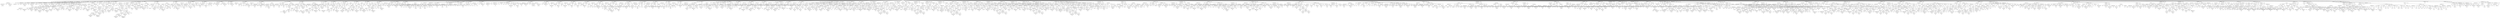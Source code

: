 digraph {

"Prog_2905"->"<
>2906";
"Prog_2905"->"<
>2907";
"Prog_2905"->"<
>2908";
"Prog_2905"->"<
>2909";
"Prog_2905"->"<
>2910";
"Prog_2905"->"<
>2911";
"Prog_2905"->"<
>2912";
"Prog_2905"->"CallFunction_2913";
"CallFunction_2913"->"AssignmentOpetators_2914";
"AssignmentOpetators_2914"->"IDENTIFIERExpression_2915";
"IDENTIFIERExpression_2915"->"<.proctime00>2916";
"AssignmentOpetators_2914"->"<<->2917";
"AssignmentOpetators_2914"->"IDENTIFIERExpression_2918";
"IDENTIFIERExpression_2918"->"<proc.time>2919";
"CallFunction_2913"->"<(>2920";
"CallFunction_2913"->"<)>2921";
"Prog_2905"->"<
>2922";
"Prog_2905"->"AssignmentOpetators_2923";
"AssignmentOpetators_2923"->"IDENTIFIERExpression_2924";
"IDENTIFIERExpression_2924"->"<opt.conformance>2925";
"AssignmentOpetators_2923"->"<<->2926";
"AssignmentOpetators_2923"->"INTExpression_2927";
"INTExpression_2927"->"<0>2928";
"Prog_2905"->"<
>2929";
"Prog_2905"->"AssignmentOpetators_2930";
"AssignmentOpetators_2930"->"IDENTIFIERExpression_2931";
"IDENTIFIERExpression_2931"->"<Meps>2932";
"AssignmentOpetators_2930"->"<<->2933";
"AssignmentOpetators_2930"->"DollarAndAtOperators_2934";
"DollarAndAtOperators_2934"->"IDENTIFIERExpression_2935";
"IDENTIFIERExpression_2935"->"<.Machine>2936";
"DollarAndAtOperators_2934"->"<$>2937";
"DollarAndAtOperators_2934"->"IDENTIFIERExpression_2938";
"IDENTIFIERExpression_2938"->"<double.eps>2939";
"Prog_2905"->"<
>2940";
"Prog_2905"->"<
>2941";
"Prog_2905"->"<
>2942";
"Prog_2905"->"CallFunction_2943";
"CallFunction_2943"->"IDENTIFIERExpression_2944";
"IDENTIFIERExpression_2944"->"<set.seed>2945";
"CallFunction_2943"->"<(>2946";
"CallFunction_2943"->"INTExpression_2947";
"INTExpression_2947"->"<1>2948";
"CallFunction_2943"->"<)>2949";
"Prog_2905"->"<
>2950";
"Prog_2905"->"<
>2951";
"Prog_2905"->"CallFunction_2952";
"CallFunction_2952"->"IDENTIFIERExpression_2953";
"IDENTIFIERExpression_2953"->"<options>2954";
"CallFunction_2952"->"<(>2955";
"CallFunction_2952"->"AssignmentOpetators_2956";
"AssignmentOpetators_2956"->"IDENTIFIERExpression_2957";
"IDENTIFIERExpression_2957"->"<rErr.eps>2958";
"AssignmentOpetators_2956"->"<=>2959";
"AssignmentOpetators_2956"->"FLOATExpression_2960";
"FLOATExpression_2960"->"<1e-30>2961";
"CallFunction_2952"->"<)>2962";
"Prog_2905"->"<
>2963";
"Prog_2905"->"AssignmentOpetators_2964";
"AssignmentOpetators_2964"->"IDENTIFIERExpression_2965";
"IDENTIFIERExpression_2965"->"<rErr>2966";
"AssignmentOpetators_2964"->"<<->2967";
"AssignmentOpetators_2964"->"DefineFunction_2968";
"DefineFunction_2968"->"<function>2969";
"DefineFunction_2968"->"<(>2970";
"DefineFunction_2968"->"<approx>2971";
"DefineFunction_2968"->"<,>2972";
"DefineFunction_2968"->"<true>2973";
"DefineFunction_2968"->"<,>2974";
"DefineFunction_2968"->"<eps>2975";
"DefineFunction_2968"->"<=>2976";
"DefineFunction_2968"->"DollarAndAtOperators_2977";
"DollarAndAtOperators_2977"->"IDENTIFIERExpression_2978";
"IDENTIFIERExpression_2978"->"<.Options>2979";
"DollarAndAtOperators_2977"->"<$>2980";
"DollarAndAtOperators_2977"->"IDENTIFIERExpression_2981";
"IDENTIFIERExpression_2981"->"<rErr.eps>2982";
"DefineFunction_2968"->"<)>2983";
"DefineFunction_2968"->"Compound_2984";
"Compound_2984"->"<{>2985";
"Compound_2984"->"IfStatement_2986";
"IfStatement_2986"->"<if>2987";
"IfStatement_2986"->"<(>2988";
"IfStatement_2986"->"CallFunction_2989";
"CallFunction_2989"->"IDENTIFIERExpression_2990";
"IDENTIFIERExpression_2990"->"<is.null>2991";
"CallFunction_2989"->"<(>2992";
"CallFunction_2989"->"IDENTIFIERExpression_2993";
"IDENTIFIERExpression_2993"->"<eps>2994";
"CallFunction_2989"->"<)>2995";
"IfStatement_2986"->"<)>2996";
"IfStatement_2986"->"Compound_2997";
"Compound_2997"->"<{>2998";
"Compound_2997"->"AssignmentOpetators_2999";
"AssignmentOpetators_2999"->"IDENTIFIERExpression_3000";
"IDENTIFIERExpression_3000"->"<eps>3001";
"AssignmentOpetators_2999"->"<<->3002";
"AssignmentOpetators_2999"->"FLOATExpression_3003";
"FLOATExpression_3003"->"<1e-30>3004";
"Compound_2997"->"<;>3005";
"Compound_2997"->"CallFunction_3006";
"CallFunction_3006"->"IDENTIFIERExpression_3007";
"IDENTIFIERExpression_3007"->"<options>3008";
"CallFunction_3006"->"<(>3009";
"CallFunction_3006"->"AssignmentOpetators_3010";
"AssignmentOpetators_3010"->"IDENTIFIERExpression_3011";
"IDENTIFIERExpression_3011"->"<rErr.eps>3012";
"AssignmentOpetators_3010"->"<=>3013";
"AssignmentOpetators_3010"->"IDENTIFIERExpression_3014";
"IDENTIFIERExpression_3014"->"<eps>3015";
"CallFunction_3006"->"<)>3016";
"Compound_2997"->"<}>3017";
"Compound_2984"->"<
>3018";
"Compound_2984"->"CallFunction_3019";
"CallFunction_3019"->"IDENTIFIERExpression_3020";
"IDENTIFIERExpression_3020"->"<ifelse>3021";
"CallFunction_3019"->"<(>3022";
"CallFunction_3019"->"Comparisons_3023";
"Comparisons_3023"->"CallFunction_3024";
"CallFunction_3024"->"IDENTIFIERExpression_3025";
"IDENTIFIERExpression_3025"->"<Mod>3026";
"CallFunction_3024"->"<(>3027";
"CallFunction_3024"->"IDENTIFIERExpression_3028";
"IDENTIFIERExpression_3028"->"<true>3029";
"CallFunction_3024"->"<)>3030";
"Comparisons_3023"->"<>=>3031";
"Comparisons_3023"->"IDENTIFIERExpression_3032";
"IDENTIFIERExpression_3032"->"<eps>3033";
"CallFunction_3019"->"<,>3034";
"CallFunction_3019"->"MinusOrPlusBinary_3035";
"MinusOrPlusBinary_3035"->"INTExpression_3036";
"INTExpression_3036"->"<1>3037";
"MinusOrPlusBinary_3035"->"<->3038";
"MinusOrPlusBinary_3035"->"MultOrDivBinary_3039";
"MultOrDivBinary_3039"->"IDENTIFIERExpression_3040";
"IDENTIFIERExpression_3040"->"<approx>3041";
"MultOrDivBinary_3039"->"</>3042";
"MultOrDivBinary_3039"->"IDENTIFIERExpression_3043";
"IDENTIFIERExpression_3043"->"<true>3044";
"CallFunction_3019"->"<,>3045";
"CallFunction_3019"->"MinusOrPlusBinary_3046";
"MinusOrPlusBinary_3046"->"IDENTIFIERExpression_3047";
"IDENTIFIERExpression_3047"->"<true>3048";
"MinusOrPlusBinary_3046"->"<->3049";
"MinusOrPlusBinary_3046"->"IDENTIFIERExpression_3050";
"IDENTIFIERExpression_3050"->"<approx>3051";
"CallFunction_3019"->"<)>3052";
"Compound_2984"->"<
>3053";
"Compound_2984"->"<}>3054";
"Prog_2905"->"<
>3055";
"Prog_2905"->"<
>3056";
"Prog_2905"->"Comparisons_3057";
"Comparisons_3057"->"MultOrDivBinary_3058";
"MultOrDivBinary_3058"->"CallFunction_3059";
"CallFunction_3059"->"IDENTIFIERExpression_3060";
"IDENTIFIERExpression_3060"->"<abs>3061";
"CallFunction_3059"->"<(>3062";
"CallFunction_3059"->"MinusOrPlusBinary_3063";
"MinusOrPlusBinary_3063"->"INTExpression_3064";
"INTExpression_3064"->"<1>3065";
"MinusOrPlusBinary_3063"->"<->3066";
"MinusOrPlusBinary_3063"->"MultOrDivBinary_3067";
"MultOrDivBinary_3067"->"DollarAndAtOperators_3068";
"DollarAndAtOperators_3068"->"IDENTIFIERExpression_3069";
"IDENTIFIERExpression_3069"->"<.Machine>3070";
"DollarAndAtOperators_3068"->"<$>3071";
"DollarAndAtOperators_3068"->"IDENTIFIERExpression_3072";
"IDENTIFIERExpression_3072"->"<double.xmin>3073";
"MultOrDivBinary_3067"->"<*>3074";
"MultOrDivBinary_3067"->"ExponentiationBinary_3075";
"ExponentiationBinary_3075"->"INTExpression_3076";
"INTExpression_3076"->"<10>3077";
"ExponentiationBinary_3075"->"<^>3078";
"ExponentiationBinary_3075"->"Parenthesis_3079";
"Parenthesis_3079"->"<(>3080";
"Parenthesis_3079"->"CallFunction_3081";
"CallFunction_3081"->"MultOrDivBinary_3082";
"MultOrDivBinary_3082"->"MinusOrPlusUnary_3083";
"MinusOrPlusUnary_3083"->"<->3084";
"MinusOrPlusUnary_3083"->"DollarAndAtOperators_3085";
"DollarAndAtOperators_3085"->"IDENTIFIERExpression_3086";
"IDENTIFIERExpression_3086"->"<.Machine>3087";
"DollarAndAtOperators_3085"->"<$>3088";
"DollarAndAtOperators_3085"->"IDENTIFIERExpression_3089";
"IDENTIFIERExpression_3089"->"<double.min.exp>3090";
"MultOrDivBinary_3082"->"<*>3091";
"MultOrDivBinary_3082"->"IDENTIFIERExpression_3092";
"IDENTIFIERExpression_3092"->"<log10>3093";
"CallFunction_3081"->"<(>3094";
"CallFunction_3081"->"INTExpression_3095";
"INTExpression_3095"->"<2>3096";
"CallFunction_3081"->"<)>3097";
"Parenthesis_3079"->"<)>3098";
"CallFunction_3059"->"<)>3099";
"MultOrDivBinary_3058"->"</>3100";
"MultOrDivBinary_3058"->"IDENTIFIERExpression_3101";
"IDENTIFIERExpression_3101"->"<Meps>3102";
"Comparisons_3057"->"<<>3103";
"Comparisons_3057"->"FLOATExpression_3104";
"FLOATExpression_3104"->"<1e3>3105";
"Prog_2905"->"<
>3106";
"Prog_2905"->"<
>3107";
"Prog_2905"->"IfStatement_3108";
"IfStatement_3108"->"<if>3109";
"IfStatement_3108"->"<(>3110";
"IfStatement_3108"->"IDENTIFIERExpression_3111";
"IDENTIFIERExpression_3111"->"<opt.conformance>3112";
"IfStatement_3108"->"<)>3113";
"IfStatement_3108"->"Comparisons_3114";
"Comparisons_3114"->"MultOrDivBinary_3115";
"MultOrDivBinary_3115"->"CallFunction_3116";
"CallFunction_3116"->"IDENTIFIERExpression_3117";
"IDENTIFIERExpression_3117"->"<abs>3118";
"CallFunction_3116"->"<(>3119";
"CallFunction_3116"->"MinusOrPlusBinary_3120";
"MinusOrPlusBinary_3120"->"INTExpression_3121";
"INTExpression_3121"->"<1>3122";
"MinusOrPlusBinary_3120"->"<->3123";
"MinusOrPlusBinary_3120"->"MultOrDivBinary_3124";
"MultOrDivBinary_3124"->"DollarAndAtOperators_3125";
"DollarAndAtOperators_3125"->"IDENTIFIERExpression_3126";
"IDENTIFIERExpression_3126"->"<.Machine>3127";
"DollarAndAtOperators_3125"->"<$>3128";
"DollarAndAtOperators_3125"->"IDENTIFIERExpression_3129";
"IDENTIFIERExpression_3129"->"<double.xmax>3130";
"MultOrDivBinary_3124"->"<*>3131";
"MultOrDivBinary_3124"->"ExponentiationBinary_3132";
"ExponentiationBinary_3132"->"INTExpression_3133";
"INTExpression_3133"->"<10>3134";
"ExponentiationBinary_3132"->"<^>3135";
"ExponentiationBinary_3132"->"Parenthesis_3136";
"Parenthesis_3136"->"<(>3137";
"Parenthesis_3136"->"CallFunction_3138";
"CallFunction_3138"->"MultOrDivBinary_3139";
"MultOrDivBinary_3139"->"MinusOrPlusUnary_3140";
"MinusOrPlusUnary_3140"->"<->3141";
"MinusOrPlusUnary_3140"->"DollarAndAtOperators_3142";
"DollarAndAtOperators_3142"->"IDENTIFIERExpression_3143";
"IDENTIFIERExpression_3143"->"<.Machine>3144";
"DollarAndAtOperators_3142"->"<$>3145";
"DollarAndAtOperators_3142"->"IDENTIFIERExpression_3146";
"IDENTIFIERExpression_3146"->"<double.max.exp>3147";
"MultOrDivBinary_3139"->"<*>3148";
"MultOrDivBinary_3139"->"IDENTIFIERExpression_3149";
"IDENTIFIERExpression_3149"->"<log10>3150";
"CallFunction_3138"->"<(>3151";
"CallFunction_3138"->"INTExpression_3152";
"INTExpression_3152"->"<2>3153";
"CallFunction_3138"->"<)>3154";
"Parenthesis_3136"->"<)>3155";
"CallFunction_3116"->"<)>3156";
"MultOrDivBinary_3115"->"</>3157";
"MultOrDivBinary_3115"->"IDENTIFIERExpression_3158";
"IDENTIFIERExpression_3158"->"<Meps>3159";
"Comparisons_3114"->"<<>3160";
"Comparisons_3114"->"FLOATExpression_3161";
"FLOATExpression_3161"->"<1e3>3162";
"Prog_2905"->"<
>3163";
"Prog_2905"->"<
>3164";
"Prog_2905"->"<
>3165";
"Prog_2905"->"AssignmentOpetators_3166";
"AssignmentOpetators_3166"->"IDENTIFIERExpression_3167";
"IDENTIFIERExpression_3167"->"<i1>3168";
"AssignmentOpetators_3166"->"<<->3169";
"AssignmentOpetators_3166"->"MultOrDivBinary_3170";
"MultOrDivBinary_3170"->"IDENTIFIERExpression_3171";
"IDENTIFIERExpression_3171"->"<pi>3172";
"MultOrDivBinary_3170"->"</>3173";
"MultOrDivBinary_3170"->"INTExpression_3174";
"INTExpression_3174"->"<0>3175";
"Prog_2905"->"<
>3176";
"Prog_2905"->"Comparisons_3177";
"Comparisons_3177"->"IDENTIFIERExpression_3178";
"IDENTIFIERExpression_3178"->"<i1>3179";
"Comparisons_3177"->"<==>3180";
"Comparisons_3177"->"Parenthesis_3181";
"Parenthesis_3181"->"<(>3182";
"Parenthesis_3181"->"AssignmentOpetators_3183";
"AssignmentOpetators_3183"->"IDENTIFIERExpression_3184";
"IDENTIFIERExpression_3184"->"<i2>3185";
"AssignmentOpetators_3183"->"<<->3186";
"AssignmentOpetators_3183"->"MultOrDivBinary_3187";
"MultOrDivBinary_3187"->"ColonOperator_3188";
"ColonOperator_3188"->"INTExpression_3189";
"INTExpression_3189"->"<1>3190";
"ColonOperator_3188"->"<:>3191";
"ColonOperator_3188"->"INTExpression_3192";
"INTExpression_3192"->"<1>3193";
"MultOrDivBinary_3187"->"</>3194";
"MultOrDivBinary_3187"->"ColonOperator_3195";
"ColonOperator_3195"->"INTExpression_3196";
"INTExpression_3196"->"<0>3197";
"ColonOperator_3195"->"<:>3198";
"ColonOperator_3195"->"INTExpression_3199";
"INTExpression_3199"->"<0>3200";
"Parenthesis_3181"->"<)>3201";
"Prog_2905"->"<
>3202";
"Prog_2905"->"AndBinary_3203";
"AndBinary_3203"->"AndBinary_3204";
"AndBinary_3204"->"CallFunction_3205";
"CallFunction_3205"->"AndBinary_3206";
"AndBinary_3206"->"CallFunction_3207";
"CallFunction_3207"->"IDENTIFIERExpression_3208";
"IDENTIFIERExpression_3208"->"<is.infinite>3209";
"CallFunction_3207"->"<(>3210";
"CallFunction_3207"->"IDENTIFIERExpression_3211";
"IDENTIFIERExpression_3211"->"<i1>3212";
"CallFunction_3207"->"<)>3213";
"AndBinary_3206"->"<&>3214";
"AndBinary_3206"->"IDENTIFIERExpression_3215";
"IDENTIFIERExpression_3215"->"<is.infinite>3216";
"CallFunction_3205"->"<(>3217";
"CallFunction_3205"->"IDENTIFIERExpression_3218";
"IDENTIFIERExpression_3218"->"<i2>3219";
"CallFunction_3205"->"<)>3220";
"AndBinary_3204"->"<&>3221";
"AndBinary_3204"->"Comparisons_3222";
"Comparisons_3222"->"IDENTIFIERExpression_3223";
"IDENTIFIERExpression_3223"->"<i1>3224";
"Comparisons_3222"->"<>>3225";
"Comparisons_3222"->"INTExpression_3226";
"INTExpression_3226"->"<12>3227";
"AndBinary_3203"->"<&>3228";
"AndBinary_3203"->"Comparisons_3229";
"Comparisons_3229"->"IDENTIFIERExpression_3230";
"IDENTIFIERExpression_3230"->"<i2>3231";
"Comparisons_3229"->"<>>3232";
"Comparisons_3229"->"INTExpression_3233";
"INTExpression_3233"->"<12>3234";
"Prog_2905"->"<
>3235";
"Prog_2905"->"AndBinary_3236";
"AndBinary_3236"->"AndBinary_3237";
"AndBinary_3237"->"CallFunction_3238";
"CallFunction_3238"->"AndBinary_3239";
"AndBinary_3239"->"CallFunction_3240";
"CallFunction_3240"->"IDENTIFIERExpression_3241";
"IDENTIFIERExpression_3241"->"<is.infinite>3242";
"CallFunction_3240"->"<(>3243";
"CallFunction_3240"->"MinusOrPlusUnary_3244";
"MinusOrPlusUnary_3244"->"<->3245";
"MinusOrPlusUnary_3244"->"IDENTIFIERExpression_3246";
"IDENTIFIERExpression_3246"->"<i1>3247";
"CallFunction_3240"->"<)>3248";
"AndBinary_3239"->"<&>3249";
"AndBinary_3239"->"IDENTIFIERExpression_3250";
"IDENTIFIERExpression_3250"->"<is.infinite>3251";
"CallFunction_3238"->"<(>3252";
"CallFunction_3238"->"MinusOrPlusUnary_3253";
"MinusOrPlusUnary_3253"->"<->3254";
"MinusOrPlusUnary_3253"->"IDENTIFIERExpression_3255";
"IDENTIFIERExpression_3255"->"<i2>3256";
"CallFunction_3238"->"<)>3257";
"AndBinary_3237"->"<&>3258";
"AndBinary_3237"->"Comparisons_3259";
"Comparisons_3259"->"Parenthesis_3260";
"Parenthesis_3260"->"<(>3261";
"Parenthesis_3260"->"MinusOrPlusUnary_3262";
"MinusOrPlusUnary_3262"->"<->3263";
"MinusOrPlusUnary_3262"->"IDENTIFIERExpression_3264";
"IDENTIFIERExpression_3264"->"<i1>3265";
"Parenthesis_3260"->"<)>3266";
"Comparisons_3259"->"<<>3267";
"Comparisons_3259"->"MinusOrPlusUnary_3268";
"MinusOrPlusUnary_3268"->"<->3269";
"MinusOrPlusUnary_3268"->"INTExpression_3270";
"INTExpression_3270"->"<12>3271";
"AndBinary_3236"->"<&>3272";
"AndBinary_3236"->"Comparisons_3273";
"Comparisons_3273"->"Parenthesis_3274";
"Parenthesis_3274"->"<(>3275";
"Parenthesis_3274"->"MinusOrPlusUnary_3276";
"MinusOrPlusUnary_3276"->"<->3277";
"MinusOrPlusUnary_3276"->"IDENTIFIERExpression_3278";
"IDENTIFIERExpression_3278"->"<i2>3279";
"Parenthesis_3274"->"<)>3280";
"Comparisons_3273"->"<<>3281";
"Comparisons_3273"->"MinusOrPlusUnary_3282";
"MinusOrPlusUnary_3282"->"<->3283";
"MinusOrPlusUnary_3282"->"INTExpression_3284";
"INTExpression_3284"->"<12>3285";
"Prog_2905"->"<
>3286";
"Prog_2905"->"<
>3287";
"Prog_2905"->"CallFunction_3288";
"CallFunction_3288"->"IDENTIFIERExpression_3289";
"IDENTIFIERExpression_3289"->"<is.nan>3290";
"CallFunction_3288"->"<(>3291";
"CallFunction_3288"->"AssignmentOpetators_3292";
"AssignmentOpetators_3292"->"IDENTIFIERExpression_3293";
"IDENTIFIERExpression_3293"->"<n1>3294";
"AssignmentOpetators_3292"->"<<->3295";
"AssignmentOpetators_3292"->"MultOrDivBinary_3296";
"MultOrDivBinary_3296"->"INTExpression_3297";
"INTExpression_3297"->"<0>3298";
"MultOrDivBinary_3296"->"</>3299";
"MultOrDivBinary_3296"->"INTExpression_3300";
"INTExpression_3300"->"<0>3301";
"CallFunction_3288"->"<)>3302";
"Prog_2905"->"<
>3303";
"Prog_2905"->"CallFunction_3304";
"CallFunction_3304"->"IDENTIFIERExpression_3305";
"IDENTIFIERExpression_3305"->"<is.nan>3306";
"CallFunction_3304"->"<(>3307";
"CallFunction_3304"->"MinusOrPlusUnary_3308";
"MinusOrPlusUnary_3308"->"<->3309";
"MinusOrPlusUnary_3308"->"IDENTIFIERExpression_3310";
"IDENTIFIERExpression_3310"->"<n1>3311";
"CallFunction_3304"->"<)>3312";
"Prog_2905"->"<
>3313";
"Prog_2905"->"<
>3314";
"Prog_2905"->"Comparisons_3315";
"Comparisons_3315"->"IDENTIFIERExpression_3316";
"IDENTIFIERExpression_3316"->"<i1>3317";
"Comparisons_3315"->"<==>3318";
"Comparisons_3315"->"MinusOrPlusBinary_3319";
"MinusOrPlusBinary_3319"->"IDENTIFIERExpression_3320";
"IDENTIFIERExpression_3320"->"<i1>3321";
"MinusOrPlusBinary_3319"->"<+>3322";
"MinusOrPlusBinary_3319"->"IDENTIFIERExpression_3323";
"IDENTIFIERExpression_3323"->"<i1>3324";
"Prog_2905"->"<
>3325";
"Prog_2905"->"Comparisons_3326";
"Comparisons_3326"->"IDENTIFIERExpression_3327";
"IDENTIFIERExpression_3327"->"<i1>3328";
"Comparisons_3326"->"<==>3329";
"Comparisons_3326"->"MultOrDivBinary_3330";
"MultOrDivBinary_3330"->"IDENTIFIERExpression_3331";
"IDENTIFIERExpression_3331"->"<i1>3332";
"MultOrDivBinary_3330"->"<*>3333";
"MultOrDivBinary_3330"->"IDENTIFIERExpression_3334";
"IDENTIFIERExpression_3334"->"<i1>3335";
"Prog_2905"->"<
>3336";
"Prog_2905"->"CallFunction_3337";
"CallFunction_3337"->"IDENTIFIERExpression_3338";
"IDENTIFIERExpression_3338"->"<is.nan>3339";
"CallFunction_3337"->"<(>3340";
"CallFunction_3337"->"MinusOrPlusBinary_3341";
"MinusOrPlusBinary_3341"->"IDENTIFIERExpression_3342";
"IDENTIFIERExpression_3342"->"<i1>3343";
"MinusOrPlusBinary_3341"->"<->3344";
"MinusOrPlusBinary_3341"->"IDENTIFIERExpression_3345";
"IDENTIFIERExpression_3345"->"<i1>3346";
"CallFunction_3337"->"<)>3347";
"Prog_2905"->"<
>3348";
"Prog_2905"->"CallFunction_3349";
"CallFunction_3349"->"IDENTIFIERExpression_3350";
"IDENTIFIERExpression_3350"->"<is.nan>3351";
"CallFunction_3349"->"<(>3352";
"CallFunction_3349"->"MultOrDivBinary_3353";
"MultOrDivBinary_3353"->"IDENTIFIERExpression_3354";
"IDENTIFIERExpression_3354"->"<i1>3355";
"MultOrDivBinary_3353"->"</>3356";
"MultOrDivBinary_3353"->"IDENTIFIERExpression_3357";
"IDENTIFIERExpression_3357"->"<i1>3358";
"CallFunction_3349"->"<)>3359";
"Prog_2905"->"<
>3360";
"Prog_2905"->"<
>3361";
"Prog_2905"->"AndBinary_3362";
"AndBinary_3362"->"Comparisons_3363";
"Comparisons_3363"->"MultOrDivBinary_3364";
"MultOrDivBinary_3364"->"INTExpression_3365";
"INTExpression_3365"->"<1>3366";
"MultOrDivBinary_3364"->"</>3367";
"MultOrDivBinary_3364"->"INTExpression_3368";
"INTExpression_3368"->"<0>3369";
"Comparisons_3363"->"<==>3370";
"Comparisons_3363"->"NAInf_3371";
"NAInf_3371"->"<Inf>3372";
"AndBinary_3362"->"<&>3373";
"AndBinary_3362"->"Comparisons_3374";
"Comparisons_3374"->"ExponentiationBinary_3375";
"ExponentiationBinary_3375"->"INTExpression_3376";
"INTExpression_3376"->"<0>3377";
"ExponentiationBinary_3375"->"<^>3378";
"ExponentiationBinary_3375"->"MinusOrPlusUnary_3379";
"MinusOrPlusUnary_3379"->"<->3380";
"MinusOrPlusUnary_3379"->"INTExpression_3381";
"INTExpression_3381"->"<1>3382";
"Comparisons_3374"->"<==>3383";
"Comparisons_3374"->"NAInf_3384";
"NAInf_3384"->"<Inf>3385";
"Prog_2905"->"<
>3386";
"Prog_2905"->"AndBinary_3387";
"AndBinary_3387"->"Comparisons_3388";
"Comparisons_3388"->"MultOrDivBinary_3389";
"MultOrDivBinary_3389"->"INTExpression_3390";
"INTExpression_3390"->"<1>3391";
"MultOrDivBinary_3389"->"</>3392";
"MultOrDivBinary_3389"->"NAInf_3393";
"NAInf_3393"->"<Inf>3394";
"Comparisons_3388"->"<==>3395";
"Comparisons_3388"->"INTExpression_3396";
"INTExpression_3396"->"<0>3397";
"AndBinary_3387"->"<&>3398";
"AndBinary_3387"->"Comparisons_3399";
"Comparisons_3399"->"ExponentiationBinary_3400";
"ExponentiationBinary_3400"->"NAInf_3401";
"NAInf_3401"->"<Inf>3402";
"ExponentiationBinary_3400"->"<^>3403";
"ExponentiationBinary_3400"->"MinusOrPlusUnary_3404";
"MinusOrPlusUnary_3404"->"<->3405";
"MinusOrPlusUnary_3404"->"INTExpression_3406";
"INTExpression_3406"->"<1>3407";
"Comparisons_3399"->"<==>3408";
"Comparisons_3399"->"INTExpression_3409";
"INTExpression_3409"->"<0>3410";
"Prog_2905"->"<
>3411";
"Prog_2905"->"<
>3412";
"Prog_2905"->"CallFunction_3413";
"CallFunction_3413"->"AssignmentOpetators_3414";
"AssignmentOpetators_3414"->"IDENTIFIERExpression_3415";
"IDENTIFIERExpression_3415"->"<iNA>3416";
"AssignmentOpetators_3414"->"<<->3417";
"AssignmentOpetators_3414"->"IDENTIFIERExpression_3418";
"IDENTIFIERExpression_3418"->"<as.integer>3419";
"CallFunction_3413"->"<(>3420";
"CallFunction_3413"->"NA_3421";
"NA_3421"->"<NA>3422";
"CallFunction_3413"->"<)>3423";
"Prog_2905"->"<
>3424";
"Prog_2905"->"CallFunction_3425";
"CallFunction_3425"->"AndBinary_3426";
"AndBinary_3426"->"CallFunction_3427";
"CallFunction_3427"->"AndBinary_3428";
"AndBinary_3428"->"CallFunction_3429";
"CallFunction_3429"->"AndBinary_3430";
"AndBinary_3430"->"CallFunction_3431";
"CallFunction_3431"->"NotUnary_3432";
"NotUnary_3432"->"<!>3433";
"NotUnary_3432"->"IDENTIFIERExpression_3434";
"IDENTIFIERExpression_3434"->"<is.na>3435";
"CallFunction_3431"->"<(>3436";
"CallFunction_3431"->"NAInf_3437";
"NAInf_3437"->"<Inf>3438";
"CallFunction_3431"->"<)>3439";
"AndBinary_3430"->"<&>3440";
"AndBinary_3430"->"NotUnary_3441";
"NotUnary_3441"->"<!>3442";
"NotUnary_3441"->"IDENTIFIERExpression_3443";
"IDENTIFIERExpression_3443"->"<is.nan>3444";
"CallFunction_3429"->"<(>3445";
"CallFunction_3429"->"NAInf_3446";
"NAInf_3446"->"<Inf>3447";
"CallFunction_3429"->"<)>3448";
"AndBinary_3428"->"<&>3449";
"AndBinary_3428"->"IDENTIFIERExpression_3450";
"IDENTIFIERExpression_3450"->"<is.infinite>3451";
"CallFunction_3427"->"<(>3452";
"CallFunction_3427"->"NAInf_3453";
"NAInf_3453"->"<Inf>3454";
"CallFunction_3427"->"<)>3455";
"AndBinary_3426"->"<&>3456";
"AndBinary_3426"->"NotUnary_3457";
"NotUnary_3457"->"<!>3458";
"NotUnary_3457"->"IDENTIFIERExpression_3459";
"IDENTIFIERExpression_3459"->"<is.finite>3460";
"CallFunction_3425"->"<(>3461";
"CallFunction_3425"->"NAInf_3462";
"NAInf_3462"->"<Inf>3463";
"CallFunction_3425"->"<)>3464";
"Prog_2905"->"<
>3465";
"Prog_2905"->"CallFunction_3466";
"CallFunction_3466"->"AndBinary_3467";
"AndBinary_3467"->"CallFunction_3468";
"CallFunction_3468"->"AndBinary_3469";
"AndBinary_3469"->"CallFunction_3470";
"CallFunction_3470"->"AndBinary_3471";
"AndBinary_3471"->"CallFunction_3472";
"CallFunction_3472"->"NotUnary_3473";
"NotUnary_3473"->"<!>3474";
"NotUnary_3473"->"IDENTIFIERExpression_3475";
"IDENTIFIERExpression_3475"->"<is.na>3476";
"CallFunction_3472"->"<(>3477";
"CallFunction_3472"->"MinusOrPlusUnary_3478";
"MinusOrPlusUnary_3478"->"<->3479";
"MinusOrPlusUnary_3478"->"NAInf_3480";
"NAInf_3480"->"<Inf>3481";
"CallFunction_3472"->"<)>3482";
"AndBinary_3471"->"<&>3483";
"AndBinary_3471"->"NotUnary_3484";
"NotUnary_3484"->"<!>3485";
"NotUnary_3484"->"IDENTIFIERExpression_3486";
"IDENTIFIERExpression_3486"->"<is.nan>3487";
"CallFunction_3470"->"<(>3488";
"CallFunction_3470"->"MinusOrPlusUnary_3489";
"MinusOrPlusUnary_3489"->"<->3490";
"MinusOrPlusUnary_3489"->"NAInf_3491";
"NAInf_3491"->"<Inf>3492";
"CallFunction_3470"->"<)>3493";
"AndBinary_3469"->"<&>3494";
"AndBinary_3469"->"IDENTIFIERExpression_3495";
"IDENTIFIERExpression_3495"->"<is.infinite>3496";
"CallFunction_3468"->"<(>3497";
"CallFunction_3468"->"MinusOrPlusUnary_3498";
"MinusOrPlusUnary_3498"->"<->3499";
"MinusOrPlusUnary_3498"->"NAInf_3500";
"NAInf_3500"->"<Inf>3501";
"CallFunction_3468"->"<)>3502";
"AndBinary_3467"->"<&>3503";
"AndBinary_3467"->"NotUnary_3504";
"NotUnary_3504"->"<!>3505";
"NotUnary_3504"->"IDENTIFIERExpression_3506";
"IDENTIFIERExpression_3506"->"<is.finite>3507";
"CallFunction_3466"->"<(>3508";
"CallFunction_3466"->"MinusOrPlusUnary_3509";
"MinusOrPlusUnary_3509"->"<->3510";
"MinusOrPlusUnary_3509"->"NAInf_3511";
"NAInf_3511"->"<Inf>3512";
"CallFunction_3466"->"<)>3513";
"Prog_2905"->"<
>3514";
"Prog_2905"->"CallFunction_3515";
"CallFunction_3515"->"AndBinary_3516";
"AndBinary_3516"->"CallFunction_3517";
"CallFunction_3517"->"AndBinary_3518";
"AndBinary_3518"->"CallFunction_3519";
"CallFunction_3519"->"AndBinary_3520";
"AndBinary_3520"->"CallFunction_3521";
"CallFunction_3521"->"IDENTIFIERExpression_3522";
"IDENTIFIERExpression_3522"->"<is.na>3523";
"CallFunction_3521"->"<(>3524";
"CallFunction_3521"->"NA_3525";
"NA_3525"->"<NA>3526";
"CallFunction_3521"->"<)>3527";
"AndBinary_3520"->"<&>3528";
"AndBinary_3520"->"NotUnary_3529";
"NotUnary_3529"->"<!>3530";
"NotUnary_3529"->"IDENTIFIERExpression_3531";
"IDENTIFIERExpression_3531"->"<is.nan>3532";
"CallFunction_3519"->"<(>3533";
"CallFunction_3519"->"NA_3534";
"NA_3534"->"<NA>3535";
"CallFunction_3519"->"<)>3536";
"AndBinary_3518"->"<&>3537";
"AndBinary_3518"->"NotUnary_3538";
"NotUnary_3538"->"<!>3539";
"NotUnary_3538"->"IDENTIFIERExpression_3540";
"IDENTIFIERExpression_3540"->"<is.infinite>3541";
"CallFunction_3517"->"<(>3542";
"CallFunction_3517"->"NA_3543";
"NA_3543"->"<NA>3544";
"CallFunction_3517"->"<)>3545";
"AndBinary_3516"->"<&>3546";
"AndBinary_3516"->"NotUnary_3547";
"NotUnary_3547"->"<!>3548";
"NotUnary_3547"->"IDENTIFIERExpression_3549";
"IDENTIFIERExpression_3549"->"<is.finite>3550";
"CallFunction_3515"->"<(>3551";
"CallFunction_3515"->"NA_3552";
"NA_3552"->"<NA>3553";
"CallFunction_3515"->"<)>3554";
"Prog_2905"->"<
>3555";
"Prog_2905"->"CallFunction_3556";
"CallFunction_3556"->"AndBinary_3557";
"AndBinary_3557"->"CallFunction_3558";
"CallFunction_3558"->"AndBinary_3559";
"AndBinary_3559"->"CallFunction_3560";
"CallFunction_3560"->"AndBinary_3561";
"AndBinary_3561"->"CallFunction_3562";
"CallFunction_3562"->"IDENTIFIERExpression_3563";
"IDENTIFIERExpression_3563"->"<is.na>3564";
"CallFunction_3562"->"<(>3565";
"CallFunction_3562"->"NaN_3566";
"NaN_3566"->"<NaN>3567";
"CallFunction_3562"->"<)>3568";
"AndBinary_3561"->"<&>3569";
"AndBinary_3561"->"IDENTIFIERExpression_3570";
"IDENTIFIERExpression_3570"->"<is.nan>3571";
"CallFunction_3560"->"<(>3572";
"CallFunction_3560"->"NaN_3573";
"NaN_3573"->"<NaN>3574";
"CallFunction_3560"->"<)>3575";
"AndBinary_3559"->"<&>3576";
"AndBinary_3559"->"NotUnary_3577";
"NotUnary_3577"->"<!>3578";
"NotUnary_3577"->"IDENTIFIERExpression_3579";
"IDENTIFIERExpression_3579"->"<is.infinite>3580";
"CallFunction_3558"->"<(>3581";
"CallFunction_3558"->"NaN_3582";
"NaN_3582"->"<NaN>3583";
"CallFunction_3558"->"<)>3584";
"AndBinary_3557"->"<&>3585";
"AndBinary_3557"->"NotUnary_3586";
"NotUnary_3586"->"<!>3587";
"NotUnary_3586"->"IDENTIFIERExpression_3588";
"IDENTIFIERExpression_3588"->"<is.finite>3589";
"CallFunction_3556"->"<(>3590";
"CallFunction_3556"->"NaN_3591";
"NaN_3591"->"<NaN>3592";
"CallFunction_3556"->"<)>3593";
"Prog_2905"->"<
>3594";
"Prog_2905"->"CallFunction_3595";
"CallFunction_3595"->"AndBinary_3596";
"AndBinary_3596"->"CallFunction_3597";
"CallFunction_3597"->"AndBinary_3598";
"AndBinary_3598"->"CallFunction_3599";
"CallFunction_3599"->"AndBinary_3600";
"AndBinary_3600"->"CallFunction_3601";
"CallFunction_3601"->"IDENTIFIERExpression_3602";
"IDENTIFIERExpression_3602"->"<is.na>3603";
"CallFunction_3601"->"<(>3604";
"CallFunction_3601"->"IDENTIFIERExpression_3605";
"IDENTIFIERExpression_3605"->"<iNA>3606";
"CallFunction_3601"->"<)>3607";
"AndBinary_3600"->"<&>3608";
"AndBinary_3600"->"NotUnary_3609";
"NotUnary_3609"->"<!>3610";
"NotUnary_3609"->"IDENTIFIERExpression_3611";
"IDENTIFIERExpression_3611"->"<is.nan>3612";
"CallFunction_3599"->"<(>3613";
"CallFunction_3599"->"IDENTIFIERExpression_3614";
"IDENTIFIERExpression_3614"->"<iNA>3615";
"CallFunction_3599"->"<)>3616";
"AndBinary_3598"->"<&>3617";
"AndBinary_3598"->"NotUnary_3618";
"NotUnary_3618"->"<!>3619";
"NotUnary_3618"->"IDENTIFIERExpression_3620";
"IDENTIFIERExpression_3620"->"<is.infinite>3621";
"CallFunction_3597"->"<(>3622";
"CallFunction_3597"->"IDENTIFIERExpression_3623";
"IDENTIFIERExpression_3623"->"<iNA>3624";
"CallFunction_3597"->"<)>3625";
"AndBinary_3596"->"<&>3626";
"AndBinary_3596"->"NotUnary_3627";
"NotUnary_3627"->"<!>3628";
"NotUnary_3627"->"IDENTIFIERExpression_3629";
"IDENTIFIERExpression_3629"->"<is.finite>3630";
"CallFunction_3595"->"<(>3631";
"CallFunction_3595"->"IDENTIFIERExpression_3632";
"IDENTIFIERExpression_3632"->"<iNA>3633";
"CallFunction_3595"->"<)>3634";
"Prog_2905"->"<
>3635";
"Prog_2905"->"<
>3636";
"Prog_2905"->"<
>3637";
"Prog_2905"->"CallFunction_3638";
"CallFunction_3638"->"IDENTIFIERExpression_3639";
"IDENTIFIERExpression_3639"->"<all>3640";
"CallFunction_3638"->"<(>3641";
"CallFunction_3638"->"CallFunction_3642";
"CallFunction_3642"->"NotUnary_3643";
"NotUnary_3643"->"<!>3644";
"NotUnary_3643"->"IDENTIFIERExpression_3645";
"IDENTIFIERExpression_3645"->"<is.nan>3646";
"CallFunction_3642"->"<(>3647";
"CallFunction_3642"->"CallFunction_3648";
"CallFunction_3648"->"IDENTIFIERExpression_3649";
"IDENTIFIERExpression_3649"->"<c>3650";
"CallFunction_3648"->"<(>3651";
"CallFunction_3648"->"FLOATExpression_3652";
"FLOATExpression_3652"->"<1.>3653";
"CallFunction_3648"->"<,>3654";
"CallFunction_3648"->"NA_3655";
"NA_3655"->"<NA>3656";
"CallFunction_3648"->"<)>3657";
"CallFunction_3642"->"<)>3658";
"CallFunction_3638"->"<)>3659";
"Prog_2905"->"<
>3660";
"Prog_2905"->"CallFunction_3661";
"CallFunction_3661"->"IDENTIFIERExpression_3662";
"IDENTIFIERExpression_3662"->"<all>3663";
"CallFunction_3661"->"<(>3664";
"CallFunction_3661"->"CallFunction_3665";
"CallFunction_3665"->"Comparisons_3666";
"Comparisons_3666"->"CallFunction_3667";
"CallFunction_3667"->"IDENTIFIERExpression_3668";
"IDENTIFIERExpression_3668"->"<c>3669";
"CallFunction_3667"->"<(>3670";
"CallFunction_3667"->"FALSE_3671";
"FALSE_3671"->"<FALSE>3672";
"CallFunction_3667"->"<,>3673";
"CallFunction_3667"->"TRUE_3674";
"TRUE_3674"->"<TRUE>3675";
"CallFunction_3667"->"<,>3676";
"CallFunction_3667"->"FALSE_3677";
"FALSE_3677"->"<FALSE>3678";
"CallFunction_3667"->"<)>3679";
"Comparisons_3666"->"<==>3680";
"Comparisons_3666"->"IDENTIFIERExpression_3681";
"IDENTIFIERExpression_3681"->"<is.nan>3682";
"CallFunction_3665"->"<(>3683";
"CallFunction_3665"->"CallFunction_3684";
"CallFunction_3684"->"IDENTIFIERExpression_3685";
"IDENTIFIERExpression_3685"->"<c>3686";
"CallFunction_3684"->"<(>3687";
"CallFunction_3684"->"FLOATExpression_3688";
"FLOATExpression_3688"->"<1.>3689";
"CallFunction_3684"->"<,>3690";
"CallFunction_3684"->"NaN_3691";
"NaN_3691"->"<NaN>3692";
"CallFunction_3684"->"<,>3693";
"CallFunction_3684"->"NA_3694";
"NA_3694"->"<NA>3695";
"CallFunction_3684"->"<)>3696";
"CallFunction_3665"->"<)>3697";
"CallFunction_3661"->"<)>3698";
"Prog_2905"->"<
>3699";
"Prog_2905"->"<
>3700";
"Prog_2905"->"<
>3701";
"Prog_2905"->"<
>3702";
"Prog_2905"->"<
>3703";
"Prog_2905"->"<
>3704";
"Prog_2905"->"Comparisons_3705";
"Comparisons_3705"->"CallFunction_3706";
"CallFunction_3706"->"IDENTIFIERExpression_3707";
"IDENTIFIERExpression_3707"->"<log>3708";
"CallFunction_3706"->"<(>3709";
"CallFunction_3706"->"INTExpression_3710";
"INTExpression_3710"->"<0>3711";
"CallFunction_3706"->"<)>3712";
"Comparisons_3705"->"<==>3713";
"Comparisons_3705"->"MinusOrPlusUnary_3714";
"MinusOrPlusUnary_3714"->"<->3715";
"MinusOrPlusUnary_3714"->"NAInf_3716";
"NAInf_3716"->"<Inf>3717";
"Prog_2905"->"<
>3718";
"Prog_2905"->"CallFunction_3719";
"CallFunction_3719"->"IDENTIFIERExpression_3720";
"IDENTIFIERExpression_3720"->"<is.nan>3721";
"CallFunction_3719"->"<(>3722";
"CallFunction_3719"->"CallFunction_3723";
"CallFunction_3723"->"IDENTIFIERExpression_3724";
"IDENTIFIERExpression_3724"->"<log>3725";
"CallFunction_3723"->"<(>3726";
"CallFunction_3723"->"MinusOrPlusUnary_3727";
"MinusOrPlusUnary_3727"->"<->3728";
"MinusOrPlusUnary_3727"->"INTExpression_3729";
"INTExpression_3729"->"<1>3730";
"CallFunction_3723"->"<)>3731";
"CallFunction_3719"->"<)>3732";
"Prog_2905"->"<
>3733";
"Prog_2905"->"<
>3734";
"Prog_2905"->"CallFunction_3735";
"CallFunction_3735"->"AssignmentOpetators_3736";
"AssignmentOpetators_3736"->"IDENTIFIERExpression_3737";
"IDENTIFIERExpression_3737"->"<rp>3738";
"AssignmentOpetators_3736"->"<<->3739";
"AssignmentOpetators_3736"->"IDENTIFIERExpression_3740";
"IDENTIFIERExpression_3740"->"<c>3741";
"CallFunction_3735"->"<(>3742";
"CallFunction_3735"->"ColonOperator_3743";
"ColonOperator_3743"->"INTExpression_3744";
"INTExpression_3744"->"<1>3745";
"ColonOperator_3743"->"<:>3746";
"ColonOperator_3743"->"INTExpression_3747";
"INTExpression_3747"->"<2>3748";
"CallFunction_3735"->"<,>3749";
"CallFunction_3735"->"NAInf_3750";
"NAInf_3750"->"<Inf>3751";
"CallFunction_3735"->"<)>3752";
"Prog_2905"->"<;>3753";
"Prog_2905"->"CallFunction_3754";
"CallFunction_3754"->"AssignmentOpetators_3755";
"AssignmentOpetators_3755"->"IDENTIFIERExpression_3756";
"IDENTIFIERExpression_3756"->"<rn>3757";
"AssignmentOpetators_3755"->"<<->3758";
"AssignmentOpetators_3755"->"IDENTIFIERExpression_3759";
"IDENTIFIERExpression_3759"->"<rev>3760";
"CallFunction_3754"->"<(>3761";
"CallFunction_3754"->"MinusOrPlusUnary_3762";
"MinusOrPlusUnary_3762"->"<->3763";
"MinusOrPlusUnary_3762"->"IDENTIFIERExpression_3764";
"IDENTIFIERExpression_3764"->"<rp>3765";
"CallFunction_3754"->"<)>3766";
"Prog_2905"->"<
>3767";
"Prog_2905"->"CallFunction_3768";
"CallFunction_3768"->"AssignmentOpetators_3769";
"AssignmentOpetators_3769"->"IDENTIFIERExpression_3770";
"IDENTIFIERExpression_3770"->"<r>3771";
"AssignmentOpetators_3769"->"<<->3772";
"AssignmentOpetators_3769"->"IDENTIFIERExpression_3773";
"IDENTIFIERExpression_3773"->"<c>3774";
"CallFunction_3768"->"<(>3775";
"CallFunction_3768"->"IDENTIFIERExpression_3776";
"IDENTIFIERExpression_3776"->"<rn>3777";
"CallFunction_3768"->"<,>3778";
"CallFunction_3768"->"INTExpression_3779";
"INTExpression_3779"->"<0>3780";
"CallFunction_3768"->"<,>3781";
"CallFunction_3768"->"IDENTIFIERExpression_3782";
"IDENTIFIERExpression_3782"->"<rp>3783";
"CallFunction_3768"->"<,>3784";
"CallFunction_3768"->"NA_3785";
"NA_3785"->"<NA>3786";
"CallFunction_3768"->"<,>3787";
"CallFunction_3768"->"NaN_3788";
"NaN_3788"->"<NaN>3789";
"CallFunction_3768"->"<)>3790";
"Prog_2905"->"<
>3791";
"Prog_2905"->"CallFunction_3792";
"CallFunction_3792"->"IDENTIFIERExpression_3793";
"IDENTIFIERExpression_3793"->"<all>3794";
"CallFunction_3792"->"<(>3795";
"CallFunction_3792"->"Comparisons_3796";
"Comparisons_3796"->"ExponentiationBinary_3797";
"ExponentiationBinary_3797"->"IDENTIFIERExpression_3798";
"IDENTIFIERExpression_3798"->"<r>3799";
"ExponentiationBinary_3797"->"<^>3800";
"ExponentiationBinary_3797"->"INTExpression_3801";
"INTExpression_3801"->"<0>3802";
"Comparisons_3796"->"<==>3803";
"Comparisons_3796"->"INTExpression_3804";
"INTExpression_3804"->"<1>3805";
"CallFunction_3792"->"<)>3806";
"Prog_2905"->"<
>3807";
"Prog_2905"->"CallFunction_3808";
"CallFunction_3808"->"AssignmentOpetators_3809";
"AssignmentOpetators_3809"->"IDENTIFIERExpression_3810";
"IDENTIFIERExpression_3810"->"<ir>3811";
"AssignmentOpetators_3809"->"<<->3812";
"AssignmentOpetators_3809"->"IDENTIFIERExpression_3813";
"IDENTIFIERExpression_3813"->"<suppressWarnings>3814";
"CallFunction_3808"->"<(>3815";
"CallFunction_3808"->"CallFunction_3816";
"CallFunction_3816"->"IDENTIFIERExpression_3817";
"IDENTIFIERExpression_3817"->"<as.integer>3818";
"CallFunction_3816"->"<(>3819";
"CallFunction_3816"->"IDENTIFIERExpression_3820";
"IDENTIFIERExpression_3820"->"<r>3821";
"CallFunction_3816"->"<)>3822";
"CallFunction_3808"->"<)>3823";
"Prog_2905"->"<
>3824";
"Prog_2905"->"CallFunction_3825";
"CallFunction_3825"->"IDENTIFIERExpression_3826";
"IDENTIFIERExpression_3826"->"<all>3827";
"CallFunction_3825"->"<(>3828";
"CallFunction_3825"->"Comparisons_3829";
"Comparisons_3829"->"ExponentiationBinary_3830";
"ExponentiationBinary_3830"->"IDENTIFIERExpression_3831";
"IDENTIFIERExpression_3831"->"<ir>3832";
"ExponentiationBinary_3830"->"<^>3833";
"ExponentiationBinary_3830"->"INTExpression_3834";
"INTExpression_3834"->"<0>3835";
"Comparisons_3829"->"<==>3836";
"Comparisons_3829"->"INTExpression_3837";
"INTExpression_3837"->"<1>3838";
"CallFunction_3825"->"<)>3839";
"Prog_2905"->"<
>3840";
"Prog_2905"->"CallFunction_3841";
"CallFunction_3841"->"IDENTIFIERExpression_3842";
"IDENTIFIERExpression_3842"->"<all>3843";
"CallFunction_3841"->"<(>3844";
"CallFunction_3841"->"Comparisons_3845";
"Comparisons_3845"->"ExponentiationBinary_3846";
"ExponentiationBinary_3846"->"IDENTIFIERExpression_3847";
"IDENTIFIERExpression_3847"->"<ir>3848";
"ExponentiationBinary_3846"->"<^>3849";
"ExponentiationBinary_3846"->"INTExpression_3850";
"INTExpression_3850"->"<0L>3851";
"Comparisons_3845"->"<==>3852";
"Comparisons_3845"->"INTExpression_3853";
"INTExpression_3853"->"<1>3854";
"CallFunction_3841"->"<)>3855";
"Prog_2905"->"<
>3856";
"Prog_2905"->"CallFunction_3857";
"CallFunction_3857"->"IDENTIFIERExpression_3858";
"IDENTIFIERExpression_3858"->"<all>3859";
"CallFunction_3857"->"<(>3860";
"CallFunction_3857"->"Comparisons_3861";
"Comparisons_3861"->"ExponentiationBinary_3862";
"ExponentiationBinary_3862"->"INTExpression_3863";
"INTExpression_3863"->"<1>3864";
"ExponentiationBinary_3862"->"<^>3865";
"ExponentiationBinary_3862"->"IDENTIFIERExpression_3866";
"IDENTIFIERExpression_3866"->"<r>3867";
"Comparisons_3861"->"<==>3868";
"Comparisons_3861"->"INTExpression_3869";
"INTExpression_3869"->"<1>3870";
"CallFunction_3857"->"<)>3871";
"Prog_2905"->"<
>3872";
"Prog_2905"->"CallFunction_3873";
"CallFunction_3873"->"IDENTIFIERExpression_3874";
"IDENTIFIERExpression_3874"->"<all>3875";
"CallFunction_3873"->"<(>3876";
"CallFunction_3873"->"Comparisons_3877";
"Comparisons_3877"->"ExponentiationBinary_3878";
"ExponentiationBinary_3878"->"INTExpression_3879";
"INTExpression_3879"->"<1L>3880";
"ExponentiationBinary_3878"->"<^>3881";
"ExponentiationBinary_3878"->"IDENTIFIERExpression_3882";
"IDENTIFIERExpression_3882"->"<r>3883";
"Comparisons_3877"->"<==>3884";
"Comparisons_3877"->"INTExpression_3885";
"INTExpression_3885"->"<1>3886";
"CallFunction_3873"->"<)>3887";
"Prog_2905"->"<
>3888";
"Prog_2905"->"CallFunction_3889";
"CallFunction_3889"->"IDENTIFIERExpression_3890";
"IDENTIFIERExpression_3890"->"<all>3891";
"CallFunction_3889"->"<(>3892";
"CallFunction_3889"->"Comparisons_3893";
"Comparisons_3893"->"ExponentiationBinary_3894";
"ExponentiationBinary_3894"->"INTExpression_3895";
"INTExpression_3895"->"<1L>3896";
"ExponentiationBinary_3894"->"<^>3897";
"ExponentiationBinary_3894"->"IDENTIFIERExpression_3898";
"IDENTIFIERExpression_3898"->"<ir>3899";
"Comparisons_3893"->"<==>3900";
"Comparisons_3893"->"INTExpression_3901";
"INTExpression_3901"->"<1>3902";
"CallFunction_3889"->"<)>3903";
"Prog_2905"->"<
>3904";
"Prog_2905"->"CallFunction_3905";
"CallFunction_3905"->"IDENTIFIERExpression_3906";
"IDENTIFIERExpression_3906"->"<all>3907";
"CallFunction_3905"->"<(>3908";
"CallFunction_3905"->"Comparisons_3909";
"Comparisons_3909"->"Parenthesis_3910";
"Parenthesis_3910"->"<(>3911";
"Parenthesis_3910"->"ExponentiationBinary_3912";
"ExponentiationBinary_3912"->"IDENTIFIERExpression_3913";
"IDENTIFIERExpression_3913"->"<rn>3914";
"ExponentiationBinary_3912"->"<^>3915";
"ExponentiationBinary_3912"->"MinusOrPlusUnary_3916";
"MinusOrPlusUnary_3916"->"<->3917";
"MinusOrPlusUnary_3916"->"INTExpression_3918";
"INTExpression_3918"->"<3>3919";
"Parenthesis_3910"->"<)>3920";
"Comparisons_3909"->"<==>3921";
"Comparisons_3909"->"MinusOrPlusUnary_3922";
"MinusOrPlusUnary_3922"->"<->3923";
"MinusOrPlusUnary_3922"->"Parenthesis_3924";
"Parenthesis_3924"->"<(>3925";
"Parenthesis_3924"->"ExponentiationBinary_3926";
"ExponentiationBinary_3926"->"Parenthesis_3927";
"Parenthesis_3927"->"<(>3928";
"Parenthesis_3927"->"MinusOrPlusUnary_3929";
"MinusOrPlusUnary_3929"->"<->3930";
"MinusOrPlusUnary_3929"->"IDENTIFIERExpression_3931";
"IDENTIFIERExpression_3931"->"<rn>3932";
"Parenthesis_3927"->"<)>3933";
"ExponentiationBinary_3926"->"<^>3934";
"ExponentiationBinary_3926"->"MinusOrPlusUnary_3935";
"MinusOrPlusUnary_3935"->"<->3936";
"MinusOrPlusUnary_3935"->"INTExpression_3937";
"INTExpression_3937"->"<3>3938";
"Parenthesis_3924"->"<)>3939";
"CallFunction_3905"->"<)>3940";
"Prog_2905"->"<
>3941";
"Prog_2905"->"<
>3942";
"Prog_2905"->"CallFunction_3943";
"CallFunction_3943"->"IDENTIFIERExpression_3944";
"IDENTIFIERExpression_3944"->"<all>3945";
"CallFunction_3943"->"<(>3946";
"CallFunction_3943"->"Comparisons_3947";
"Comparisons_3947"->"ExponentiationBinary_3948";
"ExponentiationBinary_3948"->"CallFunction_3949";
"CallFunction_3949"->"IDENTIFIERExpression_3950";
"IDENTIFIERExpression_3950"->"<c>3951";
"CallFunction_3949"->"<(>3952";
"CallFunction_3949"->"FLOATExpression_3953";
"FLOATExpression_3953"->"<1.1>3954";
"CallFunction_3949"->"<,>3955";
"CallFunction_3949"->"INTExpression_3956";
"INTExpression_3956"->"<2>3957";
"CallFunction_3949"->"<,>3958";
"CallFunction_3949"->"NAInf_3959";
"NAInf_3959"->"<Inf>3960";
"CallFunction_3949"->"<)>3961";
"ExponentiationBinary_3948"->"<^>3962";
"ExponentiationBinary_3948"->"NAInf_3963";
"NAInf_3963"->"<Inf>3964";
"Comparisons_3947"->"<==>3965";
"Comparisons_3947"->"NAInf_3966";
"NAInf_3966"->"<Inf>3967";
"CallFunction_3943"->"<)>3968";
"Prog_2905"->"<
>3969";
"Prog_2905"->"CallFunction_3970";
"CallFunction_3970"->"IDENTIFIERExpression_3971";
"IDENTIFIERExpression_3971"->"<all>3972";
"CallFunction_3970"->"<(>3973";
"CallFunction_3970"->"Comparisons_3974";
"Comparisons_3974"->"ExponentiationBinary_3975";
"ExponentiationBinary_3975"->"CallFunction_3976";
"CallFunction_3976"->"IDENTIFIERExpression_3977";
"IDENTIFIERExpression_3977"->"<c>3978";
"CallFunction_3976"->"<(>3979";
"CallFunction_3976"->"FLOATExpression_3980";
"FLOATExpression_3980"->"<1.1>3981";
"CallFunction_3976"->"<,>3982";
"CallFunction_3976"->"INTExpression_3983";
"INTExpression_3983"->"<2>3984";
"CallFunction_3976"->"<,>3985";
"CallFunction_3976"->"NAInf_3986";
"NAInf_3986"->"<Inf>3987";
"CallFunction_3976"->"<)>3988";
"ExponentiationBinary_3975"->"<^>3989";
"ExponentiationBinary_3975"->"MinusOrPlusUnary_3990";
"MinusOrPlusUnary_3990"->"<->3991";
"MinusOrPlusUnary_3990"->"NAInf_3992";
"NAInf_3992"->"<Inf>3993";
"Comparisons_3974"->"<==>3994";
"Comparisons_3974"->"INTExpression_3995";
"INTExpression_3995"->"<0>3996";
"CallFunction_3970"->"<)>3997";
"Prog_2905"->"<
>3998";
"Prog_2905"->"Comparisons_3999";
"Comparisons_3999"->"ExponentiationBinary_4000";
"ExponentiationBinary_4000"->"FLOATExpression_4001";
"FLOATExpression_4001"->"<.9>4002";
"ExponentiationBinary_4000"->"<^>4003";
"ExponentiationBinary_4000"->"NAInf_4004";
"NAInf_4004"->"<Inf>4005";
"Comparisons_3999"->"<==>4006";
"Comparisons_3999"->"INTExpression_4007";
"INTExpression_4007"->"<0>4008";
"Prog_2905"->"<
>4009";
"Prog_2905"->"Comparisons_4010";
"Comparisons_4010"->"ExponentiationBinary_4011";
"ExponentiationBinary_4011"->"FLOATExpression_4012";
"FLOATExpression_4012"->"<.9>4013";
"ExponentiationBinary_4011"->"<^>4014";
"ExponentiationBinary_4011"->"MinusOrPlusUnary_4015";
"MinusOrPlusUnary_4015"->"<->4016";
"MinusOrPlusUnary_4015"->"NAInf_4017";
"NAInf_4017"->"<Inf>4018";
"Comparisons_4010"->"<==>4019";
"Comparisons_4010"->"NAInf_4020";
"NAInf_4020"->"<Inf>4021";
"Prog_2905"->"<
>4022";
"Prog_2905"->"<
>4023";
"Prog_2905"->"CallFunction_4024";
"CallFunction_4024"->"IDENTIFIERExpression_4025";
"IDENTIFIERExpression_4025"->"<all>4026";
"CallFunction_4024"->"<(>4027";
"CallFunction_4024"->"CallFunction_4028";
"CallFunction_4028"->"IDENTIFIERExpression_4029";
"IDENTIFIERExpression_4029"->"<is.nan>4030";
"CallFunction_4028"->"<(>4031";
"CallFunction_4028"->"ExponentiationBinary_4032";
"ExponentiationBinary_4032"->"IDENTIFIERExpression_4033";
"IDENTIFIERExpression_4033"->"<rn>4034";
"ExponentiationBinary_4032"->"<^>4035";
"ExponentiationBinary_4032"->"FLOATExpression_4036";
"FLOATExpression_4036"->"<.5>4037";
"CallFunction_4028"->"<)>4038";
"CallFunction_4024"->"<)>4039";
"Prog_2905"->"<
>4040";
"Prog_2905"->"<
>4041";
"Prog_2905"->"<
>4042";
"Prog_2905"->"<
>4043";
"Prog_2905"->"Comparisons_4044";
"Comparisons_4044"->"CallFunction_4045";
"CallFunction_4045"->"IDENTIFIERExpression_4046";
"IDENTIFIERExpression_4046"->"<cos>4047";
"CallFunction_4045"->"<(>4048";
"CallFunction_4045"->"INTExpression_4049";
"INTExpression_4049"->"<0>4050";
"CallFunction_4045"->"<)>4051";
"Comparisons_4044"->"<==>4052";
"Comparisons_4044"->"INTExpression_4053";
"INTExpression_4053"->"<1>4054";
"Prog_2905"->"<
>4055";
"Prog_2905"->"CallFunction_4056";
"CallFunction_4056"->"Comparisons_4057";
"Comparisons_4057"->"CallFunction_4058";
"CallFunction_4058"->"IDENTIFIERExpression_4059";
"IDENTIFIERExpression_4059"->"<sin>4060";
"CallFunction_4058"->"<(>4061";
"CallFunction_4058"->"MultOrDivBinary_4062";
"MultOrDivBinary_4062"->"MultOrDivBinary_4063";
"MultOrDivBinary_4063"->"INTExpression_4064";
"INTExpression_4064"->"<3>4065";
"MultOrDivBinary_4063"->"<*>4066";
"MultOrDivBinary_4063"->"IDENTIFIERExpression_4067";
"IDENTIFIERExpression_4067"->"<pi>4068";
"MultOrDivBinary_4062"->"</>4069";
"MultOrDivBinary_4062"->"INTExpression_4070";
"INTExpression_4070"->"<2>4071";
"CallFunction_4058"->"<)>4072";
"Comparisons_4057"->"<==>4073";
"Comparisons_4057"->"IDENTIFIERExpression_4074";
"IDENTIFIERExpression_4074"->"<cos>4075";
"CallFunction_4056"->"<(>4076";
"CallFunction_4056"->"IDENTIFIERExpression_4077";
"IDENTIFIERExpression_4077"->"<pi>4078";
"CallFunction_4056"->"<)>4079";
"Prog_2905"->"<
>4080";
"Prog_2905"->"CallFunction_4081";
"CallFunction_4081"->"AssignmentOpetators_4082";
"AssignmentOpetators_4082"->"IDENTIFIERExpression_4083";
"IDENTIFIERExpression_4083"->"<x>4084";
"AssignmentOpetators_4082"->"<<->4085";
"AssignmentOpetators_4082"->"IDENTIFIERExpression_4086";
"IDENTIFIERExpression_4086"->"<rnorm>4087";
"CallFunction_4081"->"<(>4088";
"CallFunction_4081"->"INTExpression_4089";
"INTExpression_4089"->"<99>4090";
"CallFunction_4081"->"<)>4091";
"Prog_2905"->"<
>4092";
"Prog_2905"->"CallFunction_4093";
"CallFunction_4093"->"IDENTIFIERExpression_4094";
"IDENTIFIERExpression_4094"->"<all>4095";
"CallFunction_4093"->"<(>4096";
"CallFunction_4093"->"CallFunction_4097";
"CallFunction_4097"->"Comparisons_4098";
"Comparisons_4098"->"CallFunction_4099";
"CallFunction_4099"->"IDENTIFIERExpression_4100";
"IDENTIFIERExpression_4100"->"<sin>4101";
"CallFunction_4099"->"<(>4102";
"CallFunction_4099"->"MinusOrPlusUnary_4103";
"MinusOrPlusUnary_4103"->"<->4104";
"MinusOrPlusUnary_4103"->"IDENTIFIERExpression_4105";
"IDENTIFIERExpression_4105"->"<x>4106";
"CallFunction_4099"->"<)>4107";
"Comparisons_4098"->"<==>4108";
"Comparisons_4098"->"MinusOrPlusUnary_4109";
"MinusOrPlusUnary_4109"->"<->4110";
"MinusOrPlusUnary_4109"->"IDENTIFIERExpression_4111";
"IDENTIFIERExpression_4111"->"<sin>4112";
"CallFunction_4097"->"<(>4113";
"CallFunction_4097"->"IDENTIFIERExpression_4114";
"IDENTIFIERExpression_4114"->"<x>4115";
"CallFunction_4097"->"<)>4116";
"CallFunction_4093"->"<)>4117";
"Prog_2905"->"<
>4118";
"Prog_2905"->"CallFunction_4119";
"CallFunction_4119"->"IDENTIFIERExpression_4120";
"IDENTIFIERExpression_4120"->"<all>4121";
"CallFunction_4119"->"<(>4122";
"CallFunction_4119"->"CallFunction_4123";
"CallFunction_4123"->"Comparisons_4124";
"Comparisons_4124"->"CallFunction_4125";
"CallFunction_4125"->"IDENTIFIERExpression_4126";
"IDENTIFIERExpression_4126"->"<cos>4127";
"CallFunction_4125"->"<(>4128";
"CallFunction_4125"->"MinusOrPlusUnary_4129";
"MinusOrPlusUnary_4129"->"<->4130";
"MinusOrPlusUnary_4129"->"IDENTIFIERExpression_4131";
"IDENTIFIERExpression_4131"->"<x>4132";
"CallFunction_4125"->"<)>4133";
"Comparisons_4124"->"<==>4134";
"Comparisons_4124"->"IDENTIFIERExpression_4135";
"IDENTIFIERExpression_4135"->"<cos>4136";
"CallFunction_4123"->"<(>4137";
"CallFunction_4123"->"IDENTIFIERExpression_4138";
"IDENTIFIERExpression_4138"->"<x>4139";
"CallFunction_4123"->"<)>4140";
"CallFunction_4119"->"<)>4141";
"Prog_2905"->"<
>4142";
"Prog_2905"->"<
>4143";
"Prog_2905"->"AssignmentOpetators_4144";
"AssignmentOpetators_4144"->"IDENTIFIERExpression_4145";
"IDENTIFIERExpression_4145"->"<x>4146";
"AssignmentOpetators_4144"->"<<->4147";
"AssignmentOpetators_4144"->"MultOrDivBinary_4148";
"MultOrDivBinary_4148"->"ColonOperator_4149";
"ColonOperator_4149"->"INTExpression_4150";
"INTExpression_4150"->"<1>4151";
"ColonOperator_4149"->"<:>4152";
"ColonOperator_4149"->"INTExpression_4153";
"INTExpression_4153"->"<99>4154";
"MultOrDivBinary_4148"->"</>4155";
"MultOrDivBinary_4148"->"INTExpression_4156";
"INTExpression_4156"->"<100>4157";
"Prog_2905"->"<
>4158";
"Prog_2905"->"CallFunction_4159";
"CallFunction_4159"->"IDENTIFIERExpression_4160";
"IDENTIFIERExpression_4160"->"<all>4161";
"CallFunction_4159"->"<(>4162";
"CallFunction_4159"->"Comparisons_4163";
"Comparisons_4163"->"CallFunction_4164";
"CallFunction_4164"->"IDENTIFIERExpression_4165";
"IDENTIFIERExpression_4165"->"<abs>4166";
"CallFunction_4164"->"<(>4167";
"CallFunction_4164"->"CallFunction_4168";
"CallFunction_4168"->"MinusOrPlusBinary_4169";
"MinusOrPlusBinary_4169"->"INTExpression_4170";
"INTExpression_4170"->"<1>4171";
"MinusOrPlusBinary_4169"->"<->4172";
"MinusOrPlusBinary_4169"->"MultOrDivBinary_4173";
"MultOrDivBinary_4173"->"IDENTIFIERExpression_4174";
"IDENTIFIERExpression_4174"->"<x>4175";
"MultOrDivBinary_4173"->"</>4176";
"MultOrDivBinary_4173"->"IDENTIFIERExpression_4177";
"IDENTIFIERExpression_4177"->"<asin>4178";
"CallFunction_4168"->"<(>4179";
"CallFunction_4168"->"CallFunction_4180";
"CallFunction_4180"->"IDENTIFIERExpression_4181";
"IDENTIFIERExpression_4181"->"<sin>4182";
"CallFunction_4180"->"<(>4183";
"CallFunction_4180"->"IDENTIFIERExpression_4184";
"IDENTIFIERExpression_4184"->"<x>4185";
"CallFunction_4180"->"<)>4186";
"CallFunction_4168"->"<)>4187";
"CallFunction_4164"->"<)>4188";
"Comparisons_4163"->"<<=>4189";
"Comparisons_4163"->"MultOrDivBinary_4190";
"MultOrDivBinary_4190"->"INTExpression_4191";
"INTExpression_4191"->"<2>4192";
"MultOrDivBinary_4190"->"<*>4193";
"MultOrDivBinary_4190"->"IDENTIFIERExpression_4194";
"IDENTIFIERExpression_4194"->"<Meps>4195";
"CallFunction_4159"->"<)>4196";
"Prog_2905"->"<
>4197";
"Prog_2905"->"CallFunction_4198";
"CallFunction_4198"->"IDENTIFIERExpression_4199";
"IDENTIFIERExpression_4199"->"<all>4200";
"CallFunction_4198"->"<(>4201";
"CallFunction_4198"->"Comparisons_4202";
"Comparisons_4202"->"CallFunction_4203";
"CallFunction_4203"->"IDENTIFIERExpression_4204";
"IDENTIFIERExpression_4204"->"<abs>4205";
"CallFunction_4203"->"<(>4206";
"CallFunction_4203"->"CallFunction_4207";
"CallFunction_4207"->"MinusOrPlusBinary_4208";
"MinusOrPlusBinary_4208"->"INTExpression_4209";
"INTExpression_4209"->"<1>4210";
"MinusOrPlusBinary_4208"->"<->4211";
"MinusOrPlusBinary_4208"->"MultOrDivBinary_4212";
"MultOrDivBinary_4212"->"IDENTIFIERExpression_4213";
"IDENTIFIERExpression_4213"->"<x>4214";
"MultOrDivBinary_4212"->"</>4215";
"MultOrDivBinary_4212"->"IDENTIFIERExpression_4216";
"IDENTIFIERExpression_4216"->"<atan>4217";
"CallFunction_4207"->"<(>4218";
"CallFunction_4207"->"CallFunction_4219";
"CallFunction_4219"->"IDENTIFIERExpression_4220";
"IDENTIFIERExpression_4220"->"<tan>4221";
"CallFunction_4219"->"<(>4222";
"CallFunction_4219"->"IDENTIFIERExpression_4223";
"IDENTIFIERExpression_4223"->"<x>4224";
"CallFunction_4219"->"<)>4225";
"CallFunction_4207"->"<)>4226";
"CallFunction_4203"->"<)>4227";
"Comparisons_4202"->"<<>4228";
"Comparisons_4202"->"MultOrDivBinary_4229";
"MultOrDivBinary_4229"->"INTExpression_4230";
"INTExpression_4230"->"<2>4231";
"MultOrDivBinary_4229"->"<*>4232";
"MultOrDivBinary_4229"->"IDENTIFIERExpression_4233";
"IDENTIFIERExpression_4233"->"<Meps>4234";
"CallFunction_4198"->"<)>4235";
"Prog_2905"->"<
>4236";
"Prog_2905"->"<
>4237";
"Prog_2905"->"<
>4238";
"Prog_2905"->"<
>4239";
"Prog_2905"->"<
>4240";
"Prog_2905"->"<
>4241";
"Prog_2905"->"Comparisons_4242";
"Comparisons_4242"->"CallFunction_4243";
"CallFunction_4243"->"IDENTIFIERExpression_4244";
"IDENTIFIERExpression_4244"->"<abs>4245";
"CallFunction_4243"->"<(>4246";
"CallFunction_4243"->"MinusOrPlusBinary_4247";
"MinusOrPlusBinary_4247"->"ExponentiationBinary_4248";
"ExponentiationBinary_4248"->"CallFunction_4249";
"CallFunction_4249"->"IDENTIFIERExpression_4250";
"IDENTIFIERExpression_4250"->"<gamma>4251";
"CallFunction_4249"->"<(>4252";
"CallFunction_4249"->"MultOrDivBinary_4253";
"MultOrDivBinary_4253"->"INTExpression_4254";
"INTExpression_4254"->"<1>4255";
"MultOrDivBinary_4253"->"</>4256";
"MultOrDivBinary_4253"->"INTExpression_4257";
"INTExpression_4257"->"<2>4258";
"CallFunction_4249"->"<)>4259";
"ExponentiationBinary_4248"->"<^>4260";
"ExponentiationBinary_4248"->"INTExpression_4261";
"INTExpression_4261"->"<2>4262";
"MinusOrPlusBinary_4247"->"<->4263";
"MinusOrPlusBinary_4247"->"IDENTIFIERExpression_4264";
"IDENTIFIERExpression_4264"->"<pi>4265";
"CallFunction_4243"->"<)>4266";
"Comparisons_4242"->"<<>4267";
"Comparisons_4242"->"MultOrDivBinary_4268";
"MultOrDivBinary_4268"->"INTExpression_4269";
"INTExpression_4269"->"<4>4270";
"MultOrDivBinary_4268"->"<*>4271";
"MultOrDivBinary_4268"->"IDENTIFIERExpression_4272";
"IDENTIFIERExpression_4272"->"<Meps>4273";
"Prog_2905"->"<
>4274";
"Prog_2905"->"CallFunction_4275";
"CallFunction_4275"->"AssignmentOpetators_4276";
"AssignmentOpetators_4276"->"IDENTIFIERExpression_4277";
"IDENTIFIERExpression_4277"->"<r>4278";
"AssignmentOpetators_4276"->"<<->4279";
"AssignmentOpetators_4276"->"IDENTIFIERExpression_4280";
"IDENTIFIERExpression_4280"->"<rlnorm>4281";
"CallFunction_4275"->"<(>4282";
"CallFunction_4275"->"INTExpression_4283";
"INTExpression_4283"->"<5000>4284";
"CallFunction_4275"->"<)>4285";
"Prog_2905"->"<
>4286";
"Prog_2905"->"CallFunction_4287";
"CallFunction_4287"->"IDENTIFIERExpression_4288";
"IDENTIFIERExpression_4288"->"<all>4289";
"CallFunction_4287"->"<(>4290";
"CallFunction_4287"->"Comparisons_4291";
"Comparisons_4291"->"CallFunction_4292";
"CallFunction_4292"->"IDENTIFIERExpression_4293";
"IDENTIFIERExpression_4293"->"<abs>4294";
"CallFunction_4292"->"<(>4295";
"CallFunction_4292"->"CallFunction_4296";
"CallFunction_4296"->"IDENTIFIERExpression_4297";
"IDENTIFIERExpression_4297"->"<rErr>4298";
"CallFunction_4296"->"<(>4299";
"CallFunction_4296"->"CallFunction_4300";
"CallFunction_4300"->"IDENTIFIERExpression_4301";
"IDENTIFIERExpression_4301"->"<gamma>4302";
"CallFunction_4300"->"<(>4303";
"CallFunction_4300"->"MinusOrPlusBinary_4304";
"MinusOrPlusBinary_4304"->"IDENTIFIERExpression_4305";
"IDENTIFIERExpression_4305"->"<r>4306";
"MinusOrPlusBinary_4304"->"<+>4307";
"MinusOrPlusBinary_4304"->"INTExpression_4308";
"INTExpression_4308"->"<1>4309";
"CallFunction_4300"->"<)>4310";
"CallFunction_4296"->"<,>4311";
"CallFunction_4296"->"CallFunction_4312";
"CallFunction_4312"->"MultOrDivBinary_4313";
"MultOrDivBinary_4313"->"IDENTIFIERExpression_4314";
"IDENTIFIERExpression_4314"->"<r>4315";
"MultOrDivBinary_4313"->"<*>4316";
"MultOrDivBinary_4313"->"IDENTIFIERExpression_4317";
"IDENTIFIERExpression_4317"->"<gamma>4318";
"CallFunction_4312"->"<(>4319";
"CallFunction_4312"->"IDENTIFIERExpression_4320";
"IDENTIFIERExpression_4320"->"<r>4321";
"CallFunction_4312"->"<)>4322";
"CallFunction_4296"->"<)>4323";
"CallFunction_4292"->"<)>4324";
"Comparisons_4291"->"<<>4325";
"Comparisons_4291"->"MultOrDivBinary_4326";
"MultOrDivBinary_4326"->"INTExpression_4327";
"INTExpression_4327"->"<500>4328";
"MultOrDivBinary_4326"->"<*>4329";
"MultOrDivBinary_4326"->"IDENTIFIERExpression_4330";
"IDENTIFIERExpression_4330"->"<Meps>4331";
"CallFunction_4287"->"<)>4332";
"Prog_2905"->"<
>4333";
"Prog_2905"->"<
>4334";
"Prog_2905"->"AssignmentOpetators_4335";
"AssignmentOpetators_4335"->"IDENTIFIERExpression_4336";
"IDENTIFIERExpression_4336"->"<n>4337";
"AssignmentOpetators_4335"->"<<->4338";
"AssignmentOpetators_4335"->"INTExpression_4339";
"INTExpression_4339"->"<20>4340";
"Prog_2905"->"<;>4341";
"Prog_2905"->"CallFunction_4342";
"CallFunction_4342"->"IDENTIFIERExpression_4343";
"IDENTIFIERExpression_4343"->"<all>4344";
"CallFunction_4342"->"<(>4345";
"CallFunction_4342"->"CallFunction_4346";
"CallFunction_4346"->"Comparisons_4347";
"Comparisons_4347"->"CallFunction_4348";
"CallFunction_4348"->"IDENTIFIERExpression_4349";
"IDENTIFIERExpression_4349"->"<gamma>4350";
"CallFunction_4348"->"<(>4351";
"CallFunction_4348"->"ColonOperator_4352";
"ColonOperator_4352"->"INTExpression_4353";
"INTExpression_4353"->"<1>4354";
"ColonOperator_4352"->"<:>4355";
"ColonOperator_4352"->"IDENTIFIERExpression_4356";
"IDENTIFIERExpression_4356"->"<n>4357";
"CallFunction_4348"->"<)>4358";
"Comparisons_4347"->"<==>4359";
"Comparisons_4347"->"IDENTIFIERExpression_4360";
"IDENTIFIERExpression_4360"->"<cumprod>4361";
"CallFunction_4346"->"<(>4362";
"CallFunction_4346"->"CallFunction_4363";
"CallFunction_4363"->"IDENTIFIERExpression_4364";
"IDENTIFIERExpression_4364"->"<c>4365";
"CallFunction_4363"->"<(>4366";
"CallFunction_4363"->"INTExpression_4367";
"INTExpression_4367"->"<1>4368";
"CallFunction_4363"->"<,>4369";
"CallFunction_4363"->"ColonOperator_4370";
"ColonOperator_4370"->"INTExpression_4371";
"INTExpression_4371"->"<1>4372";
"ColonOperator_4370"->"<:>4373";
"ColonOperator_4370"->"Parenthesis_4374";
"Parenthesis_4374"->"<(>4375";
"Parenthesis_4374"->"MinusOrPlusBinary_4376";
"MinusOrPlusBinary_4376"->"IDENTIFIERExpression_4377";
"IDENTIFIERExpression_4377"->"<n>4378";
"MinusOrPlusBinary_4376"->"<->4379";
"MinusOrPlusBinary_4376"->"INTExpression_4380";
"INTExpression_4380"->"<1>4381";
"Parenthesis_4374"->"<)>4382";
"CallFunction_4363"->"<)>4383";
"CallFunction_4346"->"<)>4384";
"CallFunction_4342"->"<)>4385";
"Prog_2905"->"<
>4386";
"Prog_2905"->"AssignmentOpetators_4387";
"AssignmentOpetators_4387"->"IDENTIFIERExpression_4388";
"IDENTIFIERExpression_4388"->"<n>4389";
"AssignmentOpetators_4387"->"<<->4390";
"AssignmentOpetators_4387"->"INTExpression_4391";
"INTExpression_4391"->"<50>4392";
"Prog_2905"->"<;>4393";
"Prog_2905"->"CallFunction_4394";
"CallFunction_4394"->"IDENTIFIERExpression_4395";
"IDENTIFIERExpression_4395"->"<all>4396";
"CallFunction_4394"->"<(>4397";
"CallFunction_4394"->"Comparisons_4398";
"Comparisons_4398"->"CallFunction_4399";
"CallFunction_4399"->"IDENTIFIERExpression_4400";
"IDENTIFIERExpression_4400"->"<abs>4401";
"CallFunction_4399"->"<(>4402";
"CallFunction_4399"->"CallFunction_4403";
"CallFunction_4403"->"IDENTIFIERExpression_4404";
"IDENTIFIERExpression_4404"->"<rErr>4405";
"CallFunction_4403"->"<(>4406";
"CallFunction_4403"->"CallFunction_4407";
"CallFunction_4407"->"IDENTIFIERExpression_4408";
"IDENTIFIERExpression_4408"->"<gamma>4409";
"CallFunction_4407"->"<(>4410";
"CallFunction_4407"->"ColonOperator_4411";
"ColonOperator_4411"->"INTExpression_4412";
"INTExpression_4412"->"<1>4413";
"ColonOperator_4411"->"<:>4414";
"ColonOperator_4411"->"IDENTIFIERExpression_4415";
"IDENTIFIERExpression_4415"->"<n>4416";
"CallFunction_4407"->"<)>4417";
"CallFunction_4403"->"<,>4418";
"CallFunction_4403"->"CallFunction_4419";
"CallFunction_4419"->"IDENTIFIERExpression_4420";
"IDENTIFIERExpression_4420"->"<cumprod>4421";
"CallFunction_4419"->"<(>4422";
"CallFunction_4419"->"CallFunction_4423";
"CallFunction_4423"->"IDENTIFIERExpression_4424";
"IDENTIFIERExpression_4424"->"<c>4425";
"CallFunction_4423"->"<(>4426";
"CallFunction_4423"->"INTExpression_4427";
"INTExpression_4427"->"<1>4428";
"CallFunction_4423"->"<,>4429";
"CallFunction_4423"->"ColonOperator_4430";
"ColonOperator_4430"->"INTExpression_4431";
"INTExpression_4431"->"<1>4432";
"ColonOperator_4430"->"<:>4433";
"ColonOperator_4430"->"Parenthesis_4434";
"Parenthesis_4434"->"<(>4435";
"Parenthesis_4434"->"MinusOrPlusBinary_4436";
"MinusOrPlusBinary_4436"->"IDENTIFIERExpression_4437";
"IDENTIFIERExpression_4437"->"<n>4438";
"MinusOrPlusBinary_4436"->"<->4439";
"MinusOrPlusBinary_4436"->"INTExpression_4440";
"INTExpression_4440"->"<1>4441";
"Parenthesis_4434"->"<)>4442";
"CallFunction_4423"->"<)>4443";
"CallFunction_4419"->"<)>4444";
"CallFunction_4403"->"<)>4445";
"CallFunction_4399"->"<)>4446";
"Comparisons_4398"->"<<>4447";
"Comparisons_4398"->"MultOrDivBinary_4448";
"MultOrDivBinary_4448"->"INTExpression_4449";
"INTExpression_4449"->"<20>4450";
"MultOrDivBinary_4448"->"<*>4451";
"MultOrDivBinary_4448"->"IDENTIFIERExpression_4452";
"IDENTIFIERExpression_4452"->"<Meps>4453";
"CallFunction_4394"->"<)>4454";
"Prog_2905"->"<
>4455";
"Prog_2905"->"AssignmentOpetators_4456";
"AssignmentOpetators_4456"->"IDENTIFIERExpression_4457";
"IDENTIFIERExpression_4457"->"<n>4458";
"AssignmentOpetators_4456"->"<<->4459";
"AssignmentOpetators_4456"->"INTExpression_4460";
"INTExpression_4460"->"<120>4461";
"Prog_2905"->"<;>4462";
"Prog_2905"->"CallFunction_4463";
"CallFunction_4463"->"IDENTIFIERExpression_4464";
"IDENTIFIERExpression_4464"->"<all>4465";
"CallFunction_4463"->"<(>4466";
"CallFunction_4463"->"Comparisons_4467";
"Comparisons_4467"->"CallFunction_4468";
"CallFunction_4468"->"IDENTIFIERExpression_4469";
"IDENTIFIERExpression_4469"->"<abs>4470";
"CallFunction_4468"->"<(>4471";
"CallFunction_4468"->"CallFunction_4472";
"CallFunction_4472"->"IDENTIFIERExpression_4473";
"IDENTIFIERExpression_4473"->"<rErr>4474";
"CallFunction_4472"->"<(>4475";
"CallFunction_4472"->"CallFunction_4476";
"CallFunction_4476"->"IDENTIFIERExpression_4477";
"IDENTIFIERExpression_4477"->"<gamma>4478";
"CallFunction_4476"->"<(>4479";
"CallFunction_4476"->"ColonOperator_4480";
"ColonOperator_4480"->"INTExpression_4481";
"INTExpression_4481"->"<1>4482";
"ColonOperator_4480"->"<:>4483";
"ColonOperator_4480"->"IDENTIFIERExpression_4484";
"IDENTIFIERExpression_4484"->"<n>4485";
"CallFunction_4476"->"<)>4486";
"CallFunction_4472"->"<,>4487";
"CallFunction_4472"->"CallFunction_4488";
"CallFunction_4488"->"IDENTIFIERExpression_4489";
"IDENTIFIERExpression_4489"->"<cumprod>4490";
"CallFunction_4488"->"<(>4491";
"CallFunction_4488"->"CallFunction_4492";
"CallFunction_4492"->"IDENTIFIERExpression_4493";
"IDENTIFIERExpression_4493"->"<c>4494";
"CallFunction_4492"->"<(>4495";
"CallFunction_4492"->"INTExpression_4496";
"INTExpression_4496"->"<1>4497";
"CallFunction_4492"->"<,>4498";
"CallFunction_4492"->"ColonOperator_4499";
"ColonOperator_4499"->"INTExpression_4500";
"INTExpression_4500"->"<1>4501";
"ColonOperator_4499"->"<:>4502";
"ColonOperator_4499"->"Parenthesis_4503";
"Parenthesis_4503"->"<(>4504";
"Parenthesis_4503"->"MinusOrPlusBinary_4505";
"MinusOrPlusBinary_4505"->"IDENTIFIERExpression_4506";
"IDENTIFIERExpression_4506"->"<n>4507";
"MinusOrPlusBinary_4505"->"<->4508";
"MinusOrPlusBinary_4505"->"INTExpression_4509";
"INTExpression_4509"->"<1>4510";
"Parenthesis_4503"->"<)>4511";
"CallFunction_4492"->"<)>4512";
"CallFunction_4488"->"<)>4513";
"CallFunction_4472"->"<)>4514";
"CallFunction_4468"->"<)>4515";
"Comparisons_4467"->"<<>4516";
"Comparisons_4467"->"MultOrDivBinary_4517";
"MultOrDivBinary_4517"->"INTExpression_4518";
"INTExpression_4518"->"<1000>4519";
"MultOrDivBinary_4517"->"<*>4520";
"MultOrDivBinary_4517"->"IDENTIFIERExpression_4521";
"IDENTIFIERExpression_4521"->"<Meps>4522";
"CallFunction_4463"->"<)>4523";
"Prog_2905"->"<
>4524";
"Prog_2905"->"AssignmentOpetators_4525";
"AssignmentOpetators_4525"->"IDENTIFIERExpression_4526";
"IDENTIFIERExpression_4526"->"<n>4527";
"AssignmentOpetators_4525"->"<<->4528";
"AssignmentOpetators_4525"->"INTExpression_4529";
"INTExpression_4529"->"<10000>4530";
"Prog_2905"->"<;>4531";
"Prog_2905"->"CallFunction_4532";
"CallFunction_4532"->"IDENTIFIERExpression_4533";
"IDENTIFIERExpression_4533"->"<all>4534";
"CallFunction_4532"->"<(>4535";
"CallFunction_4532"->"Comparisons_4536";
"Comparisons_4536"->"CallFunction_4537";
"CallFunction_4537"->"IDENTIFIERExpression_4538";
"IDENTIFIERExpression_4538"->"<abs>4539";
"CallFunction_4537"->"<(>4540";
"CallFunction_4537"->"CallFunction_4541";
"CallFunction_4541"->"IDENTIFIERExpression_4542";
"IDENTIFIERExpression_4542"->"<rErr>4543";
"CallFunction_4541"->"<(>4544";
"CallFunction_4541"->"CallFunction_4545";
"CallFunction_4545"->"IDENTIFIERExpression_4546";
"IDENTIFIERExpression_4546"->"<lgamma>4547";
"CallFunction_4545"->"<(>4548";
"CallFunction_4545"->"ColonOperator_4549";
"ColonOperator_4549"->"INTExpression_4550";
"INTExpression_4550"->"<1>4551";
"ColonOperator_4549"->"<:>4552";
"ColonOperator_4549"->"IDENTIFIERExpression_4553";
"IDENTIFIERExpression_4553"->"<n>4554";
"CallFunction_4545"->"<)>4555";
"CallFunction_4541"->"<,>4556";
"CallFunction_4541"->"CallFunction_4557";
"CallFunction_4557"->"IDENTIFIERExpression_4558";
"IDENTIFIERExpression_4558"->"<cumsum>4559";
"CallFunction_4557"->"<(>4560";
"CallFunction_4557"->"CallFunction_4561";
"CallFunction_4561"->"IDENTIFIERExpression_4562";
"IDENTIFIERExpression_4562"->"<log>4563";
"CallFunction_4561"->"<(>4564";
"CallFunction_4561"->"CallFunction_4565";
"CallFunction_4565"->"IDENTIFIERExpression_4566";
"IDENTIFIERExpression_4566"->"<c>4567";
"CallFunction_4565"->"<(>4568";
"CallFunction_4565"->"INTExpression_4569";
"INTExpression_4569"->"<1>4570";
"CallFunction_4565"->"<,>4571";
"CallFunction_4565"->"ColonOperator_4572";
"ColonOperator_4572"->"INTExpression_4573";
"INTExpression_4573"->"<1>4574";
"ColonOperator_4572"->"<:>4575";
"ColonOperator_4572"->"Parenthesis_4576";
"Parenthesis_4576"->"<(>4577";
"Parenthesis_4576"->"MinusOrPlusBinary_4578";
"MinusOrPlusBinary_4578"->"IDENTIFIERExpression_4579";
"IDENTIFIERExpression_4579"->"<n>4580";
"MinusOrPlusBinary_4578"->"<->4581";
"MinusOrPlusBinary_4578"->"INTExpression_4582";
"INTExpression_4582"->"<1>4583";
"Parenthesis_4576"->"<)>4584";
"CallFunction_4565"->"<)>4585";
"CallFunction_4561"->"<)>4586";
"CallFunction_4557"->"<)>4587";
"CallFunction_4541"->"<)>4588";
"CallFunction_4537"->"<)>4589";
"Comparisons_4536"->"<<>4590";
"Comparisons_4536"->"MultOrDivBinary_4591";
"MultOrDivBinary_4591"->"INTExpression_4592";
"INTExpression_4592"->"<100>4593";
"MultOrDivBinary_4591"->"<*>4594";
"MultOrDivBinary_4591"->"IDENTIFIERExpression_4595";
"IDENTIFIERExpression_4595"->"<Meps>4596";
"CallFunction_4532"->"<)>4597";
"Prog_2905"->"<
>4598";
"Prog_2905"->"<
>4599";
"Prog_2905"->"AssignmentOpetators_4600";
"AssignmentOpetators_4600"->"IDENTIFIERExpression_4601";
"IDENTIFIERExpression_4601"->"<n>4602";
"AssignmentOpetators_4600"->"<<->4603";
"AssignmentOpetators_4600"->"INTExpression_4604";
"INTExpression_4604"->"<10>4605";
"Prog_2905"->"<;>4606";
"Prog_2905"->"CallFunction_4607";
"CallFunction_4607"->"IDENTIFIERExpression_4608";
"IDENTIFIERExpression_4608"->"<all>4609";
"CallFunction_4607"->"<(>4610";
"CallFunction_4607"->"CallFunction_4611";
"CallFunction_4611"->"Comparisons_4612";
"Comparisons_4612"->"CallFunction_4613";
"CallFunction_4613"->"IDENTIFIERExpression_4614";
"IDENTIFIERExpression_4614"->"<gamma>4615";
"CallFunction_4613"->"<(>4616";
"CallFunction_4613"->"ColonOperator_4617";
"ColonOperator_4617"->"INTExpression_4618";
"INTExpression_4618"->"<1>4619";
"ColonOperator_4617"->"<:>4620";
"ColonOperator_4617"->"IDENTIFIERExpression_4621";
"IDENTIFIERExpression_4621"->"<n>4622";
"CallFunction_4613"->"<)>4623";
"Comparisons_4612"->"<==>4624";
"Comparisons_4612"->"IDENTIFIERExpression_4625";
"IDENTIFIERExpression_4625"->"<cumprod>4626";
"CallFunction_4611"->"<(>4627";
"CallFunction_4611"->"CallFunction_4628";
"CallFunction_4628"->"IDENTIFIERExpression_4629";
"IDENTIFIERExpression_4629"->"<c>4630";
"CallFunction_4628"->"<(>4631";
"CallFunction_4628"->"INTExpression_4632";
"INTExpression_4632"->"<1>4633";
"CallFunction_4628"->"<,>4634";
"CallFunction_4628"->"ColonOperator_4635";
"ColonOperator_4635"->"INTExpression_4636";
"INTExpression_4636"->"<1>4637";
"ColonOperator_4635"->"<:>4638";
"ColonOperator_4635"->"Parenthesis_4639";
"Parenthesis_4639"->"<(>4640";
"Parenthesis_4639"->"MinusOrPlusBinary_4641";
"MinusOrPlusBinary_4641"->"IDENTIFIERExpression_4642";
"IDENTIFIERExpression_4642"->"<n>4643";
"MinusOrPlusBinary_4641"->"<->4644";
"MinusOrPlusBinary_4641"->"INTExpression_4645";
"INTExpression_4645"->"<1>4646";
"Parenthesis_4639"->"<)>4647";
"CallFunction_4628"->"<)>4648";
"CallFunction_4611"->"<)>4649";
"CallFunction_4607"->"<)>4650";
"Prog_2905"->"<
>4651";
"Prog_2905"->"AssignmentOpetators_4652";
"AssignmentOpetators_4652"->"IDENTIFIERExpression_4653";
"IDENTIFIERExpression_4653"->"<n>4654";
"AssignmentOpetators_4652"->"<<->4655";
"AssignmentOpetators_4652"->"INTExpression_4656";
"INTExpression_4656"->"<20>4657";
"Prog_2905"->"<;>4658";
"Prog_2905"->"CallFunction_4659";
"CallFunction_4659"->"IDENTIFIERExpression_4660";
"IDENTIFIERExpression_4660"->"<all>4661";
"CallFunction_4659"->"<(>4662";
"CallFunction_4659"->"Comparisons_4663";
"Comparisons_4663"->"CallFunction_4664";
"CallFunction_4664"->"IDENTIFIERExpression_4665";
"IDENTIFIERExpression_4665"->"<abs>4666";
"CallFunction_4664"->"<(>4667";
"CallFunction_4664"->"CallFunction_4668";
"CallFunction_4668"->"IDENTIFIERExpression_4669";
"IDENTIFIERExpression_4669"->"<rErr>4670";
"CallFunction_4668"->"<(>4671";
"CallFunction_4668"->"CallFunction_4672";
"CallFunction_4672"->"IDENTIFIERExpression_4673";
"IDENTIFIERExpression_4673"->"<gamma>4674";
"CallFunction_4672"->"<(>4675";
"CallFunction_4672"->"ColonOperator_4676";
"ColonOperator_4676"->"INTExpression_4677";
"INTExpression_4677"->"<1>4678";
"ColonOperator_4676"->"<:>4679";
"ColonOperator_4676"->"IDENTIFIERExpression_4680";
"IDENTIFIERExpression_4680"->"<n>4681";
"CallFunction_4672"->"<)>4682";
"CallFunction_4668"->"<,>4683";
"CallFunction_4668"->"CallFunction_4684";
"CallFunction_4684"->"IDENTIFIERExpression_4685";
"IDENTIFIERExpression_4685"->"<cumprod>4686";
"CallFunction_4684"->"<(>4687";
"CallFunction_4684"->"CallFunction_4688";
"CallFunction_4688"->"IDENTIFIERExpression_4689";
"IDENTIFIERExpression_4689"->"<c>4690";
"CallFunction_4688"->"<(>4691";
"CallFunction_4688"->"INTExpression_4692";
"INTExpression_4692"->"<1>4693";
"CallFunction_4688"->"<,>4694";
"CallFunction_4688"->"ColonOperator_4695";
"ColonOperator_4695"->"INTExpression_4696";
"INTExpression_4696"->"<1>4697";
"ColonOperator_4695"->"<:>4698";
"ColonOperator_4695"->"Parenthesis_4699";
"Parenthesis_4699"->"<(>4700";
"Parenthesis_4699"->"MinusOrPlusBinary_4701";
"MinusOrPlusBinary_4701"->"IDENTIFIERExpression_4702";
"IDENTIFIERExpression_4702"->"<n>4703";
"MinusOrPlusBinary_4701"->"<->4704";
"MinusOrPlusBinary_4701"->"INTExpression_4705";
"INTExpression_4705"->"<1>4706";
"Parenthesis_4699"->"<)>4707";
"CallFunction_4688"->"<)>4708";
"CallFunction_4684"->"<)>4709";
"CallFunction_4668"->"<)>4710";
"CallFunction_4664"->"<)>4711";
"Comparisons_4663"->"<<>4712";
"Comparisons_4663"->"MultOrDivBinary_4713";
"MultOrDivBinary_4713"->"INTExpression_4714";
"INTExpression_4714"->"<100>4715";
"MultOrDivBinary_4713"->"<*>4716";
"MultOrDivBinary_4713"->"IDENTIFIERExpression_4717";
"IDENTIFIERExpression_4717"->"<Meps>4718";
"CallFunction_4659"->"<)>4719";
"Prog_2905"->"<
>4720";
"Prog_2905"->"AssignmentOpetators_4721";
"AssignmentOpetators_4721"->"IDENTIFIERExpression_4722";
"IDENTIFIERExpression_4722"->"<n>4723";
"AssignmentOpetators_4721"->"<<->4724";
"AssignmentOpetators_4721"->"INTExpression_4725";
"INTExpression_4725"->"<120>4726";
"Prog_2905"->"<;>4727";
"Prog_2905"->"CallFunction_4728";
"CallFunction_4728"->"IDENTIFIERExpression_4729";
"IDENTIFIERExpression_4729"->"<all>4730";
"CallFunction_4728"->"<(>4731";
"CallFunction_4728"->"Comparisons_4732";
"Comparisons_4732"->"CallFunction_4733";
"CallFunction_4733"->"IDENTIFIERExpression_4734";
"IDENTIFIERExpression_4734"->"<abs>4735";
"CallFunction_4733"->"<(>4736";
"CallFunction_4733"->"CallFunction_4737";
"CallFunction_4737"->"IDENTIFIERExpression_4738";
"IDENTIFIERExpression_4738"->"<rErr>4739";
"CallFunction_4737"->"<(>4740";
"CallFunction_4737"->"CallFunction_4741";
"CallFunction_4741"->"IDENTIFIERExpression_4742";
"IDENTIFIERExpression_4742"->"<gamma>4743";
"CallFunction_4741"->"<(>4744";
"CallFunction_4741"->"ColonOperator_4745";
"ColonOperator_4745"->"INTExpression_4746";
"INTExpression_4746"->"<1>4747";
"ColonOperator_4745"->"<:>4748";
"ColonOperator_4745"->"IDENTIFIERExpression_4749";
"IDENTIFIERExpression_4749"->"<n>4750";
"CallFunction_4741"->"<)>4751";
"CallFunction_4737"->"<,>4752";
"CallFunction_4737"->"CallFunction_4753";
"CallFunction_4753"->"IDENTIFIERExpression_4754";
"IDENTIFIERExpression_4754"->"<cumprod>4755";
"CallFunction_4753"->"<(>4756";
"CallFunction_4753"->"CallFunction_4757";
"CallFunction_4757"->"IDENTIFIERExpression_4758";
"IDENTIFIERExpression_4758"->"<c>4759";
"CallFunction_4757"->"<(>4760";
"CallFunction_4757"->"INTExpression_4761";
"INTExpression_4761"->"<1>4762";
"CallFunction_4757"->"<,>4763";
"CallFunction_4757"->"ColonOperator_4764";
"ColonOperator_4764"->"INTExpression_4765";
"INTExpression_4765"->"<1>4766";
"ColonOperator_4764"->"<:>4767";
"ColonOperator_4764"->"Parenthesis_4768";
"Parenthesis_4768"->"<(>4769";
"Parenthesis_4768"->"MinusOrPlusBinary_4770";
"MinusOrPlusBinary_4770"->"IDENTIFIERExpression_4771";
"IDENTIFIERExpression_4771"->"<n>4772";
"MinusOrPlusBinary_4770"->"<->4773";
"MinusOrPlusBinary_4770"->"INTExpression_4774";
"INTExpression_4774"->"<1>4775";
"Parenthesis_4768"->"<)>4776";
"CallFunction_4757"->"<)>4777";
"CallFunction_4753"->"<)>4778";
"CallFunction_4737"->"<)>4779";
"CallFunction_4733"->"<)>4780";
"Comparisons_4732"->"<<>4781";
"Comparisons_4732"->"MultOrDivBinary_4782";
"MultOrDivBinary_4782"->"INTExpression_4783";
"INTExpression_4783"->"<1000>4784";
"MultOrDivBinary_4782"->"<*>4785";
"MultOrDivBinary_4782"->"IDENTIFIERExpression_4786";
"IDENTIFIERExpression_4786"->"<Meps>4787";
"CallFunction_4728"->"<)>4788";
"Prog_2905"->"<
>4789";
"Prog_2905"->"AssignmentOpetators_4790";
"AssignmentOpetators_4790"->"IDENTIFIERExpression_4791";
"IDENTIFIERExpression_4791"->"<n>4792";
"AssignmentOpetators_4790"->"<<->4793";
"AssignmentOpetators_4790"->"INTExpression_4794";
"INTExpression_4794"->"<10000>4795";
"Prog_2905"->"<;>4796";
"Prog_2905"->"CallFunction_4797";
"CallFunction_4797"->"IDENTIFIERExpression_4798";
"IDENTIFIERExpression_4798"->"<all>4799";
"CallFunction_4797"->"<(>4800";
"CallFunction_4797"->"Comparisons_4801";
"Comparisons_4801"->"CallFunction_4802";
"CallFunction_4802"->"IDENTIFIERExpression_4803";
"IDENTIFIERExpression_4803"->"<abs>4804";
"CallFunction_4802"->"<(>4805";
"CallFunction_4802"->"CallFunction_4806";
"CallFunction_4806"->"IDENTIFIERExpression_4807";
"IDENTIFIERExpression_4807"->"<rErr>4808";
"CallFunction_4806"->"<(>4809";
"CallFunction_4806"->"CallFunction_4810";
"CallFunction_4810"->"IDENTIFIERExpression_4811";
"IDENTIFIERExpression_4811"->"<lgamma>4812";
"CallFunction_4810"->"<(>4813";
"CallFunction_4810"->"ColonOperator_4814";
"ColonOperator_4814"->"INTExpression_4815";
"INTExpression_4815"->"<1>4816";
"ColonOperator_4814"->"<:>4817";
"ColonOperator_4814"->"IDENTIFIERExpression_4818";
"IDENTIFIERExpression_4818"->"<n>4819";
"CallFunction_4810"->"<)>4820";
"CallFunction_4806"->"<,>4821";
"CallFunction_4806"->"CallFunction_4822";
"CallFunction_4822"->"IDENTIFIERExpression_4823";
"IDENTIFIERExpression_4823"->"<cumsum>4824";
"CallFunction_4822"->"<(>4825";
"CallFunction_4822"->"CallFunction_4826";
"CallFunction_4826"->"IDENTIFIERExpression_4827";
"IDENTIFIERExpression_4827"->"<log>4828";
"CallFunction_4826"->"<(>4829";
"CallFunction_4826"->"CallFunction_4830";
"CallFunction_4830"->"IDENTIFIERExpression_4831";
"IDENTIFIERExpression_4831"->"<c>4832";
"CallFunction_4830"->"<(>4833";
"CallFunction_4830"->"INTExpression_4834";
"INTExpression_4834"->"<1>4835";
"CallFunction_4830"->"<,>4836";
"CallFunction_4830"->"ColonOperator_4837";
"ColonOperator_4837"->"INTExpression_4838";
"INTExpression_4838"->"<1>4839";
"ColonOperator_4837"->"<:>4840";
"ColonOperator_4837"->"Parenthesis_4841";
"Parenthesis_4841"->"<(>4842";
"Parenthesis_4841"->"MinusOrPlusBinary_4843";
"MinusOrPlusBinary_4843"->"IDENTIFIERExpression_4844";
"IDENTIFIERExpression_4844"->"<n>4845";
"MinusOrPlusBinary_4843"->"<->4846";
"MinusOrPlusBinary_4843"->"INTExpression_4847";
"INTExpression_4847"->"<1>4848";
"Parenthesis_4841"->"<)>4849";
"CallFunction_4830"->"<)>4850";
"CallFunction_4826"->"<)>4851";
"CallFunction_4822"->"<)>4852";
"CallFunction_4806"->"<)>4853";
"CallFunction_4802"->"<)>4854";
"Comparisons_4801"->"<<>4855";
"Comparisons_4801"->"MultOrDivBinary_4856";
"MultOrDivBinary_4856"->"INTExpression_4857";
"INTExpression_4857"->"<100>4858";
"MultOrDivBinary_4856"->"<*>4859";
"MultOrDivBinary_4856"->"IDENTIFIERExpression_4860";
"IDENTIFIERExpression_4860"->"<Meps>4861";
"CallFunction_4797"->"<)>4862";
"Prog_2905"->"<
>4863";
"Prog_2905"->"<
>4864";
"Prog_2905"->"CallFunction_4865";
"CallFunction_4865"->"IDENTIFIERExpression_4866";
"IDENTIFIERExpression_4866"->"<all>4867";
"CallFunction_4865"->"<(>4868";
"CallFunction_4865"->"CallFunction_4869";
"CallFunction_4869"->"IDENTIFIERExpression_4870";
"IDENTIFIERExpression_4870"->"<is.nan>4871";
"CallFunction_4869"->"<(>4872";
"CallFunction_4869"->"CallFunction_4873";
"CallFunction_4873"->"IDENTIFIERExpression_4874";
"IDENTIFIERExpression_4874"->"<gamma>4875";
"CallFunction_4873"->"<(>4876";
"CallFunction_4873"->"ColonOperator_4877";
"ColonOperator_4877"->"INTExpression_4878";
"INTExpression_4878"->"<0>4879";
"ColonOperator_4877"->"<:>4880";
"ColonOperator_4877"->"MinusOrPlusUnary_4881";
"MinusOrPlusUnary_4881"->"<->4882";
"MinusOrPlusUnary_4881"->"INTExpression_4883";
"INTExpression_4883"->"<47>4884";
"CallFunction_4873"->"<)>4885";
"CallFunction_4869"->"<)>4886";
"CallFunction_4865"->"<)>4887";
"Prog_2905"->"<
>4888";
"Prog_2905"->"<
>4889";
"Prog_2905"->"<
>4890";
"Prog_2905"->"CallFunction_4891";
"CallFunction_4891"->"AssignmentOpetators_4892";
"AssignmentOpetators_4892"->"IDENTIFIERExpression_4893";
"IDENTIFIERExpression_4893"->"<n51>4894";
"AssignmentOpetators_4892"->"<<->4895";
"AssignmentOpetators_4892"->"IDENTIFIERExpression_4896";
"IDENTIFIERExpression_4896"->"<c>4897";
"CallFunction_4891"->"<(>4898";
"CallFunction_4891"->"INTExpression_4899";
"INTExpression_4899"->"<196793068630200>4900";
"CallFunction_4891"->"<,>4901";
"CallFunction_4891"->"INTExpression_4902";
"INTExpression_4902"->"<229591913401900>4903";
"CallFunction_4891"->"<,>4904";
"CallFunction_4891"->"INTExpression_4905";
"INTExpression_4905"->"<247959266474052>4906";
"CallFunction_4891"->"<)>4907";
"Prog_2905"->"<
>4908";
"Prog_2905"->"Comparisons_4909";
"Comparisons_4909"->"CallFunction_4910";
"CallFunction_4910"->"IDENTIFIERExpression_4911";
"IDENTIFIERExpression_4911"->"<abs>4912";
"CallFunction_4910"->"<(>4913";
"CallFunction_4910"->"CallFunction_4914";
"CallFunction_4914"->"MinusOrPlusBinary_4915";
"MinusOrPlusBinary_4915"->"CallFunction_4916";
"CallFunction_4916"->"IDENTIFIERExpression_4917";
"IDENTIFIERExpression_4917"->"<c>4918";
"CallFunction_4916"->"<(>4919";
"CallFunction_4916"->"IDENTIFIERExpression_4920";
"IDENTIFIERExpression_4920"->"<n51>4921";
"CallFunction_4916"->"<,>4922";
"CallFunction_4916"->"CallFunction_4923";
"CallFunction_4923"->"IDENTIFIERExpression_4924";
"IDENTIFIERExpression_4924"->"<rev>4925";
"CallFunction_4923"->"<(>4926";
"CallFunction_4923"->"IDENTIFIERExpression_4927";
"IDENTIFIERExpression_4927"->"<n51>4928";
"CallFunction_4923"->"<)>4929";
"CallFunction_4916"->"<)>4930";
"MinusOrPlusBinary_4915"->"<->4931";
"MinusOrPlusBinary_4915"->"IDENTIFIERExpression_4932";
"IDENTIFIERExpression_4932"->"<choose>4933";
"CallFunction_4914"->"<(>4934";
"CallFunction_4914"->"INTExpression_4935";
"INTExpression_4935"->"<51>4936";
"CallFunction_4914"->"<,>4937";
"CallFunction_4914"->"ColonOperator_4938";
"ColonOperator_4938"->"INTExpression_4939";
"INTExpression_4939"->"<23>4940";
"ColonOperator_4938"->"<:>4941";
"ColonOperator_4938"->"INTExpression_4942";
"INTExpression_4942"->"<28>4943";
"CallFunction_4914"->"<)>4944";
"CallFunction_4910"->"<)>4945";
"Comparisons_4909"->"<<=>4946";
"Comparisons_4909"->"INTExpression_4947";
"INTExpression_4947"->"<2>4948";
"Prog_2905"->"<
>4949";
"Prog_2905"->"CallFunction_4950";
"CallFunction_4950"->"IDENTIFIERExpression_4951";
"IDENTIFIERExpression_4951"->"<all>4952";
"CallFunction_4950"->"<(>4953";
"CallFunction_4950"->"CallFunction_4954";
"CallFunction_4954"->"Comparisons_4955";
"Comparisons_4955"->"CallFunction_4956";
"CallFunction_4956"->"IDENTIFIERExpression_4957";
"IDENTIFIERExpression_4957"->"<choose>4958";
"CallFunction_4956"->"<(>4959";
"CallFunction_4956"->"ColonOperator_4960";
"ColonOperator_4960"->"INTExpression_4961";
"INTExpression_4961"->"<0>4962";
"ColonOperator_4960"->"<:>4963";
"ColonOperator_4960"->"INTExpression_4964";
"INTExpression_4964"->"<4>4965";
"CallFunction_4956"->"<,>4966";
"CallFunction_4956"->"INTExpression_4967";
"INTExpression_4967"->"<2>4968";
"CallFunction_4956"->"<)>4969";
"Comparisons_4955"->"<==>4970";
"Comparisons_4955"->"IDENTIFIERExpression_4971";
"IDENTIFIERExpression_4971"->"<c>4972";
"CallFunction_4954"->"<(>4973";
"CallFunction_4954"->"INTExpression_4974";
"INTExpression_4974"->"<0>4975";
"CallFunction_4954"->"<,>4976";
"CallFunction_4954"->"INTExpression_4977";
"INTExpression_4977"->"<0>4978";
"CallFunction_4954"->"<,>4979";
"CallFunction_4954"->"INTExpression_4980";
"INTExpression_4980"->"<1>4981";
"CallFunction_4954"->"<,>4982";
"CallFunction_4954"->"INTExpression_4983";
"INTExpression_4983"->"<3>4984";
"CallFunction_4954"->"<,>4985";
"CallFunction_4954"->"INTExpression_4986";
"INTExpression_4986"->"<6>4987";
"CallFunction_4954"->"<)>4988";
"CallFunction_4950"->"<)>4989";
"Prog_2905"->"<
>4990";
"Prog_2905"->"<
>4991";
"Prog_2905"->"<
>4992";
"Prog_2905"->"<
>4993";
"Prog_2905"->"<
>4994";
"Prog_2905"->"AssignmentOpetators_4995";
"AssignmentOpetators_4995"->"IDENTIFIERExpression_4996";
"IDENTIFIERExpression_4996"->"<gEuler>4997";
"AssignmentOpetators_4995"->"<<->4998";
"AssignmentOpetators_4995"->"FLOATExpression_4999";
"FLOATExpression_4999"->"<0.577215664901532860606512>5000";
"Prog_2905"->"<
>5001";
"Prog_2905"->"Comparisons_5002";
"Comparisons_5002"->"CallFunction_5003";
"CallFunction_5003"->"IDENTIFIERExpression_5004";
"IDENTIFIERExpression_5004"->"<abs>5005";
"CallFunction_5003"->"<(>5006";
"CallFunction_5003"->"MinusOrPlusBinary_5007";
"MinusOrPlusBinary_5007"->"CallFunction_5008";
"CallFunction_5008"->"IDENTIFIERExpression_5009";
"IDENTIFIERExpression_5009"->"<digamma>5010";
"CallFunction_5008"->"<(>5011";
"CallFunction_5008"->"INTExpression_5012";
"INTExpression_5012"->"<1>5013";
"CallFunction_5008"->"<)>5014";
"MinusOrPlusBinary_5007"->"<+>5015";
"MinusOrPlusBinary_5007"->"IDENTIFIERExpression_5016";
"IDENTIFIERExpression_5016"->"<gEuler>5017";
"CallFunction_5003"->"<)>5018";
"Comparisons_5002"->"<<>5019";
"Comparisons_5002"->"MultOrDivBinary_5020";
"MultOrDivBinary_5020"->"INTExpression_5021";
"INTExpression_5021"->"<32>5022";
"MultOrDivBinary_5020"->"<*>5023";
"MultOrDivBinary_5020"->"IDENTIFIERExpression_5024";
"IDENTIFIERExpression_5024"->"<Meps>5025";
"Prog_2905"->"<
>5026";
"Prog_2905"->"CallFunction_5027";
"CallFunction_5027"->"IDENTIFIERExpression_5028";
"IDENTIFIERExpression_5028"->"<all.equal>5029";
"CallFunction_5027"->"<(>5030";
"CallFunction_5027"->"CallFunction_5031";
"CallFunction_5031"->"MinusOrPlusBinary_5032";
"MinusOrPlusBinary_5032"->"CallFunction_5033";
"CallFunction_5033"->"IDENTIFIERExpression_5034";
"IDENTIFIERExpression_5034"->"<digamma>5035";
"CallFunction_5033"->"<(>5036";
"CallFunction_5033"->"INTExpression_5037";
"INTExpression_5037"->"<1>5038";
"CallFunction_5033"->"<)>5039";
"MinusOrPlusBinary_5032"->"<->5040";
"MinusOrPlusBinary_5032"->"IDENTIFIERExpression_5041";
"IDENTIFIERExpression_5041"->"<digamma>5042";
"CallFunction_5031"->"<(>5043";
"CallFunction_5031"->"MultOrDivBinary_5044";
"MultOrDivBinary_5044"->"INTExpression_5045";
"INTExpression_5045"->"<1>5046";
"MultOrDivBinary_5044"->"</>5047";
"MultOrDivBinary_5044"->"INTExpression_5048";
"INTExpression_5048"->"<2>5049";
"CallFunction_5031"->"<)>5050";
"CallFunction_5027"->"<,>5051";
"CallFunction_5027"->"CallFunction_5052";
"CallFunction_5052"->"IDENTIFIERExpression_5053";
"IDENTIFIERExpression_5053"->"<log>5054";
"CallFunction_5052"->"<(>5055";
"CallFunction_5052"->"INTExpression_5056";
"INTExpression_5056"->"<4>5057";
"CallFunction_5052"->"<)>5058";
"CallFunction_5027"->"<,>5059";
"CallFunction_5027"->"AssignmentOpetators_5060";
"AssignmentOpetators_5060"->"IDENTIFIERExpression_5061";
"IDENTIFIERExpression_5061"->"<tolerance>5062";
"AssignmentOpetators_5060"->"<=>5063";
"AssignmentOpetators_5060"->"MultOrDivBinary_5064";
"MultOrDivBinary_5064"->"INTExpression_5065";
"INTExpression_5065"->"<32>5066";
"MultOrDivBinary_5064"->"<*>5067";
"MultOrDivBinary_5064"->"IDENTIFIERExpression_5068";
"IDENTIFIERExpression_5068"->"<Meps>5069";
"CallFunction_5027"->"<)>5070";
"Prog_2905"->"<
>5071";
"Prog_2905"->"AssignmentOpetators_5072";
"AssignmentOpetators_5072"->"IDENTIFIERExpression_5073";
"IDENTIFIERExpression_5073"->"<n>5074";
"AssignmentOpetators_5072"->"<<->5075";
"AssignmentOpetators_5072"->"ColonOperator_5076";
"ColonOperator_5076"->"INTExpression_5077";
"INTExpression_5077"->"<1>5078";
"ColonOperator_5076"->"<:>5079";
"ColonOperator_5076"->"INTExpression_5080";
"INTExpression_5080"->"<12>5081";
"Prog_2905"->"<
>5082";
"Prog_2905"->"CallFunction_5083";
"CallFunction_5083"->"IDENTIFIERExpression_5084";
"IDENTIFIERExpression_5084"->"<all.equal>5085";
"CallFunction_5083"->"<(>5086";
"CallFunction_5083"->"CallFunction_5087";
"CallFunction_5087"->"IDENTIFIERExpression_5088";
"IDENTIFIERExpression_5088"->"<digamma>5089";
"CallFunction_5087"->"<(>5090";
"CallFunction_5087"->"IDENTIFIERExpression_5091";
"IDENTIFIERExpression_5091"->"<n>5092";
"CallFunction_5087"->"<)>5093";
"CallFunction_5083"->"<,>5094";
"CallFunction_5083"->"CallFunction_5095";
"CallFunction_5095"->"MinusOrPlusBinary_5096";
"MinusOrPlusBinary_5096"->"MinusOrPlusUnary_5097";
"MinusOrPlusUnary_5097"->"<->5098";
"MinusOrPlusUnary_5097"->"IDENTIFIERExpression_5099";
"IDENTIFIERExpression_5099"->"<gEuler>5100";
"MinusOrPlusBinary_5096"->"<+>5101";
"MinusOrPlusBinary_5096"->"IDENTIFIERExpression_5102";
"IDENTIFIERExpression_5102"->"<c>5103";
"CallFunction_5095"->"<(>5104";
"CallFunction_5095"->"INTExpression_5105";
"INTExpression_5105"->"<0>5106";
"CallFunction_5095"->"<,>5107";
"CallFunction_5095"->"IndexingBasic_5108";
"IndexingBasic_5108"->"CallFunction_5109";
"CallFunction_5109"->"IDENTIFIERExpression_5110";
"IDENTIFIERExpression_5110"->"<cumsum>5111";
"CallFunction_5109"->"<(>5112";
"CallFunction_5109"->"MultOrDivBinary_5113";
"MultOrDivBinary_5113"->"INTExpression_5114";
"INTExpression_5114"->"<1>5115";
"MultOrDivBinary_5113"->"</>5116";
"MultOrDivBinary_5113"->"IDENTIFIERExpression_5117";
"IDENTIFIERExpression_5117"->"<n>5118";
"CallFunction_5109"->"<)>5119";
"IndexingBasic_5108"->"<[>5120";
"IndexingBasic_5108"->"CallFunction_5121";
"CallFunction_5121"->"MinusOrPlusUnary_5122";
"MinusOrPlusUnary_5122"->"<->5123";
"MinusOrPlusUnary_5122"->"IDENTIFIERExpression_5124";
"IDENTIFIERExpression_5124"->"<length>5125";
"CallFunction_5121"->"<(>5126";
"CallFunction_5121"->"IDENTIFIERExpression_5127";
"IDENTIFIERExpression_5127"->"<n>5128";
"CallFunction_5121"->"<)>5129";
"IndexingBasic_5108"->"<]>5130";
"CallFunction_5095"->"<)>5131";
"CallFunction_5083"->"<,>5132";
"CallFunction_5083"->"AssignmentOpetators_5133";
"AssignmentOpetators_5133"->"IDENTIFIERExpression_5134";
"IDENTIFIERExpression_5134"->"<tolerance>5135";
"AssignmentOpetators_5133"->"<=>5136";
"AssignmentOpetators_5133"->"MultOrDivBinary_5137";
"MultOrDivBinary_5137"->"INTExpression_5138";
"INTExpression_5138"->"<32>5139";
"MultOrDivBinary_5137"->"<*>5140";
"MultOrDivBinary_5137"->"IDENTIFIERExpression_5141";
"IDENTIFIERExpression_5141"->"<Meps>5142";
"CallFunction_5083"->"<)>5143";
"Prog_2905"->"<
>5144";
"Prog_2905"->"CallFunction_5145";
"CallFunction_5145"->"IDENTIFIERExpression_5146";
"IDENTIFIERExpression_5146"->"<all.equal>5147";
"CallFunction_5145"->"<(>5148";
"CallFunction_5145"->"CallFunction_5149";
"CallFunction_5149"->"IDENTIFIERExpression_5150";
"IDENTIFIERExpression_5150"->"<digamma>5151";
"CallFunction_5149"->"<(>5152";
"CallFunction_5149"->"MinusOrPlusBinary_5153";
"MinusOrPlusBinary_5153"->"IDENTIFIERExpression_5154";
"IDENTIFIERExpression_5154"->"<n>5155";
"MinusOrPlusBinary_5153"->"<+>5156";
"MinusOrPlusBinary_5153"->"MultOrDivBinary_5157";
"MultOrDivBinary_5157"->"INTExpression_5158";
"INTExpression_5158"->"<1>5159";
"MultOrDivBinary_5157"->"</>5160";
"MultOrDivBinary_5157"->"INTExpression_5161";
"INTExpression_5161"->"<2>5162";
"CallFunction_5149"->"<)>5163";
"CallFunction_5145"->"<,>5164";
"CallFunction_5145"->"CallFunction_5165";
"CallFunction_5165"->"MinusOrPlusBinary_5166";
"MinusOrPlusBinary_5166"->"CallFunction_5167";
"CallFunction_5167"->"MinusOrPlusBinary_5168";
"MinusOrPlusBinary_5168"->"MinusOrPlusUnary_5169";
"MinusOrPlusUnary_5169"->"<->5170";
"MinusOrPlusUnary_5169"->"IDENTIFIERExpression_5171";
"IDENTIFIERExpression_5171"->"<gEuler>5172";
"MinusOrPlusBinary_5168"->"<->5173";
"MinusOrPlusBinary_5168"->"IDENTIFIERExpression_5174";
"IDENTIFIERExpression_5174"->"<log>5175";
"CallFunction_5167"->"<(>5176";
"CallFunction_5167"->"INTExpression_5177";
"INTExpression_5177"->"<4>5178";
"CallFunction_5167"->"<)>5179";
"MinusOrPlusBinary_5166"->"<+>5180";
"MinusOrPlusBinary_5166"->"MultOrDivBinary_5181";
"MultOrDivBinary_5181"->"INTExpression_5182";
"INTExpression_5182"->"<2>5183";
"MultOrDivBinary_5181"->"<*>5184";
"MultOrDivBinary_5181"->"IDENTIFIERExpression_5185";
"IDENTIFIERExpression_5185"->"<cumsum>5186";
"CallFunction_5165"->"<(>5187";
"CallFunction_5165"->"MultOrDivBinary_5188";
"MultOrDivBinary_5188"->"INTExpression_5189";
"INTExpression_5189"->"<1>5190";
"MultOrDivBinary_5188"->"</>5191";
"MultOrDivBinary_5188"->"Parenthesis_5192";
"Parenthesis_5192"->"<(>5193";
"Parenthesis_5192"->"MinusOrPlusBinary_5194";
"MinusOrPlusBinary_5194"->"MultOrDivBinary_5195";
"MultOrDivBinary_5195"->"INTExpression_5196";
"INTExpression_5196"->"<2>5197";
"MultOrDivBinary_5195"->"<*>5198";
"MultOrDivBinary_5195"->"IDENTIFIERExpression_5199";
"IDENTIFIERExpression_5199"->"<n>5200";
"MinusOrPlusBinary_5194"->"<->5201";
"MinusOrPlusBinary_5194"->"INTExpression_5202";
"INTExpression_5202"->"<1>5203";
"Parenthesis_5192"->"<)>5204";
"CallFunction_5165"->"<)>5205";
"CallFunction_5145"->"<,>5206";
"CallFunction_5145"->"AssignmentOpetators_5207";
"AssignmentOpetators_5207"->"IDENTIFIERExpression_5208";
"IDENTIFIERExpression_5208"->"<tolerance>5209";
"AssignmentOpetators_5207"->"<=>5210";
"AssignmentOpetators_5207"->"MultOrDivBinary_5211";
"MultOrDivBinary_5211"->"INTExpression_5212";
"INTExpression_5212"->"<32>5213";
"MultOrDivBinary_5211"->"<*>5214";
"MultOrDivBinary_5211"->"IDENTIFIERExpression_5215";
"IDENTIFIERExpression_5215"->"<Meps>5216";
"CallFunction_5145"->"<)>5217";
"Prog_2905"->"<
>5218";
"Prog_2905"->"<
>5219";
"Prog_2905"->"CallFunction_5220";
"CallFunction_5220"->"IDENTIFIERExpression_5221";
"IDENTIFIERExpression_5221"->"<all.equal>5222";
"CallFunction_5220"->"<(>5223";
"CallFunction_5220"->"CallFunction_5224";
"CallFunction_5224"->"IDENTIFIERExpression_5225";
"IDENTIFIERExpression_5225"->"<psigamma>5226";
"CallFunction_5224"->"<(>5227";
"CallFunction_5224"->"INTExpression_5228";
"INTExpression_5228"->"<1>5229";
"CallFunction_5224"->"<,>5230";
"CallFunction_5224"->"CallFunction_5231";
"CallFunction_5231"->"AssignmentOpetators_5232";
"AssignmentOpetators_5232"->"IDENTIFIERExpression_5233";
"IDENTIFIERExpression_5233"->"<deriv>5234";
"AssignmentOpetators_5232"->"<=>5235";
"AssignmentOpetators_5232"->"IDENTIFIERExpression_5236";
"IDENTIFIERExpression_5236"->"<c>5237";
"CallFunction_5231"->"<(>5238";
"CallFunction_5231"->"INTExpression_5239";
"INTExpression_5239"->"<1>5240";
"CallFunction_5231"->"<,>5241";
"CallFunction_5231"->"INTExpression_5242";
"INTExpression_5242"->"<3>5243";
"CallFunction_5231"->"<,>5244";
"CallFunction_5231"->"INTExpression_5245";
"INTExpression_5245"->"<5>5246";
"CallFunction_5231"->"<)>5247";
"CallFunction_5224"->"<)>5248";
"CallFunction_5220"->"<,>5249";
"CallFunction_5220"->"CallFunction_5250";
"CallFunction_5250"->"MultOrDivBinary_5251";
"MultOrDivBinary_5251"->"ExponentiationBinary_5252";
"ExponentiationBinary_5252"->"IDENTIFIERExpression_5253";
"IDENTIFIERExpression_5253"->"<pi>5254";
"ExponentiationBinary_5252"->"<^>5255";
"ExponentiationBinary_5252"->"Parenthesis_5256";
"Parenthesis_5256"->"<(>5257";
"Parenthesis_5256"->"MultOrDivBinary_5258";
"MultOrDivBinary_5258"->"INTExpression_5259";
"INTExpression_5259"->"<2>5260";
"MultOrDivBinary_5258"->"<*>5261";
"MultOrDivBinary_5258"->"Parenthesis_5262";
"Parenthesis_5262"->"<(>5263";
"Parenthesis_5262"->"ColonOperator_5264";
"ColonOperator_5264"->"INTExpression_5265";
"INTExpression_5265"->"<1>5266";
"ColonOperator_5264"->"<:>5267";
"ColonOperator_5264"->"INTExpression_5268";
"INTExpression_5268"->"<3>5269";
"Parenthesis_5262"->"<)>5270";
"Parenthesis_5256"->"<)>5271";
"MultOrDivBinary_5251"->"<*>5272";
"MultOrDivBinary_5251"->"IDENTIFIERExpression_5273";
"IDENTIFIERExpression_5273"->"<c>5274";
"CallFunction_5250"->"<(>5275";
"CallFunction_5250"->"MultOrDivBinary_5276";
"MultOrDivBinary_5276"->"INTExpression_5277";
"INTExpression_5277"->"<1>5278";
"MultOrDivBinary_5276"->"</>5279";
"MultOrDivBinary_5276"->"INTExpression_5280";
"INTExpression_5280"->"<6>5281";
"CallFunction_5250"->"<,>5282";
"CallFunction_5250"->"MultOrDivBinary_5283";
"MultOrDivBinary_5283"->"INTExpression_5284";
"INTExpression_5284"->"<1>5285";
"MultOrDivBinary_5283"->"</>5286";
"MultOrDivBinary_5283"->"INTExpression_5287";
"INTExpression_5287"->"<15>5288";
"CallFunction_5250"->"<,>5289";
"CallFunction_5250"->"MultOrDivBinary_5290";
"MultOrDivBinary_5290"->"INTExpression_5291";
"INTExpression_5291"->"<8>5292";
"MultOrDivBinary_5290"->"</>5293";
"MultOrDivBinary_5290"->"INTExpression_5294";
"INTExpression_5294"->"<63>5295";
"CallFunction_5250"->"<)>5296";
"CallFunction_5220"->"<,>5297";
"CallFunction_5220"->"AssignmentOpetators_5298";
"AssignmentOpetators_5298"->"IDENTIFIERExpression_5299";
"IDENTIFIERExpression_5299"->"<tolerance>5300";
"AssignmentOpetators_5298"->"<=>5301";
"AssignmentOpetators_5298"->"MultOrDivBinary_5302";
"MultOrDivBinary_5302"->"INTExpression_5303";
"INTExpression_5303"->"<32>5304";
"MultOrDivBinary_5302"->"<*>5305";
"MultOrDivBinary_5302"->"IDENTIFIERExpression_5306";
"IDENTIFIERExpression_5306"->"<Meps>5307";
"CallFunction_5220"->"<)>5308";
"Prog_2905"->"<
>5309";
"Prog_2905"->"CallFunction_5310";
"CallFunction_5310"->"AssignmentOpetators_5311";
"AssignmentOpetators_5311"->"IDENTIFIERExpression_5312";
"IDENTIFIERExpression_5312"->"<x>5313";
"AssignmentOpetators_5311"->"<<->5314";
"AssignmentOpetators_5311"->"IDENTIFIERExpression_5315";
"IDENTIFIERExpression_5315"->"<c>5316";
"CallFunction_5310"->"<(>5317";
"CallFunction_5310"->"MinusOrPlusUnary_5318";
"MinusOrPlusUnary_5318"->"<->5319";
"MinusOrPlusUnary_5318"->"INTExpression_5320";
"INTExpression_5320"->"<100>5321";
"CallFunction_5310"->"<,>5322";
"CallFunction_5310"->"ColonOperator_5323";
"ColonOperator_5323"->"MinusOrPlusUnary_5324";
"MinusOrPlusUnary_5324"->"<->5325";
"MinusOrPlusUnary_5324"->"INTExpression_5326";
"INTExpression_5326"->"<3>5327";
"ColonOperator_5323"->"<:>5328";
"ColonOperator_5323"->"INTExpression_5329";
"INTExpression_5329"->"<2>5330";
"CallFunction_5310"->"<,>5331";
"CallFunction_5310"->"MinusOrPlusUnary_5332";
"MinusOrPlusUnary_5332"->"<->5333";
"MinusOrPlusUnary_5332"->"FLOATExpression_5334";
"FLOATExpression_5334"->"<99.9>5335";
"CallFunction_5310"->"<,>5336";
"CallFunction_5310"->"MinusOrPlusUnary_5337";
"MinusOrPlusUnary_5337"->"<->5338";
"MinusOrPlusUnary_5337"->"FLOATExpression_5339";
"FLOATExpression_5339"->"<7.7>5340";
"CallFunction_5310"->"<,>5341";
"CallFunction_5310"->"CallFunction_5342";
"CallFunction_5342"->"IDENTIFIERExpression_5343";
"IDENTIFIERExpression_5343"->"<seq>5344";
"CallFunction_5342"->"<(>5345";
"CallFunction_5342"->"MinusOrPlusUnary_5346";
"MinusOrPlusUnary_5346"->"<->5347";
"MinusOrPlusUnary_5346"->"INTExpression_5348";
"INTExpression_5348"->"<3>5349";
"CallFunction_5342"->"<,>5350";
"CallFunction_5342"->"INTExpression_5351";
"INTExpression_5351"->"<3>5352";
"CallFunction_5342"->"<,>5353";
"CallFunction_5342"->"AssignmentOpetators_5354";
"AssignmentOpetators_5354"->"IDENTIFIERExpression_5355";
"IDENTIFIERExpression_5355"->"<length>5356";
"AssignmentOpetators_5354"->"<=>5357";
"AssignmentOpetators_5354"->"INTExpression_5358";
"INTExpression_5358"->"<61>5359";
"CallFunction_5342"->"<)>5360";
"CallFunction_5310"->"<,>5361";
"CallFunction_5310"->"FLOATExpression_5362";
"FLOATExpression_5362"->"<5.1>5363";
"CallFunction_5310"->"<,>5364";
"CallFunction_5310"->"INTExpression_5365";
"INTExpression_5365"->"<77>5366";
"CallFunction_5310"->"<)>5367";
"Prog_2905"->"<
>5368";
"Prog_2905"->"<
>5369";
"Prog_2905"->"CallFunction_5370";
"CallFunction_5370"->"IDENTIFIERExpression_5371";
"IDENTIFIERExpression_5371"->"<stopifnot>5372";
"CallFunction_5370"->"<(>5373";
"CallFunction_5370"->"CallFunction_5374";
"CallFunction_5374"->"IDENTIFIERExpression_5375";
"IDENTIFIERExpression_5375"->"<all.equal>5376";
"CallFunction_5374"->"<(>5377";
"CallFunction_5374"->"CallFunction_5378";
"CallFunction_5378"->"IDENTIFIERExpression_5379";
"IDENTIFIERExpression_5379"->"<digamma>5380";
"CallFunction_5378"->"<(>5381";
"CallFunction_5378"->"IDENTIFIERExpression_5382";
"IDENTIFIERExpression_5382"->"<x>5383";
"CallFunction_5378"->"<)>5384";
"CallFunction_5374"->"<,>5385";
"CallFunction_5374"->"CallFunction_5386";
"CallFunction_5386"->"IDENTIFIERExpression_5387";
"IDENTIFIERExpression_5387"->"<psigamma>5388";
"CallFunction_5386"->"<(>5389";
"CallFunction_5386"->"IDENTIFIERExpression_5390";
"IDENTIFIERExpression_5390"->"<x>5391";
"CallFunction_5386"->"<,>5392";
"CallFunction_5386"->"INTExpression_5393";
"INTExpression_5393"->"<0>5394";
"CallFunction_5386"->"<)>5395";
"CallFunction_5374"->"<,>5396";
"CallFunction_5374"->"AssignmentOpetators_5397";
"AssignmentOpetators_5397"->"IDENTIFIERExpression_5398";
"IDENTIFIERExpression_5398"->"<tolerance>5399";
"AssignmentOpetators_5397"->"<=>5400";
"AssignmentOpetators_5397"->"MultOrDivBinary_5401";
"MultOrDivBinary_5401"->"INTExpression_5402";
"INTExpression_5402"->"<2>5403";
"MultOrDivBinary_5401"->"<*>5404";
"MultOrDivBinary_5401"->"IDENTIFIERExpression_5405";
"IDENTIFIERExpression_5405"->"<Meps>5406";
"CallFunction_5374"->"<)>5407";
"CallFunction_5370"->"<,>5408";
"CallFunction_5370"->"CallFunction_5409";
"CallFunction_5409"->"IDENTIFIERExpression_5410";
"IDENTIFIERExpression_5410"->"<all.equal>5411";
"CallFunction_5409"->"<(>5412";
"CallFunction_5409"->"CallFunction_5413";
"CallFunction_5413"->"IDENTIFIERExpression_5414";
"IDENTIFIERExpression_5414"->"<trigamma>5415";
"CallFunction_5413"->"<(>5416";
"CallFunction_5413"->"IDENTIFIERExpression_5417";
"IDENTIFIERExpression_5417"->"<x>5418";
"CallFunction_5413"->"<)>5419";
"CallFunction_5409"->"<,>5420";
"CallFunction_5409"->"CallFunction_5421";
"CallFunction_5421"->"IDENTIFIERExpression_5422";
"IDENTIFIERExpression_5422"->"<psigamma>5423";
"CallFunction_5421"->"<(>5424";
"CallFunction_5421"->"IDENTIFIERExpression_5425";
"IDENTIFIERExpression_5425"->"<x>5426";
"CallFunction_5421"->"<,>5427";
"CallFunction_5421"->"INTExpression_5428";
"INTExpression_5428"->"<1>5429";
"CallFunction_5421"->"<)>5430";
"CallFunction_5409"->"<,>5431";
"CallFunction_5409"->"AssignmentOpetators_5432";
"AssignmentOpetators_5432"->"IDENTIFIERExpression_5433";
"IDENTIFIERExpression_5433"->"<tolerance>5434";
"AssignmentOpetators_5432"->"<=>5435";
"AssignmentOpetators_5432"->"MultOrDivBinary_5436";
"MultOrDivBinary_5436"->"INTExpression_5437";
"INTExpression_5437"->"<2>5438";
"MultOrDivBinary_5436"->"<*>5439";
"MultOrDivBinary_5436"->"IDENTIFIERExpression_5440";
"IDENTIFIERExpression_5440"->"<Meps>5441";
"CallFunction_5409"->"<)>5442";
"CallFunction_5370"->"<)>5443";
"Prog_2905"->"<
>5444";
"Prog_2905"->"<
>5445";
"Prog_2905"->"AssignmentOpetators_5446";
"AssignmentOpetators_5446"->"IDENTIFIERExpression_5447";
"IDENTIFIERExpression_5447"->"<x>5448";
"AssignmentOpetators_5446"->"<<->5449";
"AssignmentOpetators_5446"->"ExponentiationBinary_5450";
"ExponentiationBinary_5450"->"FLOATExpression_5451";
"FLOATExpression_5451"->"<1e30>5452";
"ExponentiationBinary_5450"->"<^>5453";
"ExponentiationBinary_5450"->"Parenthesis_5454";
"Parenthesis_5454"->"<(>5455";
"Parenthesis_5454"->"ColonOperator_5456";
"ColonOperator_5456"->"INTExpression_5457";
"INTExpression_5457"->"<1>5458";
"ColonOperator_5456"->"<:>5459";
"ColonOperator_5456"->"INTExpression_5460";
"INTExpression_5460"->"<10>5461";
"Parenthesis_5454"->"<)>5462";
"Prog_2905"->"<
>5463";
"Prog_2905"->"CallFunction_5464";
"CallFunction_5464"->"AssignmentOpetators_5465";
"AssignmentOpetators_5465"->"IDENTIFIERExpression_5466";
"IDENTIFIERExpression_5466"->"<a.relE>5467";
"AssignmentOpetators_5465"->"<<->5468";
"AssignmentOpetators_5465"->"DefineFunction_5469";
"DefineFunction_5469"->"<function>5470";
"DefineFunction_5469"->"<(>5471";
"DefineFunction_5469"->"<appr>5472";
"DefineFunction_5469"->"<,>5473";
"DefineFunction_5469"->"<true>5474";
"DefineFunction_5469"->"<)>5475";
"DefineFunction_5469"->"IDENTIFIERExpression_5476";
"IDENTIFIERExpression_5476"->"<abs>5477";
"CallFunction_5464"->"<(>5478";
"CallFunction_5464"->"MinusOrPlusBinary_5479";
"MinusOrPlusBinary_5479"->"INTExpression_5480";
"INTExpression_5480"->"<1>5481";
"MinusOrPlusBinary_5479"->"<->5482";
"MinusOrPlusBinary_5479"->"MultOrDivBinary_5483";
"MultOrDivBinary_5483"->"IDENTIFIERExpression_5484";
"IDENTIFIERExpression_5484"->"<appr>5485";
"MultOrDivBinary_5483"->"</>5486";
"MultOrDivBinary_5483"->"IDENTIFIERExpression_5487";
"IDENTIFIERExpression_5487"->"<true>5488";
"CallFunction_5464"->"<)>5489";
"Prog_2905"->"<
>5490";
"Prog_2905"->"CallFunction_5491";
"CallFunction_5491"->"IDENTIFIERExpression_5492";
"IDENTIFIERExpression_5492"->"<stopifnot>5493";
"CallFunction_5491"->"<(>5494";
"CallFunction_5491"->"Comparisons_5495";
"Comparisons_5495"->"CallFunction_5496";
"CallFunction_5496"->"IDENTIFIERExpression_5497";
"IDENTIFIERExpression_5497"->"<a.relE>5498";
"CallFunction_5496"->"<(>5499";
"CallFunction_5496"->"CallFunction_5500";
"CallFunction_5500"->"IDENTIFIERExpression_5501";
"IDENTIFIERExpression_5501"->"<digamma>5502";
"CallFunction_5500"->"<(>5503";
"CallFunction_5500"->"IDENTIFIERExpression_5504";
"IDENTIFIERExpression_5504"->"<x>5505";
"CallFunction_5500"->"<)>5506";
"CallFunction_5496"->"<,>5507";
"CallFunction_5496"->"CallFunction_5508";
"CallFunction_5508"->"IDENTIFIERExpression_5509";
"IDENTIFIERExpression_5509"->"<log>5510";
"CallFunction_5508"->"<(>5511";
"CallFunction_5508"->"IDENTIFIERExpression_5512";
"IDENTIFIERExpression_5512"->"<x>5513";
"CallFunction_5508"->"<)>5514";
"CallFunction_5496"->"<)>5515";
"Comparisons_5495"->"<<>5516";
"Comparisons_5495"->"FLOATExpression_5517";
"FLOATExpression_5517"->"<1e-13>5518";
"CallFunction_5491"->"<,>5519";
"CallFunction_5491"->"Comparisons_5520";
"Comparisons_5520"->"CallFunction_5521";
"CallFunction_5521"->"IDENTIFIERExpression_5522";
"IDENTIFIERExpression_5522"->"<a.relE>5523";
"CallFunction_5521"->"<(>5524";
"CallFunction_5521"->"CallFunction_5525";
"CallFunction_5525"->"IDENTIFIERExpression_5526";
"IDENTIFIERExpression_5526"->"<trigamma>5527";
"CallFunction_5525"->"<(>5528";
"CallFunction_5525"->"IDENTIFIERExpression_5529";
"IDENTIFIERExpression_5529"->"<x>5530";
"CallFunction_5525"->"<)>5531";
"CallFunction_5521"->"<,>5532";
"CallFunction_5521"->"MultOrDivBinary_5533";
"MultOrDivBinary_5533"->"INTExpression_5534";
"INTExpression_5534"->"<1>5535";
"MultOrDivBinary_5533"->"</>5536";
"MultOrDivBinary_5533"->"IDENTIFIERExpression_5537";
"IDENTIFIERExpression_5537"->"<x>5538";
"CallFunction_5521"->"<)>5539";
"Comparisons_5520"->"<<>5540";
"Comparisons_5520"->"FLOATExpression_5541";
"FLOATExpression_5541"->"<1e-13>5542";
"CallFunction_5491"->"<)>5543";
"Prog_2905"->"<
>5544";
"Prog_2905"->"CallFunction_5545";
"CallFunction_5545"->"AssignmentOpetators_5546";
"AssignmentOpetators_5546"->"IDENTIFIERExpression_5547";
"IDENTIFIERExpression_5547"->"<x>5548";
"AssignmentOpetators_5546"->"<<->5549";
"AssignmentOpetators_5546"->"IDENTIFIERExpression_5550";
"IDENTIFIERExpression_5550"->"<sqrt>5551";
"CallFunction_5545"->"<(>5552";
"CallFunction_5545"->"IndexingBasic_5553";
"IndexingBasic_5553"->"IDENTIFIERExpression_5554";
"IDENTIFIERExpression_5554"->"<x>5555";
"IndexingBasic_5553"->"<[>5556";
"IndexingBasic_5553"->"ColonOperator_5557";
"ColonOperator_5557"->"INTExpression_5558";
"INTExpression_5558"->"<2>5559";
"ColonOperator_5557"->"<:>5560";
"ColonOperator_5557"->"INTExpression_5561";
"INTExpression_5561"->"<6>5562";
"IndexingBasic_5553"->"<]>5563";
"CallFunction_5545"->"<)>5564";
"Prog_2905"->"<;>5565";
"Prog_2905"->"CallFunction_5566";
"CallFunction_5566"->"IDENTIFIERExpression_5567";
"IDENTIFIERExpression_5567"->"<stopifnot>5568";
"CallFunction_5566"->"<(>5569";
"CallFunction_5566"->"Comparisons_5570";
"Comparisons_5570"->"CallFunction_5571";
"CallFunction_5571"->"IDENTIFIERExpression_5572";
"IDENTIFIERExpression_5572"->"<a.relE>5573";
"CallFunction_5571"->"<(>5574";
"CallFunction_5571"->"CallFunction_5575";
"CallFunction_5575"->"IDENTIFIERExpression_5576";
"IDENTIFIERExpression_5576"->"<psigamma>5577";
"CallFunction_5575"->"<(>5578";
"CallFunction_5575"->"IDENTIFIERExpression_5579";
"IDENTIFIERExpression_5579"->"<x>5580";
"CallFunction_5575"->"<,>5581";
"CallFunction_5575"->"INTExpression_5582";
"INTExpression_5582"->"<2>5583";
"CallFunction_5575"->"<)>5584";
"CallFunction_5571"->"<,>5585";
"CallFunction_5571"->"MultOrDivBinary_5586";
"MultOrDivBinary_5586"->"MinusOrPlusUnary_5587";
"MinusOrPlusUnary_5587"->"<->5588";
"MinusOrPlusUnary_5587"->"INTExpression_5589";
"INTExpression_5589"->"<1>5590";
"MultOrDivBinary_5586"->"</>5591";
"MultOrDivBinary_5586"->"ExponentiationBinary_5592";
"ExponentiationBinary_5592"->"IDENTIFIERExpression_5593";
"IDENTIFIERExpression_5593"->"<x>5594";
"ExponentiationBinary_5592"->"<^>5595";
"ExponentiationBinary_5592"->"INTExpression_5596";
"INTExpression_5596"->"<2>5597";
"CallFunction_5571"->"<)>5598";
"Comparisons_5570"->"<<>5599";
"Comparisons_5570"->"FLOATExpression_5600";
"FLOATExpression_5600"->"<1e-13>5601";
"CallFunction_5566"->"<)>5602";
"Prog_2905"->"<
>5603";
"Prog_2905"->"AssignmentOpetators_5604";
"AssignmentOpetators_5604"->"IDENTIFIERExpression_5605";
"IDENTIFIERExpression_5605"->"<x>5606";
"AssignmentOpetators_5604"->"<<->5607";
"AssignmentOpetators_5604"->"ExponentiationBinary_5608";
"ExponentiationBinary_5608"->"INTExpression_5609";
"INTExpression_5609"->"<10>5610";
"ExponentiationBinary_5608"->"<^>5611";
"ExponentiationBinary_5608"->"Parenthesis_5612";
"Parenthesis_5612"->"<(>5613";
"Parenthesis_5612"->"MultOrDivBinary_5614";
"MultOrDivBinary_5614"->"INTExpression_5615";
"INTExpression_5615"->"<10>5616";
"MultOrDivBinary_5614"->"<*>5617";
"MultOrDivBinary_5614"->"Parenthesis_5618";
"Parenthesis_5618"->"<(>5619";
"Parenthesis_5618"->"ColonOperator_5620";
"ColonOperator_5620"->"INTExpression_5621";
"INTExpression_5621"->"<2>5622";
"ColonOperator_5620"->"<:>5623";
"ColonOperator_5620"->"INTExpression_5624";
"INTExpression_5624"->"<6>5625";
"Parenthesis_5618"->"<)>5626";
"Parenthesis_5612"->"<)>5627";
"Prog_2905"->"<;>5628";
"Prog_2905"->"CallFunction_5629";
"CallFunction_5629"->"IDENTIFIERExpression_5630";
"IDENTIFIERExpression_5630"->"<stopifnot>5631";
"CallFunction_5629"->"<(>5632";
"CallFunction_5629"->"Comparisons_5633";
"Comparisons_5633"->"CallFunction_5634";
"CallFunction_5634"->"IDENTIFIERExpression_5635";
"IDENTIFIERExpression_5635"->"<a.relE>5636";
"CallFunction_5634"->"<(>5637";
"CallFunction_5634"->"CallFunction_5638";
"CallFunction_5638"->"IDENTIFIERExpression_5639";
"IDENTIFIERExpression_5639"->"<psigamma>5640";
"CallFunction_5638"->"<(>5641";
"CallFunction_5638"->"IDENTIFIERExpression_5642";
"IDENTIFIERExpression_5642"->"<x>5643";
"CallFunction_5638"->"<,>5644";
"CallFunction_5638"->"INTExpression_5645";
"INTExpression_5645"->"<5>5646";
"CallFunction_5638"->"<)>5647";
"CallFunction_5634"->"<,>5648";
"CallFunction_5634"->"MultOrDivBinary_5649";
"MultOrDivBinary_5649"->"MinusOrPlusUnary_5650";
"MinusOrPlusUnary_5650"->"<+>5651";
"MinusOrPlusUnary_5650"->"INTExpression_5652";
"INTExpression_5652"->"<24>5653";
"MultOrDivBinary_5649"->"</>5654";
"MultOrDivBinary_5649"->"ExponentiationBinary_5655";
"ExponentiationBinary_5655"->"IDENTIFIERExpression_5656";
"IDENTIFIERExpression_5656"->"<x>5657";
"ExponentiationBinary_5655"->"<^>5658";
"ExponentiationBinary_5655"->"INTExpression_5659";
"INTExpression_5659"->"<5>5660";
"CallFunction_5634"->"<)>5661";
"Comparisons_5633"->"<<>5662";
"Comparisons_5633"->"FLOATExpression_5663";
"FLOATExpression_5663"->"<1e-13>5664";
"CallFunction_5629"->"<)>5665";
"Prog_2905"->"<
>5666";
"Prog_2905"->"<
>5667";
"Prog_2905"->"<
>5668";
"Prog_2905"->"AssignmentOpetators_5669";
"AssignmentOpetators_5669"->"IDENTIFIERExpression_5670";
"IDENTIFIERExpression_5670"->"<ok>5671";
"AssignmentOpetators_5669"->"<<->5672";
"AssignmentOpetators_5669"->"TRUE_5673";
"TRUE_5673"->"<TRUE>5674";
"Prog_2905"->"<
>5675";
"Prog_2905"->"<
>5676";
"Prog_2905"->"CallFunction_5677";
"CallFunction_5677"->"IDENTIFIERExpression_5678";
"IDENTIFIERExpression_5678"->"<cat>5679";
"CallFunction_5677"->"<(>5680";
"CallFunction_5677"->"STRINGExpression_5681";
"STRINGExpression_5681"->"<.>5682";
"CallFunction_5677"->"<)>5683";
"Prog_2905"->"<
>5684";
"Prog_2905"->"For_5685";
"For_5685"->"<for>5686";
"For_5685"->"<(>5687";
"For_5685"->"<n>5688";
"For_5685"->"<in>5689";
"For_5685"->"CallFunction_5690";
"CallFunction_5690"->"IDENTIFIERExpression_5691";
"IDENTIFIERExpression_5691"->"<c>5692";
"CallFunction_5690"->"<(>5693";
"CallFunction_5690"->"ColonOperator_5694";
"ColonOperator_5694"->"INTExpression_5695";
"INTExpression_5695"->"<1>5696";
"ColonOperator_5694"->"<:>5697";
"ColonOperator_5694"->"INTExpression_5698";
"INTExpression_5698"->"<30>5699";
"CallFunction_5690"->"<,>5700";
"CallFunction_5690"->"ColonOperator_5701";
"ColonOperator_5701"->"INTExpression_5702";
"INTExpression_5702"->"<1000>5703";
"ColonOperator_5701"->"<:>5704";
"ColonOperator_5701"->"INTExpression_5705";
"INTExpression_5705"->"<1050>5706";
"CallFunction_5690"->"<)>5707";
"For_5685"->"<)>5708";
"For_5685"->"Compound_5709";
"Compound_5709"->"<{>5710";
"Compound_5709"->"CallFunction_5711";
"CallFunction_5711"->"AssignmentOpetators_5712";
"AssignmentOpetators_5712"->"IDENTIFIERExpression_5713";
"IDENTIFIERExpression_5713"->"<x>5714";
"AssignmentOpetators_5712"->"<<->5715";
"AssignmentOpetators_5712"->"IDENTIFIERExpression_5716";
"IDENTIFIERExpression_5716"->"<rnorm>5717";
"CallFunction_5711"->"<(>5718";
"CallFunction_5711"->"IDENTIFIERExpression_5719";
"IDENTIFIERExpression_5719"->"<n>5720";
"CallFunction_5711"->"<)>5721";
"Compound_5709"->"<
>5722";
"Compound_5709"->"CallFunction_5723";
"CallFunction_5723"->"AssignmentOpetators_5724";
"AssignmentOpetators_5724"->"IDENTIFIERExpression_5725";
"IDENTIFIERExpression_5725"->"<er>5726";
"AssignmentOpetators_5724"->"<<->5727";
"AssignmentOpetators_5724"->"IDENTIFIERExpression_5728";
"IDENTIFIERExpression_5728"->"<Mod>5729";
"CallFunction_5723"->"<(>5730";
"CallFunction_5723"->"CallFunction_5731";
"CallFunction_5731"->"IDENTIFIERExpression_5732";
"IDENTIFIERExpression_5732"->"<rErr>5733";
"CallFunction_5731"->"<(>5734";
"CallFunction_5731"->"MultOrDivBinary_5735";
"MultOrDivBinary_5735"->"CallFunction_5736";
"CallFunction_5736"->"IDENTIFIERExpression_5737";
"IDENTIFIERExpression_5737"->"<fft>5738";
"CallFunction_5736"->"<(>5739";
"CallFunction_5736"->"CallFunction_5740";
"CallFunction_5740"->"IDENTIFIERExpression_5741";
"IDENTIFIERExpression_5741"->"<fft>5742";
"CallFunction_5740"->"<(>5743";
"CallFunction_5740"->"IDENTIFIERExpression_5744";
"IDENTIFIERExpression_5744"->"<x>5745";
"CallFunction_5740"->"<)>5746";
"CallFunction_5736"->"<,>5747";
"CallFunction_5736"->"AssignmentOpetators_5748";
"AssignmentOpetators_5748"->"IDENTIFIERExpression_5749";
"IDENTIFIERExpression_5749"->"<inverse>5750";
"AssignmentOpetators_5748"->"<=>5751";
"AssignmentOpetators_5748"->"TRUE_5752";
"TRUE_5752"->"<TRUE>5753";
"CallFunction_5736"->"<)>5754";
"MultOrDivBinary_5735"->"</>5755";
"MultOrDivBinary_5735"->"IDENTIFIERExpression_5756";
"IDENTIFIERExpression_5756"->"<n>5757";
"CallFunction_5731"->"<,>5758";
"CallFunction_5731"->"MultOrDivBinary_5759";
"MultOrDivBinary_5759"->"IDENTIFIERExpression_5760";
"IDENTIFIERExpression_5760"->"<x>5761";
"MultOrDivBinary_5759"->"<*>5762";
"MultOrDivBinary_5759"->"Parenthesis_5763";
"Parenthesis_5763"->"<(>5764";
"Parenthesis_5763"->"MinusOrPlusBinary_5765";
"MinusOrPlusBinary_5765"->"INTExpression_5766";
"INTExpression_5766"->"<1>5767";
"MinusOrPlusBinary_5765"->"<+>5768";
"MinusOrPlusBinary_5765"->"COMPLEXExpression_5769";
"COMPLEXExpression_5769"->"<0i>5770";
"Parenthesis_5763"->"<)>5771";
"CallFunction_5731"->"<)>5772";
"CallFunction_5723"->"<)>5773";
"Compound_5709"->"<
>5774";
"Compound_5709"->"Comparisons_5775";
"Comparisons_5775"->"CallFunction_5776";
"CallFunction_5776"->"AndBinary_5777";
"AndBinary_5777"->"CallFunction_5778";
"CallFunction_5778"->"AssignmentOpetators_5779";
"AssignmentOpetators_5779"->"IDENTIFIERExpression_5780";
"IDENTIFIERExpression_5780"->"<n.ok>5781";
"AssignmentOpetators_5779"->"<<->5782";
"AssignmentOpetators_5779"->"IDENTIFIERExpression_5783";
"IDENTIFIERExpression_5783"->"<all>5784";
"CallFunction_5778"->"<(>5785";
"CallFunction_5778"->"Comparisons_5786";
"Comparisons_5786"->"IDENTIFIERExpression_5787";
"IDENTIFIERExpression_5787"->"<er>5788";
"Comparisons_5786"->"<<>5789";
"Comparisons_5786"->"FLOATExpression_5790";
"FLOATExpression_5790"->"<1e-8>5791";
"CallFunction_5778"->"<)>5792";
"AndBinary_5777"->"<&>5793";
"AndBinary_5777"->"IDENTIFIERExpression_5794";
"IDENTIFIERExpression_5794"->"<quantile>5795";
"CallFunction_5776"->"<(>5796";
"CallFunction_5776"->"IDENTIFIERExpression_5797";
"IDENTIFIERExpression_5797"->"<er>5798";
"CallFunction_5776"->"<,>5799";
"CallFunction_5776"->"FLOATExpression_5800";
"FLOATExpression_5800"->"<0.95>5801";
"CallFunction_5776"->"<,>5802";
"CallFunction_5776"->"AssignmentOpetators_5803";
"AssignmentOpetators_5803"->"IDENTIFIERExpression_5804";
"IDENTIFIERExpression_5804"->"<names>5805";
"AssignmentOpetators_5803"->"<=>5806";
"AssignmentOpetators_5803"->"FALSE_5807";
"FALSE_5807"->"<FALSE>5808";
"CallFunction_5776"->"<)>5809";
"Comparisons_5775"->"<<>5810";
"Comparisons_5775"->"MultOrDivBinary_5811";
"MultOrDivBinary_5811"->"INTExpression_5812";
"INTExpression_5812"->"<10000>5813";
"MultOrDivBinary_5811"->"<*>5814";
"MultOrDivBinary_5811"->"IDENTIFIERExpression_5815";
"IDENTIFIERExpression_5815"->"<Meps>5816";
"Compound_5709"->"<
>5817";
"Compound_5709"->"IfStatement_5818";
"IfStatement_5818"->"<if>5819";
"IfStatement_5818"->"<(>5820";
"IfStatement_5818"->"NotUnary_5821";
"NotUnary_5821"->"<!>5822";
"NotUnary_5821"->"IDENTIFIERExpression_5823";
"IDENTIFIERExpression_5823"->"<n.ok>5824";
"IfStatement_5818"->"<)>5825";
"IfStatement_5818"->"CallFunction_5826";
"CallFunction_5826"->"IDENTIFIERExpression_5827";
"IDENTIFIERExpression_5827"->"<cat>5828";
"CallFunction_5826"->"<(>5829";
"CallFunction_5826"->"STRINGExpression_5830";
"STRINGExpression_5830"->"<\nn=>5831";
"CallFunction_5826"->"<,>5832";
"CallFunction_5826"->"IDENTIFIERExpression_5833";
"IDENTIFIERExpression_5833"->"<n>5834";
"CallFunction_5826"->"<,>5835";
"CallFunction_5826"->"STRINGExpression_5836";
"STRINGExpression_5836"->"<: quantile(rErr, c(.95,1)) =>5837";
"CallFunction_5826"->"<,>5838";
"CallFunction_5826"->"CallFunction_5839";
"CallFunction_5839"->"IDENTIFIERExpression_5840";
"IDENTIFIERExpression_5840"->"<formatC>5841";
"CallFunction_5839"->"<(>5842";
"CallFunction_5839"->"CallFunction_5843";
"CallFunction_5843"->"IDENTIFIERExpression_5844";
"IDENTIFIERExpression_5844"->"<quantile>5845";
"CallFunction_5843"->"<(>5846";
"CallFunction_5843"->"IDENTIFIERExpression_5847";
"IDENTIFIERExpression_5847"->"<er>5848";
"CallFunction_5843"->"<,>5849";
"CallFunction_5843"->"CallFunction_5850";
"CallFunction_5850"->"AssignmentOpetators_5851";
"AssignmentOpetators_5851"->"IDENTIFIERExpression_5852";
"IDENTIFIERExpression_5852"->"<prob>5853";
"AssignmentOpetators_5851"->"<=>5854";
"AssignmentOpetators_5851"->"IDENTIFIERExpression_5855";
"IDENTIFIERExpression_5855"->"<c>5856";
"CallFunction_5850"->"<(>5857";
"CallFunction_5850"->"FLOATExpression_5858";
"FLOATExpression_5858"->"<.95>5859";
"CallFunction_5850"->"<,>5860";
"CallFunction_5850"->"INTExpression_5861";
"INTExpression_5861"->"<1>5862";
"CallFunction_5850"->"<)>5863";
"CallFunction_5843"->"<)>5864";
"CallFunction_5839"->"<)>5865";
"CallFunction_5826"->"<,>5866";
"CallFunction_5826"->"STRINGExpression_5867";
"STRINGExpression_5867"->"<\n>5868";
"CallFunction_5826"->"<)>5869";
"Compound_5709"->"<
>5870";
"Compound_5709"->"AssignmentOpetators_5871";
"AssignmentOpetators_5871"->"IDENTIFIERExpression_5872";
"IDENTIFIERExpression_5872"->"<ok>5873";
"AssignmentOpetators_5871"->"<<->5874";
"AssignmentOpetators_5871"->"AndBinary_5875";
"AndBinary_5875"->"IDENTIFIERExpression_5876";
"IDENTIFIERExpression_5876"->"<ok>5877";
"AndBinary_5875"->"<&>5878";
"AndBinary_5875"->"IDENTIFIERExpression_5879";
"IDENTIFIERExpression_5879"->"<n.ok>5880";
"Compound_5709"->"<
>5881";
"Compound_5709"->"<}>5882";
"Prog_2905"->"<
>5883";
"Prog_2905"->"CallFunction_5884";
"CallFunction_5884"->"IDENTIFIERExpression_5885";
"IDENTIFIERExpression_5885"->"<cat>5886";
"CallFunction_5884"->"<(>5887";
"CallFunction_5884"->"STRINGExpression_5888";
"STRINGExpression_5888"->"<\n>5889";
"CallFunction_5884"->"<)>5890";
"Prog_2905"->"<
>5891";
"Prog_2905"->"<
>5892";
"Prog_2905"->"IDENTIFIERExpression_5893";
"IDENTIFIERExpression_5893"->"<ok>5894";
"Prog_2905"->"<
>5895";
"Prog_2905"->"<
>5896";
"Prog_2905"->"<
>5897";
"Prog_2905"->"For_5898";
"For_5898"->"<for>5899";
"For_5898"->"<(>5900";
"For_5898"->"<n>5901";
"For_5898"->"<in>5902";
"For_5898"->"ColonOperator_5903";
"ColonOperator_5903"->"INTExpression_5904";
"INTExpression_5904"->"<2>5905";
"ColonOperator_5903"->"<:>5906";
"ColonOperator_5903"->"INTExpression_5907";
"INTExpression_5907"->"<10>5908";
"For_5898"->"<)>5909";
"For_5898"->"CallFunction_5910";
"CallFunction_5910"->"IDENTIFIERExpression_5911";
"IDENTIFIERExpression_5911"->"<print>5912";
"CallFunction_5910"->"<(>5913";
"CallFunction_5910"->"CallFunction_5914";
"CallFunction_5914"->"IDENTIFIERExpression_5915";
"IDENTIFIERExpression_5915"->"<all.equal>5916";
"CallFunction_5914"->"<(>5917";
"CallFunction_5914"->"CallFunction_5918";
"CallFunction_5918"->"MultOrDivBinary_5919";
"MultOrDivBinary_5919"->"MultOrDivBinary_5920";
"MultOrDivBinary_5920"->"IDENTIFIERExpression_5921";
"IDENTIFIERExpression_5921"->"<n>5922";
"MultOrDivBinary_5920"->"<*>5923";
"MultOrDivBinary_5920"->"Parenthesis_5924";
"Parenthesis_5924"->"<(>5925";
"Parenthesis_5924"->"MinusOrPlusBinary_5926";
"MinusOrPlusBinary_5926"->"IDENTIFIERExpression_5927";
"IDENTIFIERExpression_5927"->"<n>5928";
"MinusOrPlusBinary_5926"->"<->5929";
"MinusOrPlusBinary_5926"->"INTExpression_5930";
"INTExpression_5930"->"<1>5931";
"Parenthesis_5924"->"<)>5932";
"MultOrDivBinary_5919"->"<*>5933";
"MultOrDivBinary_5919"->"IDENTIFIERExpression_5934";
"IDENTIFIERExpression_5934"->"<var>5935";
"CallFunction_5918"->"<(>5936";
"CallFunction_5918"->"CallFunction_5937";
"CallFunction_5937"->"IDENTIFIERExpression_5938";
"IDENTIFIERExpression_5938"->"<diag>5939";
"CallFunction_5937"->"<(>5940";
"CallFunction_5937"->"IDENTIFIERExpression_5941";
"IDENTIFIERExpression_5941"->"<n>5942";
"CallFunction_5937"->"<)>5943";
"CallFunction_5918"->"<)>5944";
"CallFunction_5914"->"<,>5945";
"CallFunction_5914"->"CallFunction_5946";
"CallFunction_5946"->"IDENTIFIERExpression_5947";
"IDENTIFIERExpression_5947"->"<matrix>5948";
"CallFunction_5946"->"<(>5949";
"CallFunction_5946"->"CallFunction_5950";
"CallFunction_5950"->"IDENTIFIERExpression_5951";
"IDENTIFIERExpression_5951"->"<c>5952";
"CallFunction_5950"->"<(>5953";
"CallFunction_5950"->"CallFunction_5954";
"CallFunction_5954"->"IDENTIFIERExpression_5955";
"IDENTIFIERExpression_5955"->"<rep>5956";
"CallFunction_5954"->"<(>5957";
"CallFunction_5954"->"CallFunction_5958";
"CallFunction_5958"->"IDENTIFIERExpression_5959";
"IDENTIFIERExpression_5959"->"<c>5960";
"CallFunction_5958"->"<(>5961";
"CallFunction_5958"->"MinusOrPlusBinary_5962";
"MinusOrPlusBinary_5962"->"IDENTIFIERExpression_5963";
"IDENTIFIERExpression_5963"->"<n>5964";
"MinusOrPlusBinary_5962"->"<->5965";
"MinusOrPlusBinary_5962"->"INTExpression_5966";
"INTExpression_5966"->"<1>5967";
"CallFunction_5958"->"<,>5968";
"CallFunction_5958"->"CallFunction_5969";
"CallFunction_5969"->"IDENTIFIERExpression_5970";
"IDENTIFIERExpression_5970"->"<rep>5971";
"CallFunction_5969"->"<(>5972";
"CallFunction_5969"->"MinusOrPlusUnary_5973";
"MinusOrPlusUnary_5973"->"<->5974";
"MinusOrPlusUnary_5973"->"INTExpression_5975";
"INTExpression_5975"->"<1>5976";
"CallFunction_5969"->"<,>5977";
"CallFunction_5969"->"IDENTIFIERExpression_5978";
"IDENTIFIERExpression_5978"->"<n>5979";
"CallFunction_5969"->"<)>5980";
"CallFunction_5958"->"<)>5981";
"CallFunction_5954"->"<,>5982";
"CallFunction_5954"->"MinusOrPlusBinary_5983";
"MinusOrPlusBinary_5983"->"IDENTIFIERExpression_5984";
"IDENTIFIERExpression_5984"->"<n>5985";
"MinusOrPlusBinary_5983"->"<->5986";
"MinusOrPlusBinary_5983"->"INTExpression_5987";
"INTExpression_5987"->"<1>5988";
"CallFunction_5954"->"<)>5989";
"CallFunction_5950"->"<,>5990";
"CallFunction_5950"->"MinusOrPlusBinary_5991";
"MinusOrPlusBinary_5991"->"IDENTIFIERExpression_5992";
"IDENTIFIERExpression_5992"->"<n>5993";
"MinusOrPlusBinary_5991"->"<->5994";
"MinusOrPlusBinary_5991"->"INTExpression_5995";
"INTExpression_5995"->"<1>5996";
"CallFunction_5950"->"<)>5997";
"CallFunction_5946"->"<,>5998";
"CallFunction_5946"->"AssignmentOpetators_5999";
"AssignmentOpetators_5999"->"IDENTIFIERExpression_6000";
"IDENTIFIERExpression_6000"->"<nr>6001";
"AssignmentOpetators_5999"->"<=>6002";
"AssignmentOpetators_5999"->"IDENTIFIERExpression_6003";
"IDENTIFIERExpression_6003"->"<n>6004";
"CallFunction_5946"->"<,>6005";
"CallFunction_5946"->"AssignmentOpetators_6006";
"AssignmentOpetators_6006"->"IDENTIFIERExpression_6007";
"IDENTIFIERExpression_6007"->"<nc>6008";
"AssignmentOpetators_6006"->"<=>6009";
"AssignmentOpetators_6006"->"IDENTIFIERExpression_6010";
"IDENTIFIERExpression_6010"->"<n>6011";
"CallFunction_5946"->"<)>6012";
"CallFunction_5914"->"<,>6013";
"CallFunction_5914"->"AssignmentOpetators_6014";
"AssignmentOpetators_6014"->"IDENTIFIERExpression_6015";
"IDENTIFIERExpression_6015"->"<tolerance>6016";
"AssignmentOpetators_6014"->"<=>6017";
"AssignmentOpetators_6014"->"MultOrDivBinary_6018";
"MultOrDivBinary_6018"->"INTExpression_6019";
"INTExpression_6019"->"<20>6020";
"MultOrDivBinary_6018"->"<*>6021";
"MultOrDivBinary_6018"->"IDENTIFIERExpression_6022";
"IDENTIFIERExpression_6022"->"<Meps>6023";
"CallFunction_5914"->"<)>6024";
"CallFunction_5910"->"<)>6025";
"Prog_2905"->"<
>6026";
"Prog_2905"->"<
>6027";
"Prog_2905"->"<
>6028";
"Prog_2905"->"CallFunction_6029";
"CallFunction_6029"->"AssignmentOpetators_6030";
"AssignmentOpetators_6030"->"IDENTIFIERExpression_6031";
"IDENTIFIERExpression_6031"->"<v1>6032";
"AssignmentOpetators_6030"->"<<->6033";
"AssignmentOpetators_6030"->"IDENTIFIERExpression_6034";
"IDENTIFIERExpression_6034"->"<c>6035";
"CallFunction_6029"->"<(>6036";
"CallFunction_6029"->"AssignmentOpetators_6037";
"AssignmentOpetators_6037"->"IDENTIFIERExpression_6038";
"IDENTIFIERExpression_6038"->"<a>6039";
"AssignmentOpetators_6037"->"<=>6040";
"AssignmentOpetators_6037"->"INTExpression_6041";
"INTExpression_6041"->"<2>6042";
"CallFunction_6029"->"<)>6043";
"Prog_2905"->"<
>6044";
"Prog_2905"->"CallFunction_6045";
"CallFunction_6045"->"AssignmentOpetators_6046";
"AssignmentOpetators_6046"->"IDENTIFIERExpression_6047";
"IDENTIFIERExpression_6047"->"<m1>6048";
"AssignmentOpetators_6046"->"<<->6049";
"AssignmentOpetators_6046"->"IDENTIFIERExpression_6050";
"IDENTIFIERExpression_6050"->"<cbind>6051";
"CallFunction_6045"->"<(>6052";
"CallFunction_6045"->"ColonOperator_6053";
"ColonOperator_6053"->"INTExpression_6054";
"INTExpression_6054"->"<2>6055";
"ColonOperator_6053"->"<:>6056";
"ColonOperator_6053"->"INTExpression_6057";
"INTExpression_6057"->"<4>6058";
"CallFunction_6045"->"<,>6059";
"CallFunction_6045"->"INTExpression_6060";
"INTExpression_6060"->"<3>6061";
"CallFunction_6045"->"<)>6062";
"Prog_2905"->"<
>6063";
"Prog_2905"->"CallFunction_6064";
"CallFunction_6064"->"AssignmentOpetators_6065";
"AssignmentOpetators_6065"->"IDENTIFIERExpression_6066";
"IDENTIFIERExpression_6066"->"<m2>6067";
"AssignmentOpetators_6065"->"<<->6068";
"AssignmentOpetators_6065"->"IDENTIFIERExpression_6069";
"IDENTIFIERExpression_6069"->"<cbind>6070";
"CallFunction_6064"->"<(>6071";
"CallFunction_6064"->"AssignmentOpetators_6072";
"AssignmentOpetators_6072"->"IDENTIFIERExpression_6073";
"IDENTIFIERExpression_6073"->"<a>6074";
"AssignmentOpetators_6072"->"<=>6075";
"AssignmentOpetators_6072"->"ColonOperator_6076";
"ColonOperator_6076"->"INTExpression_6077";
"INTExpression_6077"->"<2>6078";
"ColonOperator_6076"->"<:>6079";
"ColonOperator_6076"->"INTExpression_6080";
"INTExpression_6080"->"<4>6081";
"CallFunction_6064"->"<,>6082";
"CallFunction_6064"->"INTExpression_6083";
"INTExpression_6083"->"<2>6084";
"CallFunction_6064"->"<)>6085";
"Prog_2905"->"<
>6086";
"Prog_2905"->"<
>6087";
"Prog_2905"->"CallFunction_6088";
"CallFunction_6088"->"IDENTIFIERExpression_6089";
"IDENTIFIERExpression_6089"->"<all>6090";
"CallFunction_6088"->"<(>6091";
"CallFunction_6088"->"CallFunction_6092";
"CallFunction_6092"->"Comparisons_6093";
"Comparisons_6093"->"CallFunction_6094";
"CallFunction_6094"->"AndBinary_6095";
"AndBinary_6095"->"CallFunction_6096";
"CallFunction_6096"->"Comparisons_6097";
"Comparisons_6097"->"CallFunction_6098";
"CallFunction_6098"->"IDENTIFIERExpression_6099";
"IDENTIFIERExpression_6099"->"<pmax>6100";
"CallFunction_6098"->"<(>6101";
"CallFunction_6098"->"IDENTIFIERExpression_6102";
"IDENTIFIERExpression_6102"->"<v1>6103";
"CallFunction_6098"->"<,>6104";
"CallFunction_6098"->"ColonOperator_6105";
"ColonOperator_6105"->"INTExpression_6106";
"INTExpression_6106"->"<1>6107";
"ColonOperator_6105"->"<:>6108";
"ColonOperator_6105"->"INTExpression_6109";
"INTExpression_6109"->"<3>6110";
"CallFunction_6098"->"<)>6111";
"Comparisons_6097"->"<==>6112";
"Comparisons_6097"->"IDENTIFIERExpression_6113";
"IDENTIFIERExpression_6113"->"<pmax>6114";
"CallFunction_6096"->"<(>6115";
"CallFunction_6096"->"ColonOperator_6116";
"ColonOperator_6116"->"INTExpression_6117";
"INTExpression_6117"->"<1>6118";
"ColonOperator_6116"->"<:>6119";
"ColonOperator_6116"->"INTExpression_6120";
"INTExpression_6120"->"<3>6121";
"CallFunction_6096"->"<,>6122";
"CallFunction_6096"->"IDENTIFIERExpression_6123";
"IDENTIFIERExpression_6123"->"<v1>6124";
"CallFunction_6096"->"<)>6125";
"AndBinary_6095"->"<&>6126";
"AndBinary_6095"->"IDENTIFIERExpression_6127";
"IDENTIFIERExpression_6127"->"<pmax>6128";
"CallFunction_6094"->"<(>6129";
"CallFunction_6094"->"ColonOperator_6130";
"ColonOperator_6130"->"INTExpression_6131";
"INTExpression_6131"->"<1>6132";
"ColonOperator_6130"->"<:>6133";
"ColonOperator_6130"->"INTExpression_6134";
"INTExpression_6134"->"<3>6135";
"CallFunction_6094"->"<,>6136";
"CallFunction_6094"->"IDENTIFIERExpression_6137";
"IDENTIFIERExpression_6137"->"<v1>6138";
"CallFunction_6094"->"<)>6139";
"Comparisons_6093"->"<==>6140";
"Comparisons_6093"->"IDENTIFIERExpression_6141";
"IDENTIFIERExpression_6141"->"<c>6142";
"CallFunction_6092"->"<(>6143";
"CallFunction_6092"->"INTExpression_6144";
"INTExpression_6144"->"<2>6145";
"CallFunction_6092"->"<,>6146";
"CallFunction_6092"->"INTExpression_6147";
"INTExpression_6147"->"<2>6148";
"CallFunction_6092"->"<,>6149";
"CallFunction_6092"->"INTExpression_6150";
"INTExpression_6150"->"<3>6151";
"CallFunction_6092"->"<)>6152";
"CallFunction_6088"->"<)>6153";
"Prog_2905"->"<
>6154";
"Prog_2905"->"CallFunction_6155";
"CallFunction_6155"->"IDENTIFIERExpression_6156";
"IDENTIFIERExpression_6156"->"<all>6157";
"CallFunction_6155"->"<(>6158";
"CallFunction_6155"->"CallFunction_6159";
"CallFunction_6159"->"Comparisons_6160";
"Comparisons_6160"->"CallFunction_6161";
"CallFunction_6161"->"AndBinary_6162";
"AndBinary_6162"->"CallFunction_6163";
"CallFunction_6163"->"Comparisons_6164";
"Comparisons_6164"->"CallFunction_6165";
"CallFunction_6165"->"IDENTIFIERExpression_6166";
"IDENTIFIERExpression_6166"->"<pmin>6167";
"CallFunction_6165"->"<(>6168";
"CallFunction_6165"->"IDENTIFIERExpression_6169";
"IDENTIFIERExpression_6169"->"<v1>6170";
"CallFunction_6165"->"<,>6171";
"CallFunction_6165"->"ColonOperator_6172";
"ColonOperator_6172"->"INTExpression_6173";
"INTExpression_6173"->"<1>6174";
"ColonOperator_6172"->"<:>6175";
"ColonOperator_6172"->"INTExpression_6176";
"INTExpression_6176"->"<3>6177";
"CallFunction_6165"->"<)>6178";
"Comparisons_6164"->"<==>6179";
"Comparisons_6164"->"IDENTIFIERExpression_6180";
"IDENTIFIERExpression_6180"->"<pmin>6181";
"CallFunction_6163"->"<(>6182";
"CallFunction_6163"->"ColonOperator_6183";
"ColonOperator_6183"->"INTExpression_6184";
"INTExpression_6184"->"<1>6185";
"ColonOperator_6183"->"<:>6186";
"ColonOperator_6183"->"INTExpression_6187";
"INTExpression_6187"->"<3>6188";
"CallFunction_6163"->"<,>6189";
"CallFunction_6163"->"IDENTIFIERExpression_6190";
"IDENTIFIERExpression_6190"->"<v1>6191";
"CallFunction_6163"->"<)>6192";
"AndBinary_6162"->"<&>6193";
"AndBinary_6162"->"IDENTIFIERExpression_6194";
"IDENTIFIERExpression_6194"->"<pmin>6195";
"CallFunction_6161"->"<(>6196";
"CallFunction_6161"->"ColonOperator_6197";
"ColonOperator_6197"->"INTExpression_6198";
"INTExpression_6198"->"<1>6199";
"ColonOperator_6197"->"<:>6200";
"ColonOperator_6197"->"INTExpression_6201";
"INTExpression_6201"->"<3>6202";
"CallFunction_6161"->"<,>6203";
"CallFunction_6161"->"IDENTIFIERExpression_6204";
"IDENTIFIERExpression_6204"->"<v1>6205";
"CallFunction_6161"->"<)>6206";
"Comparisons_6160"->"<==>6207";
"Comparisons_6160"->"IDENTIFIERExpression_6208";
"IDENTIFIERExpression_6208"->"<c>6209";
"CallFunction_6159"->"<(>6210";
"CallFunction_6159"->"INTExpression_6211";
"INTExpression_6211"->"<1>6212";
"CallFunction_6159"->"<,>6213";
"CallFunction_6159"->"INTExpression_6214";
"INTExpression_6214"->"<2>6215";
"CallFunction_6159"->"<,>6216";
"CallFunction_6159"->"INTExpression_6217";
"INTExpression_6217"->"<2>6218";
"CallFunction_6159"->"<)>6219";
"CallFunction_6155"->"<)>6220";
"Prog_2905"->"<
>6221";
"Prog_2905"->"<
>6222";
"Prog_2905"->"CallFunction_6223";
"CallFunction_6223"->"AssignmentOpetators_6224";
"AssignmentOpetators_6224"->"IDENTIFIERExpression_6225";
"IDENTIFIERExpression_6225"->"<oo>6226";
"AssignmentOpetators_6224"->"<<->6227";
"AssignmentOpetators_6224"->"IDENTIFIERExpression_6228";
"IDENTIFIERExpression_6228"->"<options>6229";
"CallFunction_6223"->"<(>6230";
"CallFunction_6223"->"AssignmentOpetators_6231";
"AssignmentOpetators_6231"->"IDENTIFIERExpression_6232";
"IDENTIFIERExpression_6232"->"<warn>6233";
"AssignmentOpetators_6231"->"<=>6234";
"AssignmentOpetators_6231"->"MinusOrPlusUnary_6235";
"MinusOrPlusUnary_6235"->"<->6236";
"MinusOrPlusUnary_6235"->"INTExpression_6237";
"INTExpression_6237"->"<1>6238";
"CallFunction_6223"->"<)>6239";
"Prog_2905"->"<
>6240";
"Prog_2905"->"CallFunction_6241";
"CallFunction_6241"->"IDENTIFIERExpression_6242";
"IDENTIFIERExpression_6242"->"<all>6243";
"CallFunction_6241"->"<(>6244";
"CallFunction_6241"->"CallFunction_6245";
"CallFunction_6245"->"Comparisons_6246";
"Comparisons_6246"->"CallFunction_6247";
"CallFunction_6247"->"AndBinary_6248";
"AndBinary_6248"->"CallFunction_6249";
"CallFunction_6249"->"Comparisons_6250";
"Comparisons_6250"->"CallFunction_6251";
"CallFunction_6251"->"IDENTIFIERExpression_6252";
"IDENTIFIERExpression_6252"->"<pmax>6253";
"CallFunction_6251"->"<(>6254";
"CallFunction_6251"->"IDENTIFIERExpression_6255";
"IDENTIFIERExpression_6255"->"<m1>6256";
"CallFunction_6251"->"<,>6257";
"CallFunction_6251"->"ColonOperator_6258";
"ColonOperator_6258"->"INTExpression_6259";
"INTExpression_6259"->"<1>6260";
"ColonOperator_6258"->"<:>6261";
"ColonOperator_6258"->"INTExpression_6262";
"INTExpression_6262"->"<7>6263";
"CallFunction_6251"->"<)>6264";
"Comparisons_6250"->"<==>6265";
"Comparisons_6250"->"IDENTIFIERExpression_6266";
"IDENTIFIERExpression_6266"->"<pmax>6267";
"CallFunction_6249"->"<(>6268";
"CallFunction_6249"->"ColonOperator_6269";
"ColonOperator_6269"->"INTExpression_6270";
"INTExpression_6270"->"<1>6271";
"ColonOperator_6269"->"<:>6272";
"ColonOperator_6269"->"INTExpression_6273";
"INTExpression_6273"->"<7>6274";
"CallFunction_6249"->"<,>6275";
"CallFunction_6249"->"IDENTIFIERExpression_6276";
"IDENTIFIERExpression_6276"->"<m1>6277";
"CallFunction_6249"->"<)>6278";
"AndBinary_6248"->"<&>6279";
"AndBinary_6248"->"IDENTIFIERExpression_6280";
"IDENTIFIERExpression_6280"->"<pmax>6281";
"CallFunction_6247"->"<(>6282";
"CallFunction_6247"->"ColonOperator_6283";
"ColonOperator_6283"->"INTExpression_6284";
"INTExpression_6284"->"<1>6285";
"ColonOperator_6283"->"<:>6286";
"ColonOperator_6283"->"INTExpression_6287";
"INTExpression_6287"->"<7>6288";
"CallFunction_6247"->"<,>6289";
"CallFunction_6247"->"IDENTIFIERExpression_6290";
"IDENTIFIERExpression_6290"->"<m1>6291";
"CallFunction_6247"->"<)>6292";
"Comparisons_6246"->"<==>6293";
"Comparisons_6246"->"IDENTIFIERExpression_6294";
"IDENTIFIERExpression_6294"->"<c>6295";
"CallFunction_6245"->"<(>6296";
"CallFunction_6245"->"ColonOperator_6297";
"ColonOperator_6297"->"INTExpression_6298";
"INTExpression_6298"->"<2>6299";
"ColonOperator_6297"->"<:>6300";
"ColonOperator_6297"->"INTExpression_6301";
"INTExpression_6301"->"<4>6302";
"CallFunction_6245"->"<,>6303";
"CallFunction_6245"->"ColonOperator_6304";
"ColonOperator_6304"->"INTExpression_6305";
"INTExpression_6305"->"<4>6306";
"ColonOperator_6304"->"<:>6307";
"ColonOperator_6304"->"INTExpression_6308";
"INTExpression_6308"->"<7>6309";
"CallFunction_6245"->"<)>6310";
"CallFunction_6241"->"<)>6311";
"Prog_2905"->"<
>6312";
"Prog_2905"->"CallFunction_6313";
"CallFunction_6313"->"IDENTIFIERExpression_6314";
"IDENTIFIERExpression_6314"->"<all>6315";
"CallFunction_6313"->"<(>6316";
"CallFunction_6313"->"CallFunction_6317";
"CallFunction_6317"->"Comparisons_6318";
"Comparisons_6318"->"CallFunction_6319";
"CallFunction_6319"->"AndBinary_6320";
"AndBinary_6320"->"CallFunction_6321";
"CallFunction_6321"->"Comparisons_6322";
"Comparisons_6322"->"CallFunction_6323";
"CallFunction_6323"->"IDENTIFIERExpression_6324";
"IDENTIFIERExpression_6324"->"<pmin>6325";
"CallFunction_6323"->"<(>6326";
"CallFunction_6323"->"IDENTIFIERExpression_6327";
"IDENTIFIERExpression_6327"->"<m1>6328";
"CallFunction_6323"->"<,>6329";
"CallFunction_6323"->"ColonOperator_6330";
"ColonOperator_6330"->"INTExpression_6331";
"INTExpression_6331"->"<1>6332";
"ColonOperator_6330"->"<:>6333";
"ColonOperator_6330"->"INTExpression_6334";
"INTExpression_6334"->"<7>6335";
"CallFunction_6323"->"<)>6336";
"Comparisons_6322"->"<==>6337";
"Comparisons_6322"->"IDENTIFIERExpression_6338";
"IDENTIFIERExpression_6338"->"<pmin>6339";
"CallFunction_6321"->"<(>6340";
"CallFunction_6321"->"ColonOperator_6341";
"ColonOperator_6341"->"INTExpression_6342";
"INTExpression_6342"->"<1>6343";
"ColonOperator_6341"->"<:>6344";
"ColonOperator_6341"->"INTExpression_6345";
"INTExpression_6345"->"<7>6346";
"CallFunction_6321"->"<,>6347";
"CallFunction_6321"->"IDENTIFIERExpression_6348";
"IDENTIFIERExpression_6348"->"<m1>6349";
"CallFunction_6321"->"<)>6350";
"AndBinary_6320"->"<&>6351";
"AndBinary_6320"->"IDENTIFIERExpression_6352";
"IDENTIFIERExpression_6352"->"<pmin>6353";
"CallFunction_6319"->"<(>6354";
"CallFunction_6319"->"ColonOperator_6355";
"ColonOperator_6355"->"INTExpression_6356";
"INTExpression_6356"->"<1>6357";
"ColonOperator_6355"->"<:>6358";
"ColonOperator_6355"->"INTExpression_6359";
"INTExpression_6359"->"<7>6360";
"CallFunction_6319"->"<,>6361";
"CallFunction_6319"->"IDENTIFIERExpression_6362";
"IDENTIFIERExpression_6362"->"<m1>6363";
"CallFunction_6319"->"<)>6364";
"Comparisons_6318"->"<==>6365";
"Comparisons_6318"->"IDENTIFIERExpression_6366";
"IDENTIFIERExpression_6366"->"<c>6367";
"CallFunction_6317"->"<(>6368";
"CallFunction_6317"->"ColonOperator_6369";
"ColonOperator_6369"->"INTExpression_6370";
"INTExpression_6370"->"<1>6371";
"ColonOperator_6369"->"<:>6372";
"ColonOperator_6369"->"INTExpression_6373";
"INTExpression_6373"->"<3>6374";
"CallFunction_6317"->"<,>6375";
"CallFunction_6317"->"INTExpression_6376";
"INTExpression_6376"->"<3>6377";
"CallFunction_6317"->"<,>6378";
"CallFunction_6317"->"INTExpression_6379";
"INTExpression_6379"->"<3>6380";
"CallFunction_6317"->"<,>6381";
"CallFunction_6317"->"INTExpression_6382";
"INTExpression_6382"->"<3>6383";
"CallFunction_6317"->"<,>6384";
"CallFunction_6317"->"INTExpression_6385";
"INTExpression_6385"->"<2>6386";
"CallFunction_6317"->"<)>6387";
"CallFunction_6313"->"<)>6388";
"Prog_2905"->"<
>6389";
"Prog_2905"->"CallFunction_6390";
"CallFunction_6390"->"IDENTIFIERExpression_6391";
"IDENTIFIERExpression_6391"->"<all>6392";
"CallFunction_6390"->"<(>6393";
"CallFunction_6390"->"CallFunction_6394";
"CallFunction_6394"->"Comparisons_6395";
"Comparisons_6395"->"CallFunction_6396";
"CallFunction_6396"->"AndBinary_6397";
"AndBinary_6397"->"CallFunction_6398";
"CallFunction_6398"->"Comparisons_6399";
"Comparisons_6399"->"CallFunction_6400";
"CallFunction_6400"->"IDENTIFIERExpression_6401";
"IDENTIFIERExpression_6401"->"<pmax>6402";
"CallFunction_6400"->"<(>6403";
"CallFunction_6400"->"IDENTIFIERExpression_6404";
"IDENTIFIERExpression_6404"->"<m2>6405";
"CallFunction_6400"->"<,>6406";
"CallFunction_6400"->"ColonOperator_6407";
"ColonOperator_6407"->"INTExpression_6408";
"INTExpression_6408"->"<1>6409";
"ColonOperator_6407"->"<:>6410";
"ColonOperator_6407"->"INTExpression_6411";
"INTExpression_6411"->"<7>6412";
"CallFunction_6400"->"<)>6413";
"Comparisons_6399"->"<==>6414";
"Comparisons_6399"->"IDENTIFIERExpression_6415";
"IDENTIFIERExpression_6415"->"<pmax>6416";
"CallFunction_6398"->"<(>6417";
"CallFunction_6398"->"ColonOperator_6418";
"ColonOperator_6418"->"INTExpression_6419";
"INTExpression_6419"->"<1>6420";
"ColonOperator_6418"->"<:>6421";
"ColonOperator_6418"->"INTExpression_6422";
"INTExpression_6422"->"<7>6423";
"CallFunction_6398"->"<,>6424";
"CallFunction_6398"->"IDENTIFIERExpression_6425";
"IDENTIFIERExpression_6425"->"<m2>6426";
"CallFunction_6398"->"<)>6427";
"AndBinary_6397"->"<&>6428";
"AndBinary_6397"->"IDENTIFIERExpression_6429";
"IDENTIFIERExpression_6429"->"<pmax>6430";
"CallFunction_6396"->"<(>6431";
"CallFunction_6396"->"ColonOperator_6432";
"ColonOperator_6432"->"INTExpression_6433";
"INTExpression_6433"->"<1>6434";
"ColonOperator_6432"->"<:>6435";
"ColonOperator_6432"->"INTExpression_6436";
"INTExpression_6436"->"<7>6437";
"CallFunction_6396"->"<,>6438";
"CallFunction_6396"->"IDENTIFIERExpression_6439";
"IDENTIFIERExpression_6439"->"<m2>6440";
"CallFunction_6396"->"<)>6441";
"Comparisons_6395"->"<==>6442";
"Comparisons_6395"->"IDENTIFIERExpression_6443";
"IDENTIFIERExpression_6443"->"<pmax>6444";
"CallFunction_6394"->"<(>6445";
"CallFunction_6394"->"ColonOperator_6446";
"ColonOperator_6446"->"INTExpression_6447";
"INTExpression_6447"->"<1>6448";
"ColonOperator_6446"->"<:>6449";
"ColonOperator_6446"->"INTExpression_6450";
"INTExpression_6450"->"<7>6451";
"CallFunction_6394"->"<,>6452";
"CallFunction_6394"->"IDENTIFIERExpression_6453";
"IDENTIFIERExpression_6453"->"<m1>6454";
"CallFunction_6394"->"<)>6455";
"CallFunction_6390"->"<)>6456";
"Prog_2905"->"<
>6457";
"Prog_2905"->"CallFunction_6458";
"CallFunction_6458"->"IDENTIFIERExpression_6459";
"IDENTIFIERExpression_6459"->"<all>6460";
"CallFunction_6458"->"<(>6461";
"CallFunction_6458"->"CallFunction_6462";
"CallFunction_6462"->"Comparisons_6463";
"Comparisons_6463"->"CallFunction_6464";
"CallFunction_6464"->"AndBinary_6465";
"AndBinary_6465"->"CallFunction_6466";
"CallFunction_6466"->"Comparisons_6467";
"Comparisons_6467"->"CallFunction_6468";
"CallFunction_6468"->"IDENTIFIERExpression_6469";
"IDENTIFIERExpression_6469"->"<pmin>6470";
"CallFunction_6468"->"<(>6471";
"CallFunction_6468"->"IDENTIFIERExpression_6472";
"IDENTIFIERExpression_6472"->"<m2>6473";
"CallFunction_6468"->"<,>6474";
"CallFunction_6468"->"ColonOperator_6475";
"ColonOperator_6475"->"INTExpression_6476";
"INTExpression_6476"->"<1>6477";
"ColonOperator_6475"->"<:>6478";
"ColonOperator_6475"->"INTExpression_6479";
"INTExpression_6479"->"<7>6480";
"CallFunction_6468"->"<)>6481";
"Comparisons_6467"->"<==>6482";
"Comparisons_6467"->"IDENTIFIERExpression_6483";
"IDENTIFIERExpression_6483"->"<pmin>6484";
"CallFunction_6466"->"<(>6485";
"CallFunction_6466"->"ColonOperator_6486";
"ColonOperator_6486"->"INTExpression_6487";
"INTExpression_6487"->"<1>6488";
"ColonOperator_6486"->"<:>6489";
"ColonOperator_6486"->"INTExpression_6490";
"INTExpression_6490"->"<7>6491";
"CallFunction_6466"->"<,>6492";
"CallFunction_6466"->"IDENTIFIERExpression_6493";
"IDENTIFIERExpression_6493"->"<m2>6494";
"CallFunction_6466"->"<)>6495";
"AndBinary_6465"->"<&>6496";
"AndBinary_6465"->"IDENTIFIERExpression_6497";
"IDENTIFIERExpression_6497"->"<pmin>6498";
"CallFunction_6464"->"<(>6499";
"CallFunction_6464"->"ColonOperator_6500";
"ColonOperator_6500"->"INTExpression_6501";
"INTExpression_6501"->"<1>6502";
"ColonOperator_6500"->"<:>6503";
"ColonOperator_6500"->"INTExpression_6504";
"INTExpression_6504"->"<7>6505";
"CallFunction_6464"->"<,>6506";
"CallFunction_6464"->"IDENTIFIERExpression_6507";
"IDENTIFIERExpression_6507"->"<m2>6508";
"CallFunction_6464"->"<)>6509";
"Comparisons_6463"->"<==>6510";
"Comparisons_6463"->"IDENTIFIERExpression_6511";
"IDENTIFIERExpression_6511"->"<c>6512";
"CallFunction_6462"->"<(>6513";
"CallFunction_6462"->"ColonOperator_6514";
"ColonOperator_6514"->"INTExpression_6515";
"INTExpression_6515"->"<1>6516";
"ColonOperator_6514"->"<:>6517";
"ColonOperator_6514"->"INTExpression_6518";
"INTExpression_6518"->"<3>6519";
"CallFunction_6462"->"<,>6520";
"CallFunction_6462"->"INTExpression_6521";
"INTExpression_6521"->"<2>6522";
"CallFunction_6462"->"<,>6523";
"CallFunction_6462"->"INTExpression_6524";
"INTExpression_6524"->"<2>6525";
"CallFunction_6462"->"<,>6526";
"CallFunction_6462"->"INTExpression_6527";
"INTExpression_6527"->"<2>6528";
"CallFunction_6462"->"<,>6529";
"CallFunction_6462"->"INTExpression_6530";
"INTExpression_6530"->"<2>6531";
"CallFunction_6462"->"<)>6532";
"CallFunction_6458"->"<)>6533";
"Prog_2905"->"<
>6534";
"Prog_2905"->"CallFunction_6535";
"CallFunction_6535"->"IDENTIFIERExpression_6536";
"IDENTIFIERExpression_6536"->"<options>6537";
"CallFunction_6535"->"<(>6538";
"CallFunction_6535"->"IDENTIFIERExpression_6539";
"IDENTIFIERExpression_6539"->"<oo>6540";
"CallFunction_6535"->"<)>6541";
"Prog_2905"->"<
>6542";
"Prog_2905"->"<
>6543";
"Prog_2905"->"<
>6544";
"Prog_2905"->"CallFunction_6545";
"CallFunction_6545"->"IDENTIFIERExpression_6546";
"IDENTIFIERExpression_6546"->"<stopifnot>6547";
"CallFunction_6545"->"<(>6548";
"CallFunction_6545"->"CallFunction_6549";
"CallFunction_6549"->"Comparisons_6550";
"Comparisons_6550"->"CallFunction_6551";
"CallFunction_6551"->"IDENTIFIERExpression_6552";
"IDENTIFIERExpression_6552"->"<pretty>6553";
"CallFunction_6551"->"<(>6554";
"CallFunction_6551"->"ColonOperator_6555";
"ColonOperator_6555"->"INTExpression_6556";
"INTExpression_6556"->"<1>6557";
"ColonOperator_6555"->"<:>6558";
"ColonOperator_6555"->"INTExpression_6559";
"INTExpression_6559"->"<15>6560";
"CallFunction_6551"->"<)>6561";
"Comparisons_6550"->"<==>6562";
"Comparisons_6550"->"IDENTIFIERExpression_6563";
"IDENTIFIERExpression_6563"->"<seq>6564";
"CallFunction_6549"->"<(>6565";
"CallFunction_6549"->"INTExpression_6566";
"INTExpression_6566"->"<0>6567";
"CallFunction_6549"->"<,>6568";
"CallFunction_6549"->"INTExpression_6569";
"INTExpression_6569"->"<16>6570";
"CallFunction_6549"->"<,>6571";
"CallFunction_6549"->"AssignmentOpetators_6572";
"AssignmentOpetators_6572"->"IDENTIFIERExpression_6573";
"IDENTIFIERExpression_6573"->"<by>6574";
"AssignmentOpetators_6572"->"<=>6575";
"AssignmentOpetators_6572"->"INTExpression_6576";
"INTExpression_6576"->"<2>6577";
"CallFunction_6549"->"<)>6578";
"CallFunction_6545"->"<,>6579";
"CallFunction_6545"->"CallFunction_6580";
"CallFunction_6580"->"Comparisons_6581";
"Comparisons_6581"->"CallFunction_6582";
"CallFunction_6582"->"IDENTIFIERExpression_6583";
"IDENTIFIERExpression_6583"->"<pretty>6584";
"CallFunction_6582"->"<(>6585";
"CallFunction_6582"->"ColonOperator_6586";
"ColonOperator_6586"->"INTExpression_6587";
"INTExpression_6587"->"<1>6588";
"ColonOperator_6586"->"<:>6589";
"ColonOperator_6586"->"INTExpression_6590";
"INTExpression_6590"->"<15>6591";
"CallFunction_6582"->"<,>6592";
"CallFunction_6582"->"AssignmentOpetators_6593";
"AssignmentOpetators_6593"->"IDENTIFIERExpression_6594";
"IDENTIFIERExpression_6594"->"<h>6595";
"AssignmentOpetators_6593"->"<=>6596";
"AssignmentOpetators_6593"->"INTExpression_6597";
"INTExpression_6597"->"<2>6598";
"CallFunction_6582"->"<)>6599";
"Comparisons_6581"->"<==>6600";
"Comparisons_6581"->"IDENTIFIERExpression_6601";
"IDENTIFIERExpression_6601"->"<seq>6602";
"CallFunction_6580"->"<(>6603";
"CallFunction_6580"->"INTExpression_6604";
"INTExpression_6604"->"<0>6605";
"CallFunction_6580"->"<,>6606";
"CallFunction_6580"->"INTExpression_6607";
"INTExpression_6607"->"<15>6608";
"CallFunction_6580"->"<,>6609";
"CallFunction_6580"->"AssignmentOpetators_6610";
"AssignmentOpetators_6610"->"IDENTIFIERExpression_6611";
"IDENTIFIERExpression_6611"->"<by>6612";
"AssignmentOpetators_6610"->"<=>6613";
"AssignmentOpetators_6610"->"INTExpression_6614";
"INTExpression_6614"->"<5>6615";
"CallFunction_6580"->"<)>6616";
"CallFunction_6545"->"<,>6617";
"CallFunction_6545"->"Comparisons_6618";
"Comparisons_6618"->"CallFunction_6619";
"CallFunction_6619"->"IDENTIFIERExpression_6620";
"IDENTIFIERExpression_6620"->"<pretty>6621";
"CallFunction_6619"->"<(>6622";
"CallFunction_6619"->"INTExpression_6623";
"INTExpression_6623"->"<1>6624";
"CallFunction_6619"->"<)>6625";
"Comparisons_6618"->"<==>6626";
"Comparisons_6618"->"ColonOperator_6627";
"ColonOperator_6627"->"INTExpression_6628";
"INTExpression_6628"->"<0>6629";
"ColonOperator_6627"->"<:>6630";
"ColonOperator_6627"->"INTExpression_6631";
"INTExpression_6631"->"<1>6632";
"CallFunction_6545"->"<,>6633";
"CallFunction_6545"->"CallFunction_6634";
"CallFunction_6634"->"Comparisons_6635";
"Comparisons_6635"->"CallFunction_6636";
"CallFunction_6636"->"IDENTIFIERExpression_6637";
"IDENTIFIERExpression_6637"->"<pretty>6638";
"CallFunction_6636"->"<(>6639";
"CallFunction_6636"->"IDENTIFIERExpression_6640";
"IDENTIFIERExpression_6640"->"<pi>6641";
"CallFunction_6636"->"<)>6642";
"Comparisons_6635"->"<==>6643";
"Comparisons_6635"->"IDENTIFIERExpression_6644";
"IDENTIFIERExpression_6644"->"<c>6645";
"CallFunction_6634"->"<(>6646";
"CallFunction_6634"->"INTExpression_6647";
"INTExpression_6647"->"<2>6648";
"CallFunction_6634"->"<,>6649";
"CallFunction_6634"->"INTExpression_6650";
"INTExpression_6650"->"<4>6651";
"CallFunction_6634"->"<)>6652";
"CallFunction_6545"->"<,>6653";
"CallFunction_6545"->"Comparisons_6654";
"Comparisons_6654"->"CallFunction_6655";
"CallFunction_6655"->"IDENTIFIERExpression_6656";
"IDENTIFIERExpression_6656"->"<pretty>6657";
"CallFunction_6655"->"<(>6658";
"CallFunction_6655"->"IDENTIFIERExpression_6659";
"IDENTIFIERExpression_6659"->"<pi>6660";
"CallFunction_6655"->"<,>6661";
"CallFunction_6655"->"AssignmentOpetators_6662";
"AssignmentOpetators_6662"->"IDENTIFIERExpression_6663";
"IDENTIFIERExpression_6663"->"<n>6664";
"AssignmentOpetators_6662"->"<=>6665";
"AssignmentOpetators_6662"->"INTExpression_6666";
"INTExpression_6666"->"<6>6667";
"CallFunction_6655"->"<)>6668";
"Comparisons_6654"->"<==>6669";
"Comparisons_6654"->"ColonOperator_6670";
"ColonOperator_6670"->"INTExpression_6671";
"INTExpression_6671"->"<2>6672";
"ColonOperator_6670"->"<:>6673";
"ColonOperator_6670"->"INTExpression_6674";
"INTExpression_6674"->"<4>6675";
"CallFunction_6545"->"<,>6676";
"CallFunction_6545"->"Comparisons_6677";
"Comparisons_6677"->"CallFunction_6678";
"CallFunction_6678"->"IDENTIFIERExpression_6679";
"IDENTIFIERExpression_6679"->"<pretty>6680";
"CallFunction_6678"->"<(>6681";
"CallFunction_6678"->"IDENTIFIERExpression_6682";
"IDENTIFIERExpression_6682"->"<pi>6683";
"CallFunction_6678"->"<,>6684";
"CallFunction_6678"->"AssignmentOpetators_6685";
"AssignmentOpetators_6685"->"IDENTIFIERExpression_6686";
"IDENTIFIERExpression_6686"->"<n>6687";
"AssignmentOpetators_6685"->"<=>6688";
"AssignmentOpetators_6685"->"INTExpression_6689";
"INTExpression_6689"->"<10>6690";
"CallFunction_6678"->"<)>6691";
"Comparisons_6677"->"<==>6692";
"Comparisons_6677"->"ColonOperator_6693";
"ColonOperator_6693"->"INTExpression_6694";
"INTExpression_6694"->"<2>6695";
"ColonOperator_6693"->"<:>6696";
"ColonOperator_6693"->"INTExpression_6697";
"INTExpression_6697"->"<5>6698";
"CallFunction_6545"->"<,>6699";
"CallFunction_6545"->"CallFunction_6700";
"CallFunction_6700"->"Comparisons_6701";
"Comparisons_6701"->"CallFunction_6702";
"CallFunction_6702"->"IDENTIFIERExpression_6703";
"IDENTIFIERExpression_6703"->"<pretty>6704";
"CallFunction_6702"->"<(>6705";
"CallFunction_6702"->"IDENTIFIERExpression_6706";
"IDENTIFIERExpression_6706"->"<pi>6707";
"CallFunction_6702"->"<,>6708";
"CallFunction_6702"->"AssignmentOpetators_6709";
"AssignmentOpetators_6709"->"IDENTIFIERExpression_6710";
"IDENTIFIERExpression_6710"->"<shr>6711";
"AssignmentOpetators_6709"->"<=>6712";
"AssignmentOpetators_6709"->"FLOATExpression_6713";
"FLOATExpression_6713"->"<.1>6714";
"CallFunction_6702"->"<)>6715";
"Comparisons_6701"->"<==>6716";
"Comparisons_6701"->"IDENTIFIERExpression_6717";
"IDENTIFIERExpression_6717"->"<c>6718";
"CallFunction_6700"->"<(>6719";
"CallFunction_6700"->"INTExpression_6720";
"INTExpression_6720"->"<3>6721";
"CallFunction_6700"->"<,>6722";
"CallFunction_6700"->"FLOATExpression_6723";
"FLOATExpression_6723"->"<3.5>6724";
"CallFunction_6700"->"<)>6725";
"CallFunction_6545"->"<)>6726";
"Prog_2905"->"<
>6727";
"Prog_2905"->"<
>6728";
"Prog_2905"->"<
>6729";
"Prog_2905"->"CallFunction_6730";
"CallFunction_6730"->"IDENTIFIERExpression_6731";
"IDENTIFIERExpression_6731"->"<all>6732";
"CallFunction_6730"->"<(>6733";
"CallFunction_6730"->"CallFunction_6734";
"CallFunction_6734"->"Comparisons_6735";
"Comparisons_6735"->"CallFunction_6736";
"CallFunction_6736"->"IDENTIFIERExpression_6737";
"IDENTIFIERExpression_6737"->"<pretty>6738";
"CallFunction_6736"->"<(>6739";
"CallFunction_6736"->"CallFunction_6740";
"CallFunction_6740"->"MultOrDivBinary_6741";
"MultOrDivBinary_6741"->"Parenthesis_6742";
"Parenthesis_6742"->"<(>6743";
"Parenthesis_6742"->"MinusOrPlusBinary_6744";
"MinusOrPlusBinary_6744"->"INTExpression_6745";
"INTExpression_6745"->"<1>6746";
"MinusOrPlusBinary_6744"->"<->6747";
"MinusOrPlusBinary_6744"->"FLOATExpression_6748";
"FLOATExpression_6748"->"<1e-5>6749";
"Parenthesis_6742"->"<)>6750";
"MultOrDivBinary_6741"->"<*>6751";
"MultOrDivBinary_6741"->"IDENTIFIERExpression_6752";
"IDENTIFIERExpression_6752"->"<c>6753";
"CallFunction_6740"->"<(>6754";
"CallFunction_6740"->"INTExpression_6755";
"INTExpression_6755"->"<1>6756";
"CallFunction_6740"->"<,>6757";
"CallFunction_6740"->"MinusOrPlusBinary_6758";
"MinusOrPlusBinary_6758"->"INTExpression_6759";
"INTExpression_6759"->"<1>6760";
"MinusOrPlusBinary_6758"->"<+>6761";
"MinusOrPlusBinary_6758"->"MultOrDivBinary_6762";
"MultOrDivBinary_6762"->"INTExpression_6763";
"INTExpression_6763"->"<3>6764";
"MultOrDivBinary_6762"->"<*>6765";
"MultOrDivBinary_6762"->"IDENTIFIERExpression_6766";
"IDENTIFIERExpression_6766"->"<Meps>6767";
"CallFunction_6740"->"<)>6768";
"CallFunction_6736"->"<,>6769";
"CallFunction_6736"->"INTExpression_6770";
"INTExpression_6770"->"<7>6771";
"CallFunction_6736"->"<)>6772";
"Comparisons_6735"->"<==>6773";
"Comparisons_6735"->"IDENTIFIERExpression_6774";
"IDENTIFIERExpression_6774"->"<seq>6775";
"CallFunction_6734"->"<(>6776";
"CallFunction_6734"->"INTExpression_6777";
"INTExpression_6777"->"<0>6778";
"CallFunction_6734"->"<,>6779";
"CallFunction_6734"->"INTExpression_6780";
"INTExpression_6780"->"<1>6781";
"CallFunction_6734"->"<,>6782";
"CallFunction_6734"->"AssignmentOpetators_6783";
"AssignmentOpetators_6783"->"IDENTIFIERExpression_6784";
"IDENTIFIERExpression_6784"->"<len>6785";
"AssignmentOpetators_6783"->"<=>6786";
"AssignmentOpetators_6783"->"INTExpression_6787";
"INTExpression_6787"->"<3>6788";
"CallFunction_6734"->"<)>6789";
"CallFunction_6730"->"<)>6790";
"Prog_2905"->"<
>6791";
"Prog_2905"->"<
>6792";
"Prog_2905"->"AssignmentOpetators_6793";
"AssignmentOpetators_6793"->"IDENTIFIERExpression_6794";
"IDENTIFIERExpression_6794"->"<n>6795";
"AssignmentOpetators_6793"->"<<->6796";
"AssignmentOpetators_6793"->"INTExpression_6797";
"INTExpression_6797"->"<1000>6798";
"Prog_2905"->"<
>6799";
"Prog_2905"->"CallFunction_6800";
"CallFunction_6800"->"AssignmentOpetators_6801";
"AssignmentOpetators_6801"->"IDENTIFIERExpression_6802";
"IDENTIFIERExpression_6802"->"<x12>6803";
"AssignmentOpetators_6801"->"<<->6804";
"AssignmentOpetators_6801"->"IDENTIFIERExpression_6805";
"IDENTIFIERExpression_6805"->"<matrix>6806";
"CallFunction_6800"->"<(>6807";
"CallFunction_6800"->"NA_6808";
"NA_6808"->"<NA>6809";
"CallFunction_6800"->"<,>6810";
"CallFunction_6800"->"INTExpression_6811";
"INTExpression_6811"->"<2>6812";
"CallFunction_6800"->"<,>6813";
"CallFunction_6800"->"IDENTIFIERExpression_6814";
"IDENTIFIERExpression_6814"->"<n>6815";
"CallFunction_6800"->"<)>6816";
"Prog_2905"->"<;>6817";
"Prog_2905"->"CallFunction_6818";
"CallFunction_6818"->"AssignmentOpetators_6819";
"AssignmentOpetators_6819"->"IndexingBasic_6820";
"IndexingBasic_6820"->"IDENTIFIERExpression_6821";
"IDENTIFIERExpression_6821"->"<x12>6822";
"IndexingBasic_6820"->"<[>6823";
"IndexingBasic_6820"->"<,>6824";
"IndexingBasic_6820"->"INTExpression_6825";
"INTExpression_6825"->"<1>6826";
"IndexingBasic_6820"->"<]>6827";
"AssignmentOpetators_6819"->"<<->6828";
"AssignmentOpetators_6819"->"IDENTIFIERExpression_6829";
"IDENTIFIERExpression_6829"->"<c>6830";
"CallFunction_6818"->"<(>6831";
"CallFunction_6818"->"FLOATExpression_6832";
"FLOATExpression_6832"->"<2.8>6833";
"CallFunction_6818"->"<,>6834";
"CallFunction_6818"->"INTExpression_6835";
"INTExpression_6835"->"<3>6836";
"CallFunction_6818"->"<)>6837";
"Prog_2905"->"<
>6838";
"Prog_2905"->"For_6839";
"For_6839"->"<for>6840";
"For_6839"->"<(>6841";
"For_6839"->"<j>6842";
"For_6839"->"<in>6843";
"For_6839"->"ColonOperator_6844";
"ColonOperator_6844"->"INTExpression_6845";
"INTExpression_6845"->"<1>6846";
"ColonOperator_6844"->"<:>6847";
"ColonOperator_6844"->"INTExpression_6848";
"INTExpression_6848"->"<2>6849";
"For_6839"->"<)>6850";
"For_6839"->"CallFunction_6851";
"CallFunction_6851"->"AssignmentOpetators_6852";
"AssignmentOpetators_6852"->"IndexingBasic_6853";
"IndexingBasic_6853"->"IDENTIFIERExpression_6854";
"IDENTIFIERExpression_6854"->"<x12>6855";
"IndexingBasic_6853"->"<[>6856";
"IndexingBasic_6853"->"IDENTIFIERExpression_6857";
"IDENTIFIERExpression_6857"->"<j>6858";
"IndexingBasic_6853"->"<,>6859";
"IndexingBasic_6853"->"MinusOrPlusUnary_6860";
"MinusOrPlusUnary_6860"->"<->6861";
"MinusOrPlusUnary_6860"->"INTExpression_6862";
"INTExpression_6862"->"<1>6863";
"IndexingBasic_6853"->"<]>6864";
"AssignmentOpetators_6852"->"<<->6865";
"AssignmentOpetators_6852"->"IDENTIFIERExpression_6866";
"IDENTIFIERExpression_6866"->"<round>6867";
"CallFunction_6851"->"<(>6868";
"CallFunction_6851"->"CallFunction_6869";
"CallFunction_6869"->"IDENTIFIERExpression_6870";
"IDENTIFIERExpression_6870"->"<rnorm>6871";
"CallFunction_6869"->"<(>6872";
"CallFunction_6869"->"MinusOrPlusBinary_6873";
"MinusOrPlusBinary_6873"->"IDENTIFIERExpression_6874";
"IDENTIFIERExpression_6874"->"<n>6875";
"MinusOrPlusBinary_6873"->"<->6876";
"MinusOrPlusBinary_6873"->"INTExpression_6877";
"INTExpression_6877"->"<1>6878";
"CallFunction_6869"->"<)>6879";
"CallFunction_6851"->"<,>6880";
"CallFunction_6851"->"MinusOrPlusBinary_6881";
"MinusOrPlusBinary_6881"->"CallFunction_6882";
"CallFunction_6882"->"AssignmentOpetators_6883";
"AssignmentOpetators_6883"->"IDENTIFIERExpression_6884";
"IDENTIFIERExpression_6884"->"<dig>6885";
"AssignmentOpetators_6883"->"<=>6886";
"AssignmentOpetators_6883"->"IDENTIFIERExpression_6887";
"IDENTIFIERExpression_6887"->"<rpois>6888";
"CallFunction_6882"->"<(>6889";
"CallFunction_6882"->"MinusOrPlusBinary_6890";
"MinusOrPlusBinary_6890"->"IDENTIFIERExpression_6891";
"IDENTIFIERExpression_6891"->"<n>6892";
"MinusOrPlusBinary_6890"->"<->6893";
"MinusOrPlusBinary_6890"->"INTExpression_6894";
"INTExpression_6894"->"<1>6895";
"CallFunction_6882"->"<,>6896";
"CallFunction_6882"->"AssignmentOpetators_6897";
"AssignmentOpetators_6897"->"IDENTIFIERExpression_6898";
"IDENTIFIERExpression_6898"->"<lam>6899";
"AssignmentOpetators_6897"->"<=>6900";
"AssignmentOpetators_6897"->"FLOATExpression_6901";
"FLOATExpression_6901"->"<3.5>6902";
"CallFunction_6882"->"<)>6903";
"MinusOrPlusBinary_6881"->"<->6904";
"MinusOrPlusBinary_6881"->"INTExpression_6905";
"INTExpression_6905"->"<2>6906";
"CallFunction_6851"->"<)>6907";
"Prog_2905"->"<
>6908";
"Prog_2905"->"For_6909";
"For_6909"->"<for>6910";
"For_6909"->"<(>6911";
"For_6909"->"<i>6912";
"For_6909"->"<in>6913";
"For_6909"->"ColonOperator_6914";
"ColonOperator_6914"->"INTExpression_6915";
"INTExpression_6915"->"<1>6916";
"ColonOperator_6914"->"<:>6917";
"ColonOperator_6914"->"IDENTIFIERExpression_6918";
"IDENTIFIERExpression_6918"->"<n>6919";
"For_6909"->"<)>6920";
"For_6909"->"Compound_6921";
"Compound_6921"->"<{>6922";
"Compound_6921"->"CallFunction_6923";
"CallFunction_6923"->"AssignmentOpetators_6924";
"AssignmentOpetators_6924"->"IDENTIFIERExpression_6925";
"IDENTIFIERExpression_6925"->"<lp>6926";
"AssignmentOpetators_6924"->"<<->6927";
"AssignmentOpetators_6924"->"IDENTIFIERExpression_6928";
"IDENTIFIERExpression_6928"->"<length>6929";
"CallFunction_6923"->"<(>6930";
"CallFunction_6923"->"CallFunction_6931";
"CallFunction_6931"->"AssignmentOpetators_6932";
"AssignmentOpetators_6932"->"IDENTIFIERExpression_6933";
"IDENTIFIERExpression_6933"->"<p>6934";
"AssignmentOpetators_6932"->"<<->6935";
"AssignmentOpetators_6932"->"IDENTIFIERExpression_6936";
"IDENTIFIERExpression_6936"->"<pretty>6937";
"CallFunction_6931"->"<(>6938";
"CallFunction_6931"->"CallFunction_6939";
"CallFunction_6939"->"AssignmentOpetators_6940";
"AssignmentOpetators_6940"->"IDENTIFIERExpression_6941";
"IDENTIFIERExpression_6941"->"<x>6942";
"AssignmentOpetators_6940"->"<<->6943";
"AssignmentOpetators_6940"->"IDENTIFIERExpression_6944";
"IDENTIFIERExpression_6944"->"<sort>6945";
"CallFunction_6939"->"<(>6946";
"CallFunction_6939"->"IndexingBasic_6947";
"IndexingBasic_6947"->"IDENTIFIERExpression_6948";
"IDENTIFIERExpression_6948"->"<x12>6949";
"IndexingBasic_6947"->"<[>6950";
"IndexingBasic_6947"->"<,>6951";
"IndexingBasic_6947"->"IDENTIFIERExpression_6952";
"IDENTIFIERExpression_6952"->"<i>6953";
"IndexingBasic_6947"->"<]>6954";
"CallFunction_6939"->"<)>6955";
"CallFunction_6931"->"<)>6956";
"CallFunction_6923"->"<)>6957";
"Compound_6921"->"<
>6958";
"Compound_6921"->"CallFunction_6959";
"CallFunction_6959"->"IDENTIFIERExpression_6960";
"IDENTIFIERExpression_6960"->"<stopifnot>6961";
"CallFunction_6959"->"<(>6962";
"CallFunction_6959"->"AndBinary_6963";
"AndBinary_6963"->"Comparisons_6964";
"Comparisons_6964"->"IndexingBasic_6965";
"IndexingBasic_6965"->"IDENTIFIERExpression_6966";
"IDENTIFIERExpression_6966"->"<p>6967";
"IndexingBasic_6965"->"<[>6968";
"IndexingBasic_6965"->"INTExpression_6969";
"INTExpression_6969"->"<1>6970";
"IndexingBasic_6965"->"<]>6971";
"Comparisons_6964"->"<<=>6972";
"Comparisons_6964"->"IndexingBasic_6973";
"IndexingBasic_6973"->"IDENTIFIERExpression_6974";
"IDENTIFIERExpression_6974"->"<x>6975";
"IndexingBasic_6973"->"<[>6976";
"IndexingBasic_6973"->"INTExpression_6977";
"INTExpression_6977"->"<1>6978";
"IndexingBasic_6973"->"<]>6979";
"AndBinary_6963"->"<&>6980";
"AndBinary_6963"->"Comparisons_6981";
"Comparisons_6981"->"IndexingBasic_6982";
"IndexingBasic_6982"->"IDENTIFIERExpression_6983";
"IDENTIFIERExpression_6983"->"<x>6984";
"IndexingBasic_6982"->"<[>6985";
"IndexingBasic_6982"->"INTExpression_6986";
"INTExpression_6986"->"<2>6987";
"IndexingBasic_6982"->"<]>6988";
"Comparisons_6981"->"<<=>6989";
"Comparisons_6981"->"IndexingBasic_6990";
"IndexingBasic_6990"->"IDENTIFIERExpression_6991";
"IDENTIFIERExpression_6991"->"<p>6992";
"IndexingBasic_6990"->"<[>6993";
"IndexingBasic_6990"->"IDENTIFIERExpression_6994";
"IDENTIFIERExpression_6994"->"<lp>6995";
"IndexingBasic_6990"->"<]>6996";
"CallFunction_6959"->"<,>6997";
"CallFunction_6959"->"CallFunction_6998";
"CallFunction_6998"->"OrBinary_6999";
"OrBinary_6999"->"CallFunction_7000";
"CallFunction_7000"->"IDENTIFIERExpression_7001";
"IDENTIFIERExpression_7001"->"<all>7002";
"CallFunction_7000"->"<(>7003";
"CallFunction_7000"->"Comparisons_7004";
"Comparisons_7004"->"IDENTIFIERExpression_7005";
"IDENTIFIERExpression_7005"->"<x>7006";
"Comparisons_7004"->"<==>7007";
"Comparisons_7004"->"INTExpression_7008";
"INTExpression_7008"->"<0>7009";
"CallFunction_7000"->"<)>7010";
"OrBinary_6999"->"<||>7011";
"OrBinary_6999"->"IDENTIFIERExpression_7012";
"IDENTIFIERExpression_7012"->"<all.equal>7013";
"CallFunction_6998"->"<(>7014";
"CallFunction_6998"->"IDENTIFIERExpression_7015";
"IDENTIFIERExpression_7015"->"<p>7016";
"CallFunction_6998"->"<,>7017";
"CallFunction_6998"->"CallFunction_7018";
"CallFunction_7018"->"IDENTIFIERExpression_7019";
"IDENTIFIERExpression_7019"->"<rev>7020";
"CallFunction_7018"->"<(>7021";
"CallFunction_7018"->"CallFunction_7022";
"CallFunction_7022"->"MinusOrPlusUnary_7023";
"MinusOrPlusUnary_7023"->"<->7024";
"MinusOrPlusUnary_7023"->"IDENTIFIERExpression_7025";
"IDENTIFIERExpression_7025"->"<pretty>7026";
"CallFunction_7022"->"<(>7027";
"CallFunction_7022"->"MinusOrPlusUnary_7028";
"MinusOrPlusUnary_7028"->"<->7029";
"MinusOrPlusUnary_7028"->"IDENTIFIERExpression_7030";
"IDENTIFIERExpression_7030"->"<x>7031";
"CallFunction_7022"->"<)>7032";
"CallFunction_7018"->"<)>7033";
"CallFunction_6998"->"<,>7034";
"CallFunction_6998"->"AssignmentOpetators_7035";
"AssignmentOpetators_7035"->"IDENTIFIERExpression_7036";
"IDENTIFIERExpression_7036"->"<tolerance>7037";
"AssignmentOpetators_7035"->"<=>7038";
"AssignmentOpetators_7035"->"MultOrDivBinary_7039";
"MultOrDivBinary_7039"->"INTExpression_7040";
"INTExpression_7040"->"<10>7041";
"MultOrDivBinary_7039"->"<*>7042";
"MultOrDivBinary_7039"->"IDENTIFIERExpression_7043";
"IDENTIFIERExpression_7043"->"<Meps>7044";
"CallFunction_6998"->"<)>7045";
"CallFunction_6959"->"<)>7046";
"Compound_6921"->"<
>7047";
"Compound_6921"->"<}>7048";
"Prog_2905"->"<
>7049";
"Prog_2905"->"<
>7050";
"Prog_2905"->"<
>7051";
"Prog_2905"->"Comparisons_7052";
"Comparisons_7052"->"IDENTIFIERExpression_7053";
"IDENTIFIERExpression_7053"->"<pi>7054";
"Comparisons_7052"->"<!=>7055";
"Comparisons_7052"->"Parenthesis_7056";
"Parenthesis_7056"->"<(>7057";
"Parenthesis_7056"->"AssignmentOpetators_7058";
"AssignmentOpetators_7058"->"IDENTIFIERExpression_7059";
"IDENTIFIERExpression_7059"->"<pi0>7060";
"AssignmentOpetators_7058"->"<<->7061";
"AssignmentOpetators_7058"->"MinusOrPlusBinary_7062";
"MinusOrPlusBinary_7062"->"IDENTIFIERExpression_7063";
"IDENTIFIERExpression_7063"->"<pi>7064";
"MinusOrPlusBinary_7062"->"<+>7065";
"MinusOrPlusBinary_7062"->"MultOrDivBinary_7066";
"MultOrDivBinary_7066"->"INTExpression_7067";
"INTExpression_7067"->"<2>7068";
"MultOrDivBinary_7066"->"<*>7069";
"MultOrDivBinary_7066"->"DollarAndAtOperators_7070";
"DollarAndAtOperators_7070"->"IDENTIFIERExpression_7071";
"IDENTIFIERExpression_7071"->"<.Machine>7072";
"DollarAndAtOperators_7070"->"<$>7073";
"DollarAndAtOperators_7070"->"IDENTIFIERExpression_7074";
"IDENTIFIERExpression_7074"->"<double.eps>7075";
"Parenthesis_7056"->"<)>7076";
"Prog_2905"->"<
>7077";
"Prog_2905"->"CallFunction_7078";
"CallFunction_7078"->"IDENTIFIERExpression_7079";
"IDENTIFIERExpression_7079"->"<is.na>7080";
"CallFunction_7078"->"<(>7081";
"CallFunction_7078"->"IndexingBasic_7082";
"IndexingBasic_7082"->"CallFunction_7083";
"CallFunction_7083"->"IDENTIFIERExpression_7084";
"IDENTIFIERExpression_7084"->"<match>7085";
"CallFunction_7083"->"<(>7086";
"CallFunction_7083"->"CallFunction_7087";
"CallFunction_7087"->"IDENTIFIERExpression_7088";
"IDENTIFIERExpression_7088"->"<c>7089";
"CallFunction_7087"->"<(>7090";
"CallFunction_7087"->"INTExpression_7091";
"INTExpression_7091"->"<1>7092";
"CallFunction_7087"->"<,>7093";
"CallFunction_7087"->"IDENTIFIERExpression_7094";
"IDENTIFIERExpression_7094"->"<pi>7095";
"CallFunction_7087"->"<,>7096";
"CallFunction_7087"->"IDENTIFIERExpression_7097";
"IDENTIFIERExpression_7097"->"<pi0>7098";
"CallFunction_7087"->"<)>7099";
"CallFunction_7083"->"<,>7100";
"CallFunction_7083"->"IDENTIFIERExpression_7101";
"IDENTIFIERExpression_7101"->"<pi>7102";
"CallFunction_7083"->"<)>7103";
"IndexingBasic_7082"->"<[>7104";
"IndexingBasic_7082"->"INTExpression_7105";
"INTExpression_7105"->"<3>7106";
"IndexingBasic_7082"->"<]>7107";
"CallFunction_7078"->"<)>7108";
"Prog_2905"->"<
>7109";
"Prog_2905"->"<
>7110";
"Prog_2905"->"<
>7111";
"Prog_2905"->"CallFunction_7112";
"CallFunction_7112"->"IDENTIFIERExpression_7113";
"IDENTIFIERExpression_7113"->"<all>7114";
"CallFunction_7112"->"<(>7115";
"CallFunction_7112"->"CallFunction_7116";
"CallFunction_7116"->"IDENTIFIERExpression_7117";
"IDENTIFIERExpression_7117"->"<is.na>7118";
"CallFunction_7116"->"<(>7119";
"CallFunction_7116"->"CallFunction_7120";
"CallFunction_7120"->"IDENTIFIERExpression_7121";
"IDENTIFIERExpression_7121"->"<c>7122";
"CallFunction_7120"->"<(>7123";
"CallFunction_7120"->"AndBinary_7124";
"AndBinary_7124"->"NA_7125";
"NA_7125"->"<NA>7126";
"AndBinary_7124"->"<&&>7127";
"AndBinary_7124"->"TRUE_7128";
"TRUE_7128"->"<TRUE>7129";
"CallFunction_7120"->"<,>7130";
"CallFunction_7120"->"AndBinary_7131";
"AndBinary_7131"->"TRUE_7132";
"TRUE_7132"->"<TRUE>7133";
"AndBinary_7131"->"<&&>7134";
"AndBinary_7131"->"NA_7135";
"NA_7135"->"<NA>7136";
"CallFunction_7120"->"<,>7137";
"CallFunction_7120"->"AndBinary_7138";
"AndBinary_7138"->"NA_7139";
"NA_7139"->"<NA>7140";
"AndBinary_7138"->"<&&>7141";
"AndBinary_7138"->"NA_7142";
"NA_7142"->"<NA>7143";
"CallFunction_7120"->"<,>7144";
"CallFunction_7120"->"OrBinary_7145";
"OrBinary_7145"->"NA_7146";
"NA_7146"->"<NA>7147";
"OrBinary_7145"->"<||>7148";
"OrBinary_7145"->"FALSE_7149";
"FALSE_7149"->"<FALSE>7150";
"CallFunction_7120"->"<,>7151";
"CallFunction_7120"->"OrBinary_7152";
"OrBinary_7152"->"FALSE_7153";
"FALSE_7153"->"<FALSE>7154";
"OrBinary_7152"->"<||>7155";
"OrBinary_7152"->"NA_7156";
"NA_7156"->"<NA>7157";
"CallFunction_7120"->"<,>7158";
"CallFunction_7120"->"OrBinary_7159";
"OrBinary_7159"->"NA_7160";
"NA_7160"->"<NA>7161";
"OrBinary_7159"->"<||>7162";
"OrBinary_7159"->"NA_7163";
"NA_7163"->"<NA>7164";
"CallFunction_7120"->"<)>7165";
"CallFunction_7116"->"<)>7166";
"CallFunction_7112"->"<)>7167";
"Prog_2905"->"<
>7168";
"Prog_2905"->"<
>7169";
"Prog_2905"->"CallFunction_7170";
"CallFunction_7170"->"IDENTIFIERExpression_7171";
"IDENTIFIERExpression_7171"->"<all>7172";
"CallFunction_7170"->"<(>7173";
"CallFunction_7170"->"Parenthesis_7174";
"Parenthesis_7174"->"<(>7175";
"Parenthesis_7174"->"CallFunction_7176";
"CallFunction_7176"->"IDENTIFIERExpression_7177";
"IDENTIFIERExpression_7177"->"<c>7178";
"CallFunction_7176"->"<(>7179";
"CallFunction_7176"->"OrBinary_7180";
"OrBinary_7180"->"NA_7181";
"NA_7181"->"<NA>7182";
"OrBinary_7180"->"<||>7183";
"OrBinary_7180"->"TRUE_7184";
"TRUE_7184"->"<TRUE>7185";
"CallFunction_7176"->"<,>7186";
"CallFunction_7176"->"OrBinary_7187";
"OrBinary_7187"->"TRUE_7188";
"TRUE_7188"->"<TRUE>7189";
"OrBinary_7187"->"<||>7190";
"OrBinary_7187"->"NA_7191";
"NA_7191"->"<NA>7192";
"CallFunction_7176"->"<,>7193";
"CallFunction_7176"->"CallFunction_7194";
"CallFunction_7194"->"NotUnary_7195";
"NotUnary_7195"->"<!>7196";
"NotUnary_7195"->"IDENTIFIERExpression_7197";
"IDENTIFIERExpression_7197"->"<c>7198";
"CallFunction_7194"->"<(>7199";
"CallFunction_7194"->"AndBinary_7200";
"AndBinary_7200"->"NA_7201";
"NA_7201"->"<NA>7202";
"AndBinary_7200"->"<&&>7203";
"AndBinary_7200"->"FALSE_7204";
"FALSE_7204"->"<FALSE>7205";
"CallFunction_7194"->"<,>7206";
"CallFunction_7194"->"AndBinary_7207";
"AndBinary_7207"->"FALSE_7208";
"FALSE_7208"->"<FALSE>7209";
"AndBinary_7207"->"<&&>7210";
"AndBinary_7207"->"NA_7211";
"NA_7211"->"<NA>7212";
"CallFunction_7194"->"<)>7213";
"CallFunction_7176"->"<)>7214";
"Parenthesis_7174"->"<)>7215";
"CallFunction_7170"->"<)>7216";
"Prog_2905"->"<
>7217";
"Prog_2905"->"<
>7218";
"Prog_2905"->"<
>7219";
"Prog_2905"->"<
>7220";
"Prog_2905"->"Parenthesis_7221";
"Parenthesis_7221"->"<(>7222";
"Parenthesis_7221"->"CallFunction_7223";
"CallFunction_7223"->"AssignmentOpetators_7224";
"AssignmentOpetators_7224"->"IDENTIFIERExpression_7225";
"IDENTIFIERExpression_7225"->"<z>7226";
"AssignmentOpetators_7224"->"<<->7227";
"AssignmentOpetators_7224"->"IDENTIFIERExpression_7228";
"IDENTIFIERExpression_7228"->"<mean>7229";
"CallFunction_7223"->"<(>7230";
"CallFunction_7223"->"CallFunction_7231";
"CallFunction_7231"->"IDENTIFIERExpression_7232";
"IDENTIFIERExpression_7232"->"<rep>7233";
"CallFunction_7231"->"<(>7234";
"CallFunction_7231"->"NAReal_7235";
"NAReal_7235"->"<NA_real_>7236";
"CallFunction_7231"->"<,>7237";
"CallFunction_7231"->"INTExpression_7238";
"INTExpression_7238"->"<2>7239";
"CallFunction_7231"->"<)>7240";
"CallFunction_7223"->"<,>7241";
"CallFunction_7223"->"AssignmentOpetators_7242";
"AssignmentOpetators_7242"->"IDENTIFIERExpression_7243";
"IDENTIFIERExpression_7243"->"<trim>7244";
"AssignmentOpetators_7242"->"<=>7245";
"AssignmentOpetators_7242"->"FLOATExpression_7246";
"FLOATExpression_7246"->"<.1>7247";
"CallFunction_7223"->"<,>7248";
"CallFunction_7223"->"AssignmentOpetators_7249";
"AssignmentOpetators_7249"->"IDENTIFIERExpression_7250";
"IDENTIFIERExpression_7250"->"<na.rm>7251";
"AssignmentOpetators_7249"->"<=>7252";
"AssignmentOpetators_7249"->"TRUE_7253";
"TRUE_7253"->"<TRUE>7254";
"CallFunction_7223"->"<)>7255";
"Parenthesis_7221"->"<)>7256";
"Prog_2905"->"<
>7257";
"Prog_2905"->"CallFunction_7258";
"CallFunction_7258"->"IDENTIFIERExpression_7259";
"IDENTIFIERExpression_7259"->"<is.na>7260";
"CallFunction_7258"->"<(>7261";
"CallFunction_7258"->"IDENTIFIERExpression_7262";
"IDENTIFIERExpression_7262"->"<z>7263";
"CallFunction_7258"->"<)>7264";
"Prog_2905"->"<
>7265";
"Prog_2905"->"<
>7266";
"Prog_2905"->"<
>7267";
"Prog_2905"->"CallFunction_7268";
"CallFunction_7268"->"IDENTIFIERExpression_7269";
"IDENTIFIERExpression_7269"->"<cat>7270";
"CallFunction_7268"->"<(>7271";
"CallFunction_7268"->"STRINGExpression_7272";
"STRINGExpression_7272"->"<'Time elapsed: '>7273";
"CallFunction_7268"->"<,>7274";
"CallFunction_7268"->"MinusOrPlusBinary_7275";
"MinusOrPlusBinary_7275"->"CallFunction_7276";
"CallFunction_7276"->"IDENTIFIERExpression_7277";
"IDENTIFIERExpression_7277"->"<proc.time>7278";
"CallFunction_7276"->"<(>7279";
"CallFunction_7276"->"<)>7280";
"MinusOrPlusBinary_7275"->"<->7281";
"MinusOrPlusBinary_7275"->"IDENTIFIERExpression_7282";
"IDENTIFIERExpression_7282"->"<.proctime00>7283";
"CallFunction_7268"->"<,>7284";
"CallFunction_7268"->"STRINGExpression_7285";
"STRINGExpression_7285"->"<'\n'>7286";
"CallFunction_7268"->"<)>7287";
"Prog_2905"->"<
>7288";
"Prog_2905"->"<<EOF>>7289";
}
